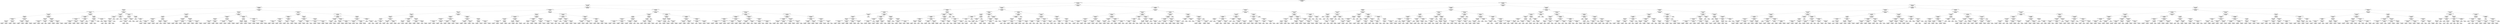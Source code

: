 digraph Tree {
node [shape=box, style="rounded", color="black", fontname=helvetica] ;
edge [fontname=helvetica] ;
0 [label="Current_Land_Base_Value <= 184050.0\nmse = 11149953425.0\nsamples = 53324\nvalue = 347843.6"] ;
1 [label="Current_Improvement_Base_Value <= 216050.0\nmse = 10769292017.1\nsamples = 21325\nvalue = 274271.5"] ;
0 -> 1 [labeldistance=2.5, labelangle=45, headlabel="True"] ;
2 [label="LAND_Curr_Value <= 50008.0\nmse = 9440516835.2\nsamples = 16552\nvalue = 247402.0"] ;
1 -> 2 ;
3 [label="Current_Land_Base_Year <= 1983.5\nmse = 10024055008.3\nsamples = 6212\nvalue = 199130.8"] ;
2 -> 3 ;
4 [label="CENTER_LAT <= 34.7\nmse = 10769574768.8\nsamples = 566\nvalue = 356421.8"] ;
3 -> 4 ;
5 [label="BD_LINE_1_Sq_Ft_of_Main_Improve <= 1058.5\nmse = 9568280944.8\nsamples = 547\nvalue = 363422.7"] ;
4 -> 5 ;
6 [label="LAND_Curr_Value <= 16708.0\nmse = 11346880629.9\nsamples = 193\nvalue = 319137.5"] ;
5 -> 6 ;
7 [label="CENTER_LAT <= 34.1\nmse = 13880812960.3\nsamples = 81\nvalue = 280662.9"] ;
6 -> 7 ;
8 [label="Current_Land_Base_Value <= 3615.5\nmse = 11911467751.2\nsamples = 56\nvalue = 248752.0"] ;
7 -> 8 ;
9 [label="Parcel_Area <= 3402.0\nmse = 14805767640.5\nsamples = 13\nvalue = 173039.9"] ;
8 -> 9 ;
10 [label="mse = 9380859225.3\nsamples = 7\nvalue = 251145.1"] ;
9 -> 10 ;
11 [label="mse = 5714307806.1\nsamples = 6\nvalue = 81917.2"] ;
9 -> 11 ;
12 [label="Simple_Zone_int <= 20.5\nmse = 8779479914.4\nsamples = 43\nvalue = 271641.7"] ;
8 -> 12 ;
13 [label="mse = 6448934296.7\nsamples = 28\nvalue = 299413.2"] ;
12 -> 13 ;
14 [label="mse = 9002762934.2\nsamples = 15\nvalue = 219801.7"] ;
12 -> 14 ;
15 [label="MA_Localization_int <= 45550.5\nmse = 10901702202.5\nsamples = 25\nvalue = 352143.3"] ;
7 -> 15 ;
16 [label="Cluster_Appraisal_Unit <= 18.5\nmse = 11493565938.4\nsamples = 8\nvalue = 241877.2"] ;
15 -> 16 ;
17 [label="mse = 1755593333.6\nsamples = 3\nvalue = 363336.7"] ;
16 -> 17 ;
18 [label="mse = 3174055200.2\nsamples = 5\nvalue = 169001.6"] ;
16 -> 18 ;
19 [label="Simple_Zone_int <= 18.5\nmse = 2208923854.9\nsamples = 17\nvalue = 404033.2"] ;
15 -> 19 ;
20 [label="mse = 633555555.6\nsamples = 3\nvalue = 335336.3"] ;
19 -> 20 ;
21 [label="mse = 1318533035.8\nsamples = 14\nvalue = 418753.9"] ;
19 -> 21 ;
22 [label="IMPROVE_Curr_Value <= 5253.0\nmse = 7669486930.5\nsamples = 112\nvalue = 346962.8"] ;
6 -> 22 ;
23 [label="MA_Direction_int <= 2.0\nmse = 12916977038.9\nsamples = 9\nvalue = 249335.4"] ;
22 -> 23 ;
24 [label="BD_LINE_1_Year_Changed <= 1973.0\nmse = 5475272286.5\nsamples = 7\nvalue = 299002.7"] ;
23 -> 24 ;
25 [label="mse = 891063360.2\nsamples = 5\nvalue = 341603.2"] ;
24 -> 25 ;
26 [label="mse = 1056282500.2\nsamples = 2\nvalue = 192501.5"] ;
24 -> 26 ;
27 [label="SA_Zip_Cde <= 453720000.0\nmse = 110250000.0\nsamples = 2\nvalue = 75500.0"] ;
23 -> 27 ;
28 [label="mse = 0.0\nsamples = 1\nvalue = 86000.0"] ;
27 -> 28 ;
29 [label="mse = 0.0\nsamples = 1\nvalue = 65000.0"] ;
27 -> 29 ;
30 [label="Zoning_Code_int <= 3695.5\nmse = 6305383325.3\nsamples = 103\nvalue = 355493.4"] ;
22 -> 30 ;
31 [label="BD_LINE_1_Year_Changed <= 1977.5\nmse = 6004587465.5\nsamples = 66\nvalue = 338487.8"] ;
30 -> 31 ;
32 [label="mse = 4660766771.4\nsamples = 44\nvalue = 363025.9"] ;
31 -> 32 ;
33 [label="mse = 5079503575.0\nsamples = 22\nvalue = 289411.5"] ;
31 -> 33 ;
34 [label="Zoning_Code_int <= 7874.0\nmse = 5405914045.8\nsamples = 37\nvalue = 385827.7"] ;
30 -> 34 ;
35 [label="mse = 3807341560.4\nsamples = 30\nvalue = 403686.9"] ;
34 -> 35 ;
36 [label="mse = 5031729184.2\nsamples = 7\nvalue = 309288.3"] ;
34 -> 36 ;
37 [label="SA_Zip_Cde <= 935465024.0\nmse = 6946414742.2\nsamples = 354\nvalue = 387567.0"] ;
5 -> 37 ;
38 [label="Current_Improvement_Base_Year <= 1975.5\nmse = 6709170125.4\nsamples = 345\nvalue = 390168.7"] ;
37 -> 38 ;
39 [label="BD_LINE_1_Sq_Ft_of_Main_Improve <= 2144.5\nmse = 5576724504.6\nsamples = 255\nvalue = 400240.8"] ;
38 -> 39 ;
40 [label="Current_Land_Base_Value <= 7350.0\nmse = 4969764458.2\nsamples = 245\nvalue = 404164.8"] ;
39 -> 40 ;
41 [label="mse = 5596334791.2\nsamples = 34\nvalue = 366488.5"] ;
40 -> 41 ;
42 [label="mse = 4603208130.7\nsamples = 211\nvalue = 410235.8"] ;
40 -> 42 ;
43 [label="SA_Localization_int <= 37963.0\nmse = 10827487441.0\nsamples = 10\nvalue = 304102.8"] ;
39 -> 43 ;
44 [label="mse = 3565549500.2\nsamples = 4\nvalue = 199001.8"] ;
43 -> 44 ;
45 [label="mse = 3395189722.5\nsamples = 6\nvalue = 374170.2"] ;
43 -> 45 ;
46 [label="BD_LINE_1_Unit_Cost_Main <= 3617.0\nmse = 8815928867.3\nsamples = 90\nvalue = 361630.9"] ;
38 -> 46 ;
47 [label="IMPROVE_Curr_Value <= 33183.0\nmse = 7975265427.0\nsamples = 88\nvalue = 366440.7"] ;
46 -> 47 ;
48 [label="mse = 3743872243.0\nsamples = 13\nvalue = 294925.6"] ;
47 -> 48 ;
49 [label="mse = 7668549983.0\nsamples = 75\nvalue = 378836.7"] ;
47 -> 49 ;
50 [label="mse = 0.0\nsamples = 2\nvalue = 150001.0"] ;
46 -> 50 ;
51 [label="TRA_1 <= 8488.0\nmse = 5835012260.0\nsamples = 9\nvalue = 287835.8"] ;
37 -> 51 ;
52 [label="Parcel_Area <= 54887.0\nmse = 1688516555.9\nsamples = 6\nvalue = 242835.3"] ;
51 -> 52 ;
53 [label="Current_Improvement_Base_Value <= 49926.0\nmse = 405853760.2\nsamples = 5\nvalue = 226401.8"] ;
52 -> 53 ;
54 [label="mse = 137500000.0\nsamples = 4\nvalue = 235002.0"] ;
53 -> 54 ;
55 [label="mse = 0.0\nsamples = 1\nvalue = 192001.0"] ;
53 -> 55 ;
56 [label="mse = 0.0\nsamples = 1\nvalue = 325003.0"] ;
52 -> 56 ;
57 [label="BD_LINE_1_Quality__Class___Shap_int <= 849.0\nmse = 1977763666.9\nsamples = 3\nvalue = 377836.7"] ;
51 -> 57 ;
58 [label="mse = 0.0\nsamples = 1\nvalue = 440004.0"] ;
57 -> 58 ;
59 [label="City_int <= 191.0\nmse = 68062500.0\nsamples = 2\nvalue = 346753.0"] ;
57 -> 59 ;
60 [label="mse = 0.0\nsamples = 1\nvalue = 338503.0"] ;
59 -> 60 ;
61 [label="mse = 0.0\nsamples = 1\nvalue = 355003.0"] ;
59 -> 61 ;
62 [label="Cluster_Appraisal_Unit <= 13.5\nmse = 3319831360.3\nsamples = 19\nvalue = 154869.6"] ;
4 -> 62 ;
63 [label="LAND_Curr_Value <= 41731.0\nmse = 1242810800.1\nsamples = 10\nvalue = 119000.9"] ;
62 -> 63 ;
64 [label="MA_Localization_int <= 140860.0\nmse = 519744281.4\nsamples = 8\nvalue = 104625.9"] ;
63 -> 64 ;
65 [label="MA_Direction_int <= 3.5\nmse = 179682734.8\nsamples = 7\nvalue = 97429.4"] ;
64 -> 65 ;
66 [label="Cluster_Appraisal_Unit <= 5.5\nmse = 5138888.9\nsamples = 6\nvalue = 102834.3"] ;
65 -> 66 ;
67 [label="mse = 888888.9\nsamples = 3\nvalue = 100667.7"] ;
66 -> 67 ;
68 [label="mse = 0.0\nsamples = 3\nvalue = 105001.0"] ;
66 -> 68 ;
69 [label="mse = 0.0\nsamples = 1\nvalue = 65000.0"] ;
65 -> 69 ;
70 [label="mse = 0.0\nsamples = 1\nvalue = 155001.0"] ;
64 -> 70 ;
71 [label="Current_Land_Base_Year <= 1981.5\nmse = 2250000.0\nsamples = 2\nvalue = 176501.0"] ;
63 -> 71 ;
72 [label="mse = 0.0\nsamples = 1\nvalue = 178001.0"] ;
71 -> 72 ;
73 [label="mse = 0.0\nsamples = 1\nvalue = 175001.0"] ;
71 -> 73 ;
74 [label="BD_LINE_1_Sq_Ft_of_Main_Improve <= 1516.5\nmse = 2609770197.8\nsamples = 9\nvalue = 194723.7"] ;
62 -> 74 ;
75 [label="CENTER_LON <= -118.2\nmse = 1177495250.1\nsamples = 6\nvalue = 166751.2"] ;
74 -> 75 ;
76 [label="MA_Localization_int <= 50078.5\nmse = 824546875.0\nsamples = 4\nvalue = 150126.0"] ;
75 -> 76 ;
77 [label="mse = 0.0\nsamples = 1\nvalue = 199001.0"] ;
76 -> 77 ;
78 [label="SA_Localization_int <= 66184.5\nmse = 37722222.2\nsamples = 3\nvalue = 133834.3"] ;
76 -> 78 ;
79 [label="mse = 250000.0\nsamples = 2\nvalue = 129501.0"] ;
78 -> 79 ;
80 [label="mse = 0.0\nsamples = 1\nvalue = 142501.0"] ;
78 -> 80 ;
81 [label="SA_Localization_int <= 56631.5\nmse = 225015000.2\nsamples = 2\nvalue = 200001.5"] ;
75 -> 81 ;
82 [label="mse = 0.0\nsamples = 1\nvalue = 215002.0"] ;
81 -> 82 ;
83 [label="mse = 0.0\nsamples = 1\nvalue = 185001.0"] ;
81 -> 83 ;
84 [label="CENTER_LAT <= 34.7\nmse = 779555555.6\nsamples = 3\nvalue = 250668.7"] ;
74 -> 84 ;
85 [label="mse = 0.0\nsamples = 1\nvalue = 290002.0"] ;
84 -> 85 ;
86 [label="Landlord_Number_of_Units <= 0.5\nmse = 9000000.0\nsamples = 2\nvalue = 231002.0"] ;
84 -> 86 ;
87 [label="mse = 0.0\nsamples = 1\nvalue = 228002.0"] ;
86 -> 87 ;
88 [label="mse = 0.0\nsamples = 1\nvalue = 234002.0"] ;
86 -> 88 ;
89 [label="IMPROVE_Curr_Value <= 157670.5\nmse = 7220503476.4\nsamples = 5646\nvalue = 183362.7"] ;
3 -> 89 ;
90 [label="Simple_Zone_int <= 9.0\nmse = 8752538213.8\nsamples = 3901\nvalue = 164213.4"] ;
89 -> 90 ;
91 [label="SA_Zip_Cde <= 900249984.0\nmse = 15064053357.0\nsamples = 757\nvalue = 211549.2"] ;
90 -> 91 ;
92 [label="TRA_1 <= 5575.5\nmse = 26925194792.5\nsamples = 242\nvalue = 281494.2"] ;
91 -> 92 ;
93 [label="MA_Localization_int <= 20883.0\nmse = 15088138788.0\nsamples = 88\nvalue = 132904.3"] ;
92 -> 93 ;
94 [label="Current_Land_Base_Value <= 23453.5\nmse = 24620587771.4\nsamples = 13\nvalue = 276963.8"] ;
93 -> 94 ;
95 [label="mse = 13433986517.1\nsamples = 8\nvalue = 178938.9"] ;
94 -> 95 ;
96 [label="mse = 2546209440.2\nsamples = 5\nvalue = 433803.6"] ;
94 -> 96 ;
97 [label="CENTER_LON <= -118.3\nmse = 9215122431.8\nsamples = 75\nvalue = 107934.0"] ;
93 -> 97 ;
98 [label="mse = 5619967069.8\nsamples = 59\nvalue = 82652.9"] ;
97 -> 98 ;
99 [label="mse = 11424754622.1\nsamples = 16\nvalue = 201157.9"] ;
97 -> 99 ;
100 [label="TRA_1 <= 5918.0\nmse = 13863237740.4\nsamples = 154\nvalue = 366402.6"] ;
92 -> 100 ;
101 [label="Simple_Zone_int <= 2.0\nmse = 61897881.4\nsamples = 81\nvalue = 424423.8"] ;
100 -> 101 ;
102 [label="mse = 0.0\nsamples = 7\nvalue = 450004.0"] ;
101 -> 102 ;
103 [label="mse = 0.0\nsamples = 74\nvalue = 422004.0"] ;
101 -> 103 ;
104 [label="Cluster_Appraisal_Unit <= 85.0\nmse = 21296944901.9\nsamples = 73\nvalue = 302023.0"] ;
100 -> 104 ;
105 [label="mse = 17267817897.9\nsamples = 26\nvalue = 158385.7"] ;
104 -> 105 ;
106 [label="mse = 5798823325.5\nsamples = 47\nvalue = 381482.0"] ;
104 -> 106 ;
107 [label="Parcel_Area <= 81067.0\nmse = 6111297739.4\nsamples = 515\nvalue = 178681.8"] ;
91 -> 107 ;
108 [label="LAND_Curr_Value <= 2280.0\nmse = 5304063042.9\nsamples = 495\nvalue = 172978.9"] ;
107 -> 108 ;
109 [label="LAND_Curr_Value <= 55.0\nmse = 4775840750.4\nsamples = 24\nvalue = 54500.2"] ;
108 -> 109 ;
110 [label="mse = 512000000.0\nsamples = 3\nvalue = 236002.0"] ;
109 -> 110 ;
111 [label="mse = 6530612.2\nsamples = 21\nvalue = 28571.4"] ;
109 -> 111 ;
112 [label="Current_Improvement_Base_Year <= 2014.5\nmse = 4579260629.3\nsamples = 471\nvalue = 179016.1"] ;
108 -> 112 ;
113 [label="mse = 5441609577.2\nsamples = 84\nvalue = 227680.4"] ;
112 -> 113 ;
114 [label="mse = 3766479478.5\nsamples = 387\nvalue = 168453.3"] ;
112 -> 114 ;
115 [label="Parcel_Area <= 108822.5\nmse = 5363283085.5\nsamples = 20\nvalue = 319827.6"] ;
107 -> 115 ;
116 [label="Current_Improvement_Base_Year <= 2016.5\nmse = 2959668223.5\nsamples = 11\nvalue = 280229.5"] ;
115 -> 116 ;
117 [label="mse = 622222222.2\nsamples = 9\nvalue = 259168.7"] ;
116 -> 117 ;
118 [label="mse = 2500050000.2\nsamples = 2\nvalue = 375003.5"] ;
116 -> 118 ;
119 [label="MA_Localization_int <= 106375.5\nmse = 4042253062.2\nsamples = 9\nvalue = 368225.2"] ;
115 -> 119 ;
120 [label="mse = 1508275510.4\nsamples = 7\nvalue = 396431.9"] ;
119 -> 120 ;
121 [label="mse = 380250000.0\nsamples = 2\nvalue = 269502.0"] ;
119 -> 121 ;
122 [label="Current_Land_Base_Year <= 2014.5\nmse = 6563476379.9\nsamples = 3144\nvalue = 152816.1"] ;
90 -> 122 ;
123 [label="IMPROVE_Curr_Value <= 2718.5\nmse = 10850747335.5\nsamples = 388\nvalue = 210999.1"] ;
122 -> 123 ;
124 [label="Parcel_Area <= 16900.0\nmse = 15691189371.9\nsamples = 66\nvalue = 106106.7"] ;
123 -> 124 ;
125 [label="MA_Localization_int <= 63337.0\nmse = 9768467749.3\nsamples = 61\nvalue = 84033.2"] ;
124 -> 125 ;
126 [label="mse = 18312211520.0\nsamples = 18\nvalue = 144556.6"] ;
125 -> 126 ;
127 [label="mse = 4016753735.3\nsamples = 43\nvalue = 58697.9"] ;
125 -> 127 ;
128 [label="Cluster_Appraisal_Unit <= 47.0\nmse = 9483483440.6\nsamples = 5\nvalue = 375403.2"] ;
124 -> 128 ;
129 [label="mse = 1740539333.6\nsamples = 3\nvalue = 300502.7"] ;
128 -> 129 ;
130 [label="mse = 60062500.0\nsamples = 2\nvalue = 487754.0"] ;
128 -> 130 ;
131 [label="CENTER_LAT <= 34.6\nmse = 7141218909.6\nsamples = 322\nvalue = 232498.8"] ;
123 -> 131 ;
132 [label="BD_LINE_1_Sq_Ft_of_Main_Improve <= 1009.0\nmse = 7596476953.6\nsamples = 118\nvalue = 297824.6"] ;
131 -> 132 ;
133 [label="mse = 8626967367.3\nsamples = 67\nvalue = 271994.8"] ;
132 -> 133 ;
134 [label="mse = 4214748007.4\nsamples = 51\nvalue = 331757.7"] ;
132 -> 134 ;
135 [label="IMPROVE_Curr_Value <= 103430.5\nmse = 2981632010.0\nsamples = 204\nvalue = 194712.3"] ;
131 -> 135 ;
136 [label="mse = 1596441958.1\nsamples = 104\nvalue = 162198.2"] ;
135 -> 136 ;
137 [label="mse = 2179356563.3\nsamples = 100\nvalue = 228526.8"] ;
135 -> 137 ;
138 [label="Current_Improvement_Base_Value <= 118350.0\nmse = 5416212115.5\nsamples = 2756\nvalue = 144624.8"] ;
122 -> 138 ;
139 [label="TRA_1 <= 14.5\nmse = 8714956211.4\nsamples = 1493\nvalue = 124144.9"] ;
138 -> 139 ;
140 [label="CENTER_LAT <= 34.3\nmse = 8540999848.8\nsamples = 199\nvalue = 73153.7"] ;
139 -> 140 ;
141 [label="mse = 7582372496.2\nsamples = 189\nvalue = 66389.2"] ;
140 -> 141 ;
142 [label="mse = 9449193201.0\nsamples = 10\nvalue = 201001.4"] ;
140 -> 142 ;
143 [label="City_int <= 222.0\nmse = 8280353521.9\nsamples = 1294\nvalue = 131986.6"] ;
139 -> 143 ;
144 [label="mse = 7364264070.3\nsamples = 1270\nvalue = 129272.6"] ;
143 -> 144 ;
145 [label="mse = 35740270732.3\nsamples = 24\nvalue = 275606.6"] ;
143 -> 145 ;
146 [label="Current_Improvement_Base_Value <= 143550.0\nmse = 434837520.2\nsamples = 1263\nvalue = 168834.3"] ;
138 -> 146 ;
147 [label="Current_Improvement_Base_Value <= 127750.0\nmse = 398618790.6\nsamples = 881\nvalue = 161502.7"] ;
146 -> 147 ;
148 [label="mse = 397907051.9\nsamples = 283\nvalue = 151094.6"] ;
147 -> 148 ;
149 [label="mse = 323428863.6\nsamples = 598\nvalue = 166428.3"] ;
147 -> 149 ;
150 [label="Current_Improvement_Base_Value <= 150350.0\nmse = 108490437.2\nsamples = 382\nvalue = 185743.2"] ;
146 -> 150 ;
151 [label="mse = 139711199.5\nsamples = 228\nvalue = 182242.2"] ;
150 -> 151 ;
152 [label="mse = 17256294.7\nsamples = 154\nvalue = 190926.3"] ;
150 -> 152 ;
153 [label="Current_Land_Base_Year <= 2014.5\nmse = 1143232465.3\nsamples = 1745\nvalue = 226171.6"] ;
89 -> 153 ;
154 [label="SA_Zip_Cde <= 926604992.0\nmse = 5043275172.6\nsamples = 97\nvalue = 314657.3"] ;
153 -> 154 ;
155 [label="Current_Land_Base_Year <= 1998.5\nmse = 3210137824.3\nsamples = 25\nvalue = 388723.4"] ;
154 -> 155 ;
156 [label="IMPROVE_Curr_Value <= 172744.5\nmse = 1387305661.4\nsamples = 11\nvalue = 428640.1"] ;
155 -> 156 ;
157 [label="Current_Land_Base_Value <= 26136.5\nmse = 806727972.5\nsamples = 6\nvalue = 402420.2"] ;
156 -> 157 ;
158 [label="mse = 51388888.9\nsamples = 3\nvalue = 375836.3"] ;
157 -> 158 ;
159 [label="mse = 148666666.7\nsamples = 3\nvalue = 429004.0"] ;
157 -> 159 ;
160 [label="Cluster_Appraisal_Unit <= 92.0\nmse = 269040000.0\nsamples = 5\nvalue = 460104.0"] ;
156 -> 160 ;
161 [label="mse = 49000000.0\nsamples = 2\nvalue = 442004.0"] ;
160 -> 161 ;
162 [label="mse = 51722222.2\nsamples = 3\nvalue = 472170.7"] ;
160 -> 162 ;
163 [label="BD_LINE_1_No_of_Baths <= 2.5\nmse = 2406806418.6\nsamples = 14\nvalue = 357360.3"] ;
155 -> 163 ;
164 [label="LAND_Curr_Value <= 47420.5\nmse = 1344791755.3\nsamples = 7\nvalue = 391646.3"] ;
163 -> 164 ;
165 [label="mse = 450014000.2\nsamples = 6\nvalue = 379003.3"] ;
164 -> 165 ;
166 [label="mse = 0.0\nsamples = 1\nvalue = 467504.0"] ;
164 -> 166 ;
167 [label="SA_Localization_int <= 65489.0\nmse = 1117761489.9\nsamples = 7\nvalue = 323074.3"] ;
163 -> 167 ;
168 [label="mse = 524376680.2\nsamples = 5\nvalue = 306702.8"] ;
167 -> 168 ;
169 [label="mse = 256000000.0\nsamples = 2\nvalue = 364003.0"] ;
167 -> 169 ;
170 [label="CENTER_LON <= -118.1\nmse = 3113611608.1\nsamples = 72\nvalue = 288939.9"] ;
154 -> 170 ;
171 [label="Landlord_Reappraisal_Year <= 2009.5\nmse = 1916312505.9\nsamples = 38\nvalue = 317436.9"] ;
170 -> 171 ;
172 [label="IMPROVE_Curr_Value <= 196429.0\nmse = 1359838747.2\nsamples = 36\nvalue = 311530.4"] ;
171 -> 172 ;
173 [label="mse = 1074102528.3\nsamples = 28\nvalue = 300681.1"] ;
172 -> 173 ;
174 [label="mse = 506012625.1\nsamples = 8\nvalue = 349503.1"] ;
172 -> 174 ;
175 [label="Current_Improvement_Base_Year <= 2014.0\nmse = 1562500.0\nsamples = 2\nvalue = 423754.0"] ;
171 -> 175 ;
176 [label="mse = 0.0\nsamples = 1\nvalue = 425004.0"] ;
175 -> 176 ;
177 [label="mse = 0.0\nsamples = 1\nvalue = 422504.0"] ;
175 -> 177 ;
178 [label="CENTER_LON <= -118.0\nmse = 2529755047.0\nsamples = 34\nvalue = 257090.4"] ;
170 -> 178 ;
179 [label="BD_LINE_1_Sq_Ft_of_Main_Improve <= 2625.5\nmse = 2287147003.1\nsamples = 26\nvalue = 244309.7"] ;
178 -> 179 ;
180 [label="mse = 1674523391.5\nsamples = 23\nvalue = 253502.0"] ;
179 -> 180 ;
181 [label="mse = 1369423778.0\nsamples = 3\nvalue = 173835.0"] ;
179 -> 181 ;
182 [label="BD_LINE_1_Sq_Ft_of_Main_Improve <= 1786.0\nmse = 1062010844.0\nsamples = 8\nvalue = 298627.6"] ;
178 -> 182 ;
183 [label="mse = 338888888.9\nsamples = 3\nvalue = 263335.3"] ;
182 -> 183 ;
184 [label="mse = 300160000.0\nsamples = 5\nvalue = 319803.0"] ;
182 -> 184 ;
185 [label="Current_Improvement_Base_Value <= 172250.0\nmse = 425701933.4\nsamples = 1648\nvalue = 220963.4"] ;
153 -> 185 ;
186 [label="Current_Improvement_Base_Value <= 162600.0\nmse = 159769651.5\nsamples = 700\nvalue = 205449.6"] ;
185 -> 186 ;
187 [label="SA_Localization_int <= 93673.5\nmse = 197820615.0\nsamples = 305\nvalue = 198899.9"] ;
186 -> 187 ;
188 [label="LAND_Curr_Value <= 45279.0\nmse = 164736247.7\nsamples = 304\nvalue = 198567.3"] ;
187 -> 188 ;
189 [label="mse = 94199789.7\nsamples = 301\nvalue = 199033.1"] ;
188 -> 189 ;
190 [label="mse = 5036189334.2\nsamples = 3\nvalue = 151834.7"] ;
188 -> 190 ;
191 [label="mse = 0.0\nsamples = 1\nvalue = 300003.0"] ;
187 -> 191 ;
192 [label="Current_Land_Base_Value <= 41950.0\nmse = 71686057.9\nsamples = 395\nvalue = 210507.1"] ;
186 -> 192 ;
193 [label="CENTER_LON <= -118.2\nmse = 92807236.0\nsamples = 156\nvalue = 206867.4"] ;
192 -> 193 ;
194 [label="mse = 1697535500.2\nsamples = 4\nvalue = 234002.2"] ;
193 -> 194 ;
195 [label="mse = 30691291.7\nsamples = 152\nvalue = 206153.3"] ;
193 -> 195 ;
196 [label="Current_Improvement_Base_Value <= 171300.0\nmse = 43609169.3\nsamples = 239\nvalue = 212882.8"] ;
192 -> 196 ;
197 [label="mse = 63175852.6\nsamples = 145\nvalue = 211346.8"] ;
196 -> 197 ;
198 [label="mse = 4174202.1\nsamples = 94\nvalue = 215252.0"] ;
196 -> 198 ;
199 [label="Cluster_Type <= 5.5\nmse = 313127229.8\nsamples = 948\nvalue = 232418.7"] ;
185 -> 199 ;
200 [label="IMPROVE_Curr_Value <= 187790.0\nmse = 169213856.6\nsamples = 943\nvalue = 231641.4"] ;
199 -> 200 ;
201 [label="Current_Land_Base_Value <= 48350.0\nmse = 147865760.2\nsamples = 459\nvalue = 223821.2"] ;
200 -> 201 ;
202 [label="mse = 91242449.7\nsamples = 458\nvalue = 224173.4"] ;
201 -> 202 ;
203 [label="mse = 0.0\nsamples = 1\nvalue = 62500.0"] ;
201 -> 203 ;
204 [label="Current_Improvement_Base_Value <= 194200.0\nmse = 76459379.8\nsamples = 484\nvalue = 239057.8"] ;
200 -> 204 ;
205 [label="mse = 52981315.1\nsamples = 351\nvalue = 236194.3"] ;
204 -> 205 ;
206 [label="mse = 59672639.4\nsamples = 133\nvalue = 246614.8"] ;
204 -> 206 ;
207 [label="Current_Land_Base_Year <= 2015.5\nmse = 5854119200.6\nsamples = 5\nvalue = 379003.6"] ;
199 -> 207 ;
208 [label="mse = 0.0\nsamples = 1\nvalue = 230002.0"] ;
207 -> 208 ;
209 [label="BD_LINE_2_No_of_Units <= 0.5\nmse = 379687500.0\nsamples = 4\nvalue = 416254.0"] ;
207 -> 209 ;
210 [label="mse = 0.0\nsamples = 3\nvalue = 405004.0"] ;
209 -> 210 ;
211 [label="mse = 0.0\nsamples = 1\nvalue = 450004.0"] ;
209 -> 211 ;
212 [label="Current_Land_Base_Year <= 2014.5\nmse = 6849073012.2\nsamples = 10340\nvalue = 276402.0"] ;
2 -> 212 ;
213 [label="BD_LINE_1_Sq_Ft_of_Main_Improve <= 865.5\nmse = 10305511191.9\nsamples = 1567\nvalue = 353691.5"] ;
212 -> 213 ;
214 [label="CENTER_LON <= -118.4\nmse = 13447754973.3\nsamples = 322\nvalue = 303561.6"] ;
213 -> 214 ;
215 [label="CENTER_LON <= -118.5\nmse = 12391577574.3\nsamples = 77\nvalue = 358561.4"] ;
214 -> 215 ;
216 [label="Parcel_Area <= 11748.5\nmse = 8327875943.1\nsamples = 22\nvalue = 243547.4"] ;
215 -> 216 ;
217 [label="TRA_1 <= 839.5\nmse = 1973796160.2\nsamples = 5\nvalue = 107200.6"] ;
216 -> 217 ;
218 [label="mse = 0.0\nsamples = 2\nvalue = 156001.0"] ;
217 -> 218 ;
219 [label="Current_Land_Base_Year <= 2003.0\nmse = 643572444.7\nsamples = 3\nvalue = 74667.0"] ;
217 -> 219 ;
220 [label="mse = 64008000.2\nsamples = 2\nvalue = 92000.5"] ;
219 -> 220 ;
221 [label="mse = 0.0\nsamples = 1\nvalue = 40000.0"] ;
219 -> 221 ;
222 [label="Cluster_Appraisal_Unit <= 81.5\nmse = 3120776934.8\nsamples = 17\nvalue = 283649.4"] ;
216 -> 222 ;
223 [label="LAND_Curr_Value <= 165159.5\nmse = 2953091000.8\nsamples = 4\nvalue = 209001.5"] ;
222 -> 223 ;
224 [label="mse = 256888888.9\nsamples = 3\nvalue = 178667.7"] ;
223 -> 224 ;
225 [label="mse = 0.0\nsamples = 1\nvalue = 300003.0"] ;
223 -> 225 ;
226 [label="Current_Land_Base_Value <= 147935.5\nmse = 930262947.0\nsamples = 13\nvalue = 306617.9"] ;
222 -> 226 ;
227 [label="mse = 570029840.2\nsamples = 10\nvalue = 294702.4"] ;
226 -> 227 ;
228 [label="mse = 80222222.2\nsamples = 3\nvalue = 346336.3"] ;
226 -> 228 ;
229 [label="SA_Zip_Cde <= 903484992.0\nmse = 6609246552.3\nsamples = 55\nvalue = 404567.1"] ;
215 -> 229 ;
230 [label="Current_Improvement_Base_Year <= 2012.5\nmse = 2926097528.4\nsamples = 35\nvalue = 446546.6"] ;
229 -> 230 ;
231 [label="Parcel_Area <= 7310.5\nmse = 2597359053.6\nsamples = 13\nvalue = 391926.4"] ;
230 -> 231 ;
232 [label="mse = 0.0\nsamples = 1\nvalue = 270002.0"] ;
231 -> 232 ;
233 [label="mse = 1471776319.7\nsamples = 12\nvalue = 402086.8"] ;
231 -> 233 ;
234 [label="Parcel_Area <= 1286.5\nmse = 315739669.4\nsamples = 22\nvalue = 478822.2"] ;
230 -> 234 ;
235 [label="mse = 666666.7\nsamples = 3\nvalue = 445004.0"] ;
234 -> 235 ;
236 [label="mse = 156396121.9\nsamples = 19\nvalue = 484161.9"] ;
234 -> 236 ;
237 [label="Parcel_Area <= 32894.0\nmse = 4573774080.7\nsamples = 20\nvalue = 331102.8"] ;
229 -> 237 ;
238 [label="BD_LINE_1_Sq_Ft_of_Main_Improve <= 683.5\nmse = 3998432543.7\nsamples = 16\nvalue = 349346.8"] ;
237 -> 238 ;
239 [label="mse = 3136082800.6\nsamples = 5\nvalue = 280502.2"] ;
238 -> 239 ;
240 [label="mse = 1256802644.9\nsamples = 11\nvalue = 380639.8"] ;
238 -> 240 ;
241 [label="CENTER_LAT <= 34.2\nmse = 218296875.0\nsamples = 4\nvalue = 258127.0"] ;
237 -> 241 ;
242 [label="mse = 0.0\nsamples = 1\nvalue = 281502.0"] ;
241 -> 242 ;
243 [label="mse = 48222222.2\nsamples = 3\nvalue = 250335.3"] ;
241 -> 243 ;
244 [label="IMPROVE_Curr_Value <= 16047.0\nmse = 12530192022.9\nsamples = 245\nvalue = 286275.9"] ;
214 -> 244 ;
245 [label="Cluster_Location <= 11.5\nmse = 16205434181.9\nsamples = 66\nvalue = 207372.9"] ;
244 -> 245 ;
246 [label="MA_Localization_int <= 134486.5\nmse = 11082168523.4\nsamples = 30\nvalue = 140784.3"] ;
245 -> 246 ;
247 [label="BD_LINE_1_Sq_Ft_of_Main_Improve <= 564.0\nmse = 5898293917.2\nsamples = 24\nvalue = 110792.3"] ;
246 -> 247 ;
248 [label="mse = 4162208822.7\nsamples = 22\nvalue = 97273.3"] ;
247 -> 248 ;
249 [label="mse = 870250000.0\nsamples = 2\nvalue = 259502.0"] ;
247 -> 249 ;
250 [label="Zoning_Code_int <= 3383.5\nmse = 13827265668.2\nsamples = 6\nvalue = 260752.3"] ;
246 -> 250 ;
251 [label="mse = 2624073600.6\nsamples = 5\nvalue = 309002.8"] ;
250 -> 251 ;
252 [label="mse = 0.0\nsamples = 1\nvalue = 19500.0"] ;
250 -> 252 ;
253 [label="Current_Land_Base_Value <= 56050.0\nmse = 13700599947.4\nsamples = 36\nvalue = 262863.4"] ;
245 -> 253 ;
254 [label="Current_Improvement_Base_Year <= 2010.5\nmse = 9301732473.3\nsamples = 12\nvalue = 193418.2"] ;
253 -> 254 ;
255 [label="mse = 6458127160.8\nsamples = 10\nvalue = 165601.2"] ;
254 -> 255 ;
256 [label="mse = 306250000.0\nsamples = 2\nvalue = 332503.0"] ;
254 -> 256 ;
257 [label="SA_Zip_Cde <= 900070016.0\nmse = 12283057410.9\nsamples = 24\nvalue = 297586.0"] ;
253 -> 257 ;
258 [label="mse = 4124999967.4\nsamples = 11\nvalue = 375276.1"] ;
257 -> 258 ;
259 [label="mse = 9757391409.2\nsamples = 13\nvalue = 231848.2"] ;
257 -> 259 ;
260 [label="Cluster_Appraisal_Unit <= 13.5\nmse = 8033185681.4\nsamples = 179\nvalue = 315368.6"] ;
244 -> 260 ;
261 [label="IMPROVE_Curr_Value <= 99361.5\nmse = 5282234337.4\nsamples = 47\nvalue = 373364.9"] ;
260 -> 261 ;
262 [label="LAND_Curr_Value <= 186591.5\nmse = 4750352241.6\nsamples = 28\nvalue = 343628.0"] ;
261 -> 262 ;
263 [label="mse = 4380696538.1\nsamples = 25\nvalue = 333682.8"] ;
262 -> 263 ;
264 [label="mse = 138166666.7\nsamples = 3\nvalue = 426504.0"] ;
262 -> 264 ;
265 [label="MA_Localization_int <= 162404.0\nmse = 2842457590.4\nsamples = 19\nvalue = 417187.8"] ;
261 -> 265 ;
266 [label="mse = 1998838765.7\nsamples = 18\nvalue = 424448.1"] ;
265 -> 266 ;
267 [label="mse = 0.0\nsamples = 1\nvalue = 286502.0"] ;
265 -> 267 ;
268 [label="CENTER_LAT <= 34.0\nmse = 7388624709.2\nsamples = 132\nvalue = 294718.4"] ;
260 -> 268 ;
269 [label="CENTER_LAT <= 34.0\nmse = 5709930651.5\nsamples = 72\nvalue = 264655.0"] ;
268 -> 269 ;
270 [label="mse = 4014586049.6\nsamples = 63\nvalue = 277851.6"] ;
269 -> 270 ;
271 [label="mse = 7824973938.9\nsamples = 9\nvalue = 172279.0"] ;
269 -> 271 ;
272 [label="Current_Land_Base_Year <= 2002.5\nmse = 7017001961.8\nsamples = 60\nvalue = 330794.5"] ;
268 -> 272 ;
273 [label="mse = 5488171859.7\nsamples = 16\nvalue = 411441.1"] ;
272 -> 273 ;
274 [label="mse = 4347876648.2\nsamples = 44\nvalue = 301468.5"] ;
272 -> 274 ;
275 [label="CENTER_LAT <= 34.5\nmse = 8674766736.5\nsamples = 1245\nvalue = 366656.8"] ;
213 -> 275 ;
276 [label="Cluster_Location <= 19.0\nmse = 8241967364.2\nsamples = 1155\nvalue = 373445.9"] ;
275 -> 276 ;
277 [label="BD_LINE_1_Sq_Ft_of_Main_Improve <= 1099.0\nmse = 7864071603.9\nsamples = 1073\nvalue = 378400.1"] ;
276 -> 277 ;
278 [label="LAND_Curr_Value <= 170577.5\nmse = 7277586858.9\nsamples = 263\nvalue = 353159.0"] ;
277 -> 278 ;
279 [label="Current_Improvement_Base_Year <= 2000.5\nmse = 7472524257.7\nsamples = 215\nvalue = 343058.8"] ;
278 -> 279 ;
280 [label="mse = 7429970267.4\nsamples = 90\nvalue = 372003.3"] ;
279 -> 280 ;
281 [label="mse = 6465650121.7\nsamples = 125\nvalue = 322218.7"] ;
279 -> 281 ;
282 [label="Agricultural <= 0.5\nmse = 3900801587.2\nsamples = 48\nvalue = 398399.3"] ;
278 -> 282 ;
283 [label="mse = 2672243548.3\nsamples = 44\nvalue = 406560.4"] ;
282 -> 283 ;
284 [label="mse = 8623372188.7\nsamples = 4\nvalue = 308627.8"] ;
282 -> 284 ;
285 [label="SA_Zip_Cde <= 902414976.0\nmse = 7780463870.0\nsamples = 810\nvalue = 386595.7"] ;
277 -> 285 ;
286 [label="City_int <= 75.5\nmse = 7437086085.1\nsamples = 132\nvalue = 356075.0"] ;
285 -> 286 ;
287 [label="mse = 0.0\nsamples = 1\nvalue = 30000.0"] ;
286 -> 287 ;
288 [label="mse = 6676021352.7\nsamples = 131\nvalue = 358564.2"] ;
286 -> 288 ;
289 [label="MA_Localization_int <= 576.0\nmse = 7630651318.4\nsamples = 678\nvalue = 392537.8"] ;
285 -> 289 ;
290 [label="mse = 0.0\nsamples = 1\nvalue = 55000.0"] ;
289 -> 290 ;
291 [label="mse = 7473384831.1\nsamples = 677\nvalue = 393036.4"] ;
289 -> 291 ;
292 [label="LAND_Curr_Value <= 100922.5\nmse = 8663110081.9\nsamples = 82\nvalue = 308618.5"] ;
276 -> 292 ;
293 [label="Current_Improvement_Base_Year <= 1977.5\nmse = 8145897443.4\nsamples = 33\nvalue = 266653.7"] ;
292 -> 293 ;
294 [label="Cluster_Type <= 7.0\nmse = 2256250000.0\nsamples = 2\nvalue = 447504.0"] ;
293 -> 294 ;
295 [label="mse = 0.0\nsamples = 1\nvalue = 495004.0"] ;
294 -> 295 ;
296 [label="mse = 0.0\nsamples = 1\nvalue = 400004.0"] ;
294 -> 296 ;
297 [label="BD_LINE_1_Year_Changed <= 1976.5\nmse = 6279619839.3\nsamples = 31\nvalue = 254985.9"] ;
293 -> 297 ;
298 [label="mse = 3032047666.9\nsamples = 18\nvalue = 215085.0"] ;
297 -> 298 ;
299 [label="mse = 5519552692.9\nsamples = 13\nvalue = 310233.4"] ;
297 -> 299 ;
300 [label="MA_Localization_int <= 41872.5\nmse = 7026683741.6\nsamples = 49\nvalue = 336880.6"] ;
292 -> 300 ;
301 [label="BD_LINE_1_Yr_Built <= 1919.0\nmse = 8260204533.3\nsamples = 13\nvalue = 283194.8"] ;
300 -> 301 ;
302 [label="mse = 2025000000.0\nsamples = 2\nvalue = 445004.0"] ;
301 -> 302 ;
303 [label="mse = 3767944975.5\nsamples = 11\nvalue = 253774.9"] ;
301 -> 303 ;
304 [label="BD_LINE_1_Sq_Ft_of_Main_Improve <= 2953.5\nmse = 5164626899.4\nsamples = 36\nvalue = 356267.1"] ;
300 -> 304 ;
305 [label="mse = 4073464503.4\nsamples = 29\nvalue = 335882.3"] ;
304 -> 305 ;
306 [label="mse = 831632653.1\nsamples = 7\nvalue = 440718.3"] ;
304 -> 306 ;
307 [label="BD_LINE_1_Sq_Ft_of_Main_Improve <= 1995.0\nmse = 6046443733.4\nsamples = 90\nvalue = 279530.1"] ;
275 -> 307 ;
308 [label="BD_LINE_1_Sq_Ft_of_Main_Improve <= 1182.5\nmse = 5661039496.7\nsamples = 47\nvalue = 237044.4"] ;
307 -> 308 ;
309 [label="SA_Zip_Cde <= 935345024.0\nmse = 229010400.2\nsamples = 5\nvalue = 113500.8"] ;
308 -> 309 ;
310 [label="BD_LINE_1_No_of_Baths <= 1.5\nmse = 76571250.2\nsamples = 2\nvalue = 96250.5"] ;
309 -> 310 ;
311 [label="mse = 0.0\nsamples = 1\nvalue = 87500.0"] ;
310 -> 311 ;
312 [label="mse = 0.0\nsamples = 1\nvalue = 105001.0"] ;
310 -> 312 ;
313 [label="mse = 0.0\nsamples = 3\nvalue = 125001.0"] ;
309 -> 313 ;
314 [label="Cluster_Appraisal_Unit <= 23.5\nmse = 4274369107.6\nsamples = 42\nvalue = 251752.0"] ;
308 -> 314 ;
315 [label="BD_LINE_1_Year_Changed <= 1971.5\nmse = 3142561083.2\nsamples = 26\nvalue = 222232.5"] ;
314 -> 315 ;
316 [label="mse = 756250000.0\nsamples = 2\nvalue = 132501.0"] ;
315 -> 316 ;
317 [label="mse = 2614526333.6\nsamples = 24\nvalue = 229710.2"] ;
315 -> 317 ;
318 [label="MA_Direction_int <= 3.5\nmse = 2396491457.4\nsamples = 16\nvalue = 299721.2"] ;
314 -> 318 ;
319 [label="mse = 1289616102.2\nsamples = 14\nvalue = 286466.6"] ;
318 -> 319 ;
320 [label="mse = 306267500.2\nsamples = 2\nvalue = 392503.5"] ;
318 -> 320 ;
321 [label="MA_Localization_int <= 100333.0\nmse = 2338289047.9\nsamples = 43\nvalue = 325967.9"] ;
307 -> 321 ;
322 [label="Hmownr_Exempt_Number <= 0.5\nmse = 2112836168.3\nsamples = 32\nvalue = 337174.8"] ;
321 -> 322 ;
323 [label="IMPROVE_Curr_Value <= 202336.0\nmse = 1682661955.8\nsamples = 26\nvalue = 348580.0"] ;
322 -> 323 ;
324 [label="mse = 1391510806.2\nsamples = 14\nvalue = 328788.6"] ;
323 -> 324 ;
325 [label="mse = 1032206111.3\nsamples = 12\nvalue = 371670.0"] ;
323 -> 325 ;
326 [label="BD_LINE_1_Sq_Ft_of_Main_Improve <= 2313.5\nmse = 970670333.6\nsamples = 6\nvalue = 287752.3"] ;
322 -> 326 ;
327 [label="mse = 30250000.0\nsamples = 2\nvalue = 324503.0"] ;
326 -> 327 ;
328 [label="mse = 427921875.0\nsamples = 4\nvalue = 269377.0"] ;
326 -> 328 ;
329 [label="BD_LINE_1_Year_Changed <= 2001.0\nmse = 1565901140.7\nsamples = 11\nvalue = 293366.0"] ;
321 -> 329 ;
330 [label="City_int <= 170.5\nmse = 394000000.0\nsamples = 5\nvalue = 261002.0"] ;
329 -> 330 ;
331 [label="mse = 56250000.0\nsamples = 2\nvalue = 237502.0"] ;
330 -> 331 ;
332 [label="mse = 5555555.6\nsamples = 3\nvalue = 276668.7"] ;
330 -> 332 ;
333 [label="Parcel_Area <= 7126.0\nmse = 942247444.7\nsamples = 6\nvalue = 320336.0"] ;
329 -> 333 ;
334 [label="mse = 316666666.7\nsamples = 3\nvalue = 345003.0"] ;
333 -> 334 ;
335 [label="mse = 350906444.7\nsamples = 3\nvalue = 295669.0"] ;
333 -> 335 ;
336 [label="Current_Improvement_Base_Value <= 116050.0\nmse = 4974121794.2\nsamples = 8773\nvalue = 262596.9"] ;
212 -> 336 ;
337 [label="Current_Land_Base_Value <= 130150.0\nmse = 6656120320.2\nsamples = 2815\nvalue = 214561.7"] ;
336 -> 337 ;
338 [label="BD_LINE_1_Yr_Built <= 2007.5\nmse = 8822848281.0\nsamples = 1356\nvalue = 188165.8"] ;
337 -> 338 ;
339 [label="TRA_1 <= 5.5\nmse = 8024608047.4\nsamples = 1330\nvalue = 184032.9"] ;
338 -> 339 ;
340 [label="LAND_Curr_Value <= 77592.5\nmse = 4676877350.3\nsamples = 130\nvalue = 116339.1"] ;
339 -> 340 ;
341 [label="Current_Improvement_Base_Year <= 2016.5\nmse = 2734121259.1\nsamples = 65\nvalue = 84969.6"] ;
340 -> 341 ;
342 [label="mse = 1532136209.4\nsamples = 51\nvalue = 73166.9"] ;
341 -> 342 ;
343 [label="mse = 4756705424.2\nsamples = 14\nvalue = 127965.1"] ;
341 -> 343 ;
344 [label="Current_Improvement_Base_Value <= 2500.0\nmse = 4651532728.8\nsamples = 65\nvalue = 147708.7"] ;
340 -> 344 ;
345 [label="mse = 3080325025.5\nsamples = 58\nvalue = 135302.6"] ;
344 -> 345 ;
346 [label="mse = 5828358001.0\nsamples = 7\nvalue = 250502.1"] ;
344 -> 346 ;
347 [label="Zoning_Code_int <= 9399.5\nmse = 7837066768.2\nsamples = 1200\nvalue = 191366.4"] ;
339 -> 347 ;
348 [label="Current_Land_Base_Value <= 90143.5\nmse = 7570865436.2\nsamples = 1194\nvalue = 190284.5"] ;
347 -> 348 ;
349 [label="mse = 10371540004.7\nsamples = 462\nvalue = 170523.9"] ;
348 -> 349 ;
350 [label="mse = 5401226360.7\nsamples = 732\nvalue = 202756.4"] ;
348 -> 350 ;
351 [label="Cluster_Type <= 3.5\nmse = 14222488890.1\nsamples = 6\nvalue = 406670.2"] ;
347 -> 351 ;
352 [label="mse = 0.0\nsamples = 1\nvalue = 140001.0"] ;
351 -> 352 ;
353 [label="mse = 0.0\nsamples = 5\nvalue = 460004.0"] ;
351 -> 353 ;
354 [label="SA_Direction_int <= 4.0\nmse = 4086075139.5\nsamples = 26\nvalue = 399580.3"] ;
338 -> 354 ;
355 [label="City_int <= 148.0\nmse = 1761046174.6\nsamples = 25\nvalue = 409363.5"] ;
354 -> 355 ;
356 [label="Parcel_Area <= 30761.0\nmse = 31360000.0\nsamples = 5\nvalue = 474804.0"] ;
355 -> 356 ;
357 [label="mse = 1000000.0\nsamples = 2\nvalue = 479004.0"] ;
356 -> 357 ;
358 [label="mse = 32000000.0\nsamples = 3\nvalue = 472004.0"] ;
356 -> 358 ;
359 [label="BD_LINE_1_No_of_Baths <= 3.5\nmse = 855198450.2\nsamples = 20\nvalue = 393003.4"] ;
355 -> 359 ;
360 [label="mse = 302668798.9\nsamples = 13\nvalue = 376887.8"] ;
359 -> 360 ;
361 [label="mse = 503261571.6\nsamples = 7\nvalue = 422932.3"] ;
359 -> 361 ;
362 [label="mse = 0.0\nsamples = 1\nvalue = 155001.0"] ;
354 -> 362 ;
363 [label="Current_Improvement_Base_Value <= 64400.0\nmse = 3392964063.2\nsamples = 1459\nvalue = 239094.1"] ;
337 -> 363 ;
364 [label="Cluster_Appraisal_Unit <= 72.5\nmse = 4641413977.4\nsamples = 509\nvalue = 213263.0"] ;
363 -> 364 ;
365 [label="CENTER_LON <= -118.6\nmse = 4627742973.6\nsamples = 457\nvalue = 217687.8"] ;
364 -> 365 ;
366 [label="BD_LINE_1_Unit_Cost_Main <= 915.5\nmse = 938917778.0\nsamples = 3\nvalue = 361670.0"] ;
365 -> 366 ;
367 [label="mse = 0.0\nsamples = 2\nvalue = 340003.0"] ;
366 -> 367 ;
368 [label="mse = 0.0\nsamples = 1\nvalue = 405004.0"] ;
366 -> 368 ;
369 [label="City_int <= 154.5\nmse = 4514225051.8\nsamples = 454\nvalue = 216736.3"] ;
365 -> 369 ;
370 [label="mse = 8039621285.8\nsamples = 54\nvalue = 246641.0"] ;
369 -> 370 ;
371 [label="mse = 3901269059.3\nsamples = 400\nvalue = 212699.2"] ;
369 -> 371 ;
372 [label="Parcel_Area <= 2035.5\nmse = 3077320529.3\nsamples = 52\nvalue = 174376.3"] ;
364 -> 372 ;
373 [label="mse = 0.0\nsamples = 1\nvalue = 407504.0"] ;
372 -> 373 ;
374 [label="BD_LINE_1_Yr_Built <= 1921.5\nmse = 2051107633.9\nsamples = 51\nvalue = 169805.2"] ;
372 -> 374 ;
375 [label="mse = 1385685686.8\nsamples = 30\nvalue = 144734.3"] ;
374 -> 375 ;
376 [label="mse = 821024943.6\nsamples = 21\nvalue = 205620.8"] ;
374 -> 376 ;
377 [label="Current_Improvement_Base_Value <= 92450.0\nmse = 2175009906.0\nsamples = 950\nvalue = 252934.1"] ;
363 -> 377 ;
378 [label="IMPROVE_Curr_Value <= 96397.5\nmse = 2903173047.1\nsamples = 408\nvalue = 239395.3"] ;
377 -> 378 ;
379 [label="BD_LINE_2_RCN_Main <= 13525.0\nmse = 2607247347.9\nsamples = 398\nvalue = 242051.0"] ;
378 -> 379 ;
380 [label="mse = 2406957123.7\nsamples = 396\nvalue = 241053.7"] ;
379 -> 380 ;
381 [label="mse = 3080305500.2\nsamples = 2\nvalue = 439503.5"] ;
379 -> 381 ;
382 [label="Zoning_Code_int <= 2616.5\nmse = 3229015840.3\nsamples = 10\nvalue = 133700.9"] ;
378 -> 382 ;
383 [label="mse = 1334223250.2\nsamples = 4\nvalue = 79250.5"] ;
382 -> 383 ;
384 [label="mse = 1197937500.1\nsamples = 6\nvalue = 170001.2"] ;
382 -> 384 ;
385 [label="Current_Land_Base_Value <= 155700.0\nmse = 1385024375.1\nsamples = 542\nvalue = 263125.6"] ;
377 -> 385 ;
386 [label="Current_Improvement_Base_Value <= 92600.0\nmse = 1211580640.5\nsamples = 210\nvalue = 248242.5"] ;
385 -> 386 ;
387 [label="mse = 0.0\nsamples = 1\nvalue = 449504.0"] ;
386 -> 387 ;
388 [label="mse = 1022640793.7\nsamples = 209\nvalue = 247279.5"] ;
386 -> 388 ;
389 [label="LAND_Curr_Value <= 191268.5\nmse = 1265998359.4\nsamples = 332\nvalue = 272539.7"] ;
385 -> 389 ;
390 [label="mse = 961746610.0\nsamples = 327\nvalue = 274095.3"] ;
389 -> 390 ;
391 [label="mse = 10655123360.6\nsamples = 5\nvalue = 170801.4"] ;
389 -> 391 ;
392 [label="Current_Land_Base_Value <= 126850.0\nmse = 2574164343.0\nsamples = 5958\nvalue = 285292.3"] ;
336 -> 392 ;
393 [label="Current_Improvement_Base_Value <= 173650.0\nmse = 1577962720.5\nsamples = 3063\nvalue = 255207.9"] ;
392 -> 393 ;
394 [label="Current_Land_Base_Value <= 91665.0\nmse = 1581794005.7\nsamples = 1515\nvalue = 240393.7"] ;
393 -> 394 ;
395 [label="Current_Land_Base_Value <= 66800.0\nmse = 1348585829.7\nsamples = 590\nvalue = 215914.5"] ;
394 -> 395 ;
396 [label="BD_LINE_1_Quality__Class___Shap_int <= 1168.5\nmse = 1639548485.7\nsamples = 295\nvalue = 204318.6"] ;
395 -> 396 ;
397 [label="mse = 1304130061.6\nsamples = 292\nvalue = 202719.1"] ;
396 -> 397 ;
398 [label="mse = 9800186667.6\nsamples = 3\nvalue = 360003.3"] ;
396 -> 398 ;
399 [label="Current_Improvement_Base_Value <= 139596.0\nmse = 788692986.9\nsamples = 295\nvalue = 227510.4"] ;
395 -> 399 ;
400 [label="mse = 436302945.4\nsamples = 103\nvalue = 209574.7"] ;
399 -> 400 ;
401 [label="mse = 712582588.9\nsamples = 192\nvalue = 237132.2"] ;
399 -> 401 ;
402 [label="BD_LINE_1_Sq_Ft_of_Main_Improve <= 192.0\nmse = 1104542405.3\nsamples = 925\nvalue = 256007.4"] ;
394 -> 402 ;
403 [label="Current_Improvement_Base_Value <= 145000.0\nmse = 456220540.1\nsamples = 10\nvalue = 429703.9"] ;
402 -> 403 ;
404 [label="mse = 446069944.6\nsamples = 6\nvalue = 420170.5"] ;
403 -> 404 ;
405 [label="mse = 130625000.0\nsamples = 4\nvalue = 444004.0"] ;
403 -> 405 ;
406 [label="IMPROVE_Curr_Value <= 151177.0\nmse = 778292400.1\nsamples = 915\nvalue = 254109.1"] ;
402 -> 406 ;
407 [label="mse = 552395467.1\nsamples = 502\nvalue = 243611.6"] ;
406 -> 407 ;
408 [label="mse = 756113395.9\nsamples = 413\nvalue = 266868.8"] ;
406 -> 408 ;
409 [label="Current_Land_Base_Value <= 86600.0\nmse = 1149227468.9\nsamples = 1548\nvalue = 269706.3"] ;
393 -> 409 ;
410 [label="Landlord_Reappraisal_Year <= 2016.5\nmse = 748185347.8\nsamples = 1108\nvalue = 257380.1"] ;
409 -> 410 ;
411 [label="IMPROVE_Curr_Value <= 198339.0\nmse = 643895829.9\nsamples = 1102\nvalue = 256614.5"] ;
410 -> 411 ;
412 [label="mse = 1401904081.2\nsamples = 207\nvalue = 236279.6"] ;
411 -> 412 ;
413 [label="mse = 350822662.2\nsamples = 895\nvalue = 261317.6"] ;
411 -> 413 ;
414 [label="IMPROVE_Curr_Value <= 218448.0\nmse = 20003333.5\nsamples = 6\nvalue = 398003.8"] ;
410 -> 414 ;
415 [label="mse = 0.0\nsamples = 4\nvalue = 400004.0"] ;
414 -> 415 ;
416 [label="mse = 36006000.2\nsamples = 2\nvalue = 394003.5"] ;
414 -> 416 ;
417 [label="LAND_Curr_Value <= 103710.0\nmse = 813080627.2\nsamples = 440\nvalue = 300745.7"] ;
409 -> 417 ;
418 [label="BD_LINE_1_Sq_Ft_of_Main_Improve <= 4099.0\nmse = 931184055.9\nsamples = 164\nvalue = 286834.6"] ;
417 -> 418 ;
419 [label="mse = 740951445.2\nsamples = 163\nvalue = 285741.5"] ;
418 -> 419 ;
420 [label="mse = 0.0\nsamples = 1\nvalue = 465004.0"] ;
418 -> 420 ;
421 [label="BD_LINE_2_Sq_Ft_of_Main_Improve <= 577.5\nmse = 559585086.2\nsamples = 276\nvalue = 309011.8"] ;
417 -> 421 ;
422 [label="mse = 451111356.9\nsamples = 275\nvalue = 309644.5"] ;
421 -> 422 ;
423 [label="mse = 0.0\nsamples = 1\nvalue = 135001.0"] ;
421 -> 423 ;
424 [label="Current_Improvement_Base_Value <= 162750.0\nmse = 1657423276.5\nsamples = 2895\nvalue = 317122.5"] ;
392 -> 424 ;
425 [label="Current_Land_Base_Value <= 157300.0\nmse = 1189790128.4\nsamples = 1517\nvalue = 295838.8"] ;
424 -> 425 ;
426 [label="Current_Improvement_Base_Value <= 139050.0\nmse = 872297001.4\nsamples = 733\nvalue = 282037.9"] ;
425 -> 426 ;
427 [label="BD_LINE_2_Yr_Built <= 1948.0\nmse = 831799173.1\nsamples = 348\nvalue = 268987.6"] ;
426 -> 427 ;
428 [label="mse = 741605802.0\nsamples = 347\nvalue = 269503.5"] ;
427 -> 428 ;
429 [label="mse = 0.0\nsamples = 1\nvalue = 90000.0"] ;
427 -> 429 ;
430 [label="IMPROVE_Curr_Value <= 171224.0\nmse = 615812845.1\nsamples = 385\nvalue = 293834.0"] ;
426 -> 430 ;
431 [label="mse = 463373346.9\nsamples = 383\nvalue = 294475.4"] ;
430 -> 431 ;
432 [label="mse = 14641242001.0\nsamples = 2\nvalue = 171001.0"] ;
430 -> 432 ;
433 [label="LAND_Curr_Value <= 190469.0\nmse = 1142065318.5\nsamples = 784\nvalue = 308741.9"] ;
425 -> 433 ;
434 [label="Current_Improvement_Base_Value <= 135975.0\nmse = 890701413.1\nsamples = 777\nvalue = 310172.0"] ;
433 -> 434 ;
435 [label="mse = 564734145.2\nsamples = 323\nvalue = 295869.4"] ;
434 -> 435 ;
436 [label="mse = 873528662.5\nsamples = 454\nvalue = 320347.7"] ;
434 -> 436 ;
437 [label="MA_Localization_int <= 130581.0\nmse = 3617769428.9\nsamples = 7\nvalue = 150001.0"] ;
433 -> 437 ;
438 [label="mse = 1373822833.5\nsamples = 6\nvalue = 170167.8"] ;
437 -> 438 ;
439 [label="mse = 0.0\nsamples = 1\nvalue = 29000.0"] ;
437 -> 439 ;
440 [label="Current_Land_Base_Value <= 153850.0\nmse = 1124546848.6\nsamples = 1378\nvalue = 340553.0"] ;
424 -> 440 ;
441 [label="Current_Improvement_Base_Value <= 195450.0\nmse = 1055788240.0\nsamples = 588\nvalue = 325938.3"] ;
440 -> 441 ;
442 [label="Landlord_Number_of_Units <= 3.5\nmse = 1181931323.6\nsamples = 364\nvalue = 315522.1"] ;
441 -> 442 ;
443 [label="mse = 929203361.2\nsamples = 362\nvalue = 316678.3"] ;
442 -> 443 ;
444 [label="mse = 2889116250.2\nsamples = 2\nvalue = 106250.5"] ;
442 -> 444 ;
445 [label="LAND_Curr_Value <= 144908.5\nmse = 387999796.6\nsamples = 224\nvalue = 342864.6"] ;
441 -> 445 ;
446 [label="mse = 306270542.8\nsamples = 128\nvalue = 336428.8"] ;
445 -> 446 ;
447 [label="mse = 368110319.5\nsamples = 96\nvalue = 351445.7"] ;
445 -> 447 ;
448 [label="LAND_Curr_Value <= 191442.0\nmse = 898421886.2\nsamples = 790\nvalue = 351430.8"] ;
440 -> 448 ;
449 [label="Current_Improvement_Base_Value <= 184350.0\nmse = 721768366.6\nsamples = 788\nvalue = 352103.9"] ;
448 -> 449 ;
450 [label="mse = 448302586.2\nsamples = 391\nvalue = 341953.1"] ;
449 -> 450 ;
451 [label="mse = 789674049.2\nsamples = 397\nvalue = 362101.2"] ;
449 -> 451 ;
452 [label="LAND_Curr_Value <= 205137.0\nmse = 562500.0\nsamples = 2\nvalue = 86250.0"] ;
448 -> 452 ;
453 [label="mse = 0.0\nsamples = 1\nvalue = 85500.0"] ;
452 -> 453 ;
454 [label="mse = 0.0\nsamples = 1\nvalue = 87000.0"] ;
452 -> 454 ;
455 [label="Current_Land_Base_Value <= 85900.0\nmse = 4191258227.3\nsamples = 4773\nvalue = 367450.5"] ;
1 -> 455 ;
456 [label="IMPROVE_Curr_Value <= 275100.0\nmse = 1995287267.1\nsamples = 2149\nvalue = 323316.8"] ;
455 -> 456 ;
457 [label="Current_Improvement_Base_Value <= 242608.5\nmse = 897961146.4\nsamples = 1521\nvalue = 303514.7"] ;
456 -> 457 ;
458 [label="Current_Improvement_Base_Year <= 2014.5\nmse = 797955781.8\nsamples = 921\nvalue = 290660.3"] ;
457 -> 458 ;
459 [label="LAND_Curr_Value <= 94904.0\nmse = 4341357751.8\nsamples = 29\nvalue = 355072.0"] ;
458 -> 459 ;
460 [label="Zoning_Code_int <= 5861.0\nmse = 3214400920.7\nsamples = 27\nvalue = 345077.1"] ;
459 -> 460 ;
461 [label="CENTER_LAT <= 34.7\nmse = 1930745723.2\nsamples = 19\nvalue = 365819.0"] ;
460 -> 461 ;
462 [label="BD_LINE_1_Sq_Ft_of_Main_Improve <= 1074.5\nmse = 2038878197.8\nsamples = 9\nvalue = 392725.7"] ;
461 -> 462 ;
463 [label="mse = 321500000.0\nsamples = 3\nvalue = 338503.0"] ;
462 -> 463 ;
464 [label="mse = 692494111.3\nsamples = 6\nvalue = 419837.0"] ;
462 -> 464 ;
465 [label="LAND_Curr_Value <= 68948.5\nmse = 595440000.0\nsamples = 10\nvalue = 341603.0"] ;
461 -> 465 ;
466 [label="mse = 346408163.3\nsamples = 7\nvalue = 330145.9"] ;
465 -> 466 ;
467 [label="mse = 155555555.6\nsamples = 3\nvalue = 368336.3"] ;
465 -> 467 ;
468 [label="BD_LINE_1_Quality__Class___Shap_int <= 1011.5\nmse = 2814539781.5\nsamples = 8\nvalue = 295815.0"] ;
460 -> 468 ;
469 [label="Current_Land_Base_Value <= 73500.0\nmse = 851245111.3\nsamples = 6\nvalue = 322336.0"] ;
468 -> 469 ;
470 [label="mse = 360750000.0\nsamples = 4\nvalue = 339503.0"] ;
469 -> 470 ;
471 [label="mse = 64000000.0\nsamples = 2\nvalue = 288002.0"] ;
469 -> 471 ;
472 [label="LAND_Curr_Value <= 68043.5\nmse = 264062500.0\nsamples = 2\nvalue = 216252.0"] ;
468 -> 472 ;
473 [label="mse = 0.0\nsamples = 1\nvalue = 232502.0"] ;
472 -> 473 ;
474 [label="mse = 0.0\nsamples = 1\nvalue = 200002.0"] ;
472 -> 474 ;
475 [label="mse = 0.0\nsamples = 2\nvalue = 490004.0"] ;
459 -> 475 ;
476 [label="Current_Land_Base_Value <= 74150.0\nmse = 543485254.2\nsamples = 892\nvalue = 288566.2"] ;
458 -> 476 ;
477 [label="Current_Improvement_Base_Value <= 230900.0\nmse = 426284217.1\nsamples = 696\nvalue = 283806.7"] ;
476 -> 477 ;
478 [label="IMPROVE_Curr_Value <= 238694.5\nmse = 229509108.0\nsamples = 438\nvalue = 278913.0"] ;
477 -> 478 ;
479 [label="Current_Improvement_Base_Value <= 220900.0\nmse = 205743433.1\nsamples = 437\nvalue = 279148.5"] ;
478 -> 479 ;
480 [label="mse = 273121280.6\nsamples = 180\nvalue = 274260.3"] ;
479 -> 480 ;
481 [label="mse = 130096725.6\nsamples = 257\nvalue = 282572.1"] ;
479 -> 481 ;
482 [label="mse = 0.0\nsamples = 1\nvalue = 176001.0"] ;
478 -> 482 ;
483 [label="LAND_Curr_Value <= 62495.0\nmse = 650665195.9\nsamples = 258\nvalue = 292114.7"] ;
477 -> 483 ;
484 [label="City_int <= 158.0\nmse = 423038850.3\nsamples = 255\nvalue = 293363.1"] ;
483 -> 484 ;
485 [label="mse = 6255259333.9\nsamples = 6\nvalue = 244751.7"] ;
484 -> 485 ;
486 [label="mse = 224189970.0\nsamples = 249\nvalue = 294534.4"] ;
484 -> 486 ;
487 [label="BD_LINE_1_Yr_Built <= 2005.5\nmse = 8606395668.2\nsamples = 3\nvalue = 186001.3"] ;
483 -> 487 ;
488 [label="mse = 2730114750.2\nsamples = 2\nvalue = 127750.5"] ;
487 -> 488 ;
489 [label="mse = 0.0\nsamples = 1\nvalue = 302503.0"] ;
487 -> 489 ;
490 [label="CENTER_LON <= -118.1\nmse = 593586641.5\nsamples = 196\nvalue = 305467.1"] ;
476 -> 490 ;
491 [label="IMPROVE_Curr_Value <= 249827.0\nmse = 332515968.8\nsamples = 170\nvalue = 309341.1"] ;
490 -> 491 ;
492 [label="Cluster_Location <= 23.5\nmse = 256666831.9\nsamples = 169\nvalue = 310017.7"] ;
491 -> 492 ;
493 [label="mse = 219886678.6\nsamples = 168\nvalue = 309541.6"] ;
492 -> 493 ;
494 [label="mse = 0.0\nsamples = 1\nvalue = 390003.0"] ;
492 -> 494 ;
495 [label="mse = 0.0\nsamples = 1\nvalue = 195001.0"] ;
491 -> 495 ;
496 [label="CENTER_LON <= -118.0\nmse = 1560853954.4\nsamples = 26\nvalue = 280137.2"] ;
490 -> 496 ;
497 [label="IMPROVE_Curr_Value <= 238487.0\nmse = 1510348976.0\nsamples = 17\nvalue = 263149.4"] ;
496 -> 497 ;
498 [label="mse = 920981916.8\nsamples = 12\nvalue = 244877.2"] ;
497 -> 498 ;
499 [label="mse = 200410400.2\nsamples = 5\nvalue = 307002.8"] ;
497 -> 499 ;
500 [label="BD_LINE_1_Quality__Class___Shap_int <= 1021.0\nmse = 81506172.8\nsamples = 9\nvalue = 312225.2"] ;
496 -> 500 ;
501 [label="mse = 37673469.4\nsamples = 7\nvalue = 308574.4"] ;
500 -> 501 ;
502 [label="mse = 25000000.0\nsamples = 2\nvalue = 325003.0"] ;
500 -> 502 ;
503 [label="Manufacturing <= 0.5\nmse = 408495221.9\nsamples = 600\nvalue = 323246.3"] ;
457 -> 503 ;
504 [label="Current_Land_Base_Value <= 64300.0\nmse = 322868983.8\nsamples = 598\nvalue = 322707.8"] ;
503 -> 504 ;
505 [label="Current_Improvement_Base_Year <= 2012.5\nmse = 254519204.9\nsamples = 267\nvalue = 313845.7"] ;
504 -> 505 ;
506 [label="Current_Land_Base_Year <= 2007.5\nmse = 1552878080.2\nsamples = 5\nvalue = 365903.4"] ;
505 -> 506 ;
507 [label="CENTER_LON <= -118.0\nmse = 42388888.9\nsamples = 3\nvalue = 334169.7"] ;
506 -> 507 ;
508 [label="mse = 562500.0\nsamples = 2\nvalue = 338753.0"] ;
507 -> 508 ;
509 [label="mse = 0.0\nsamples = 1\nvalue = 325003.0"] ;
507 -> 509 ;
510 [label="CENTER_LON <= -118.3\nmse = 42250000.0\nsamples = 2\nvalue = 413504.0"] ;
506 -> 510 ;
511 [label="mse = 0.0\nsamples = 1\nvalue = 407004.0"] ;
510 -> 511 ;
512 [label="mse = 0.0\nsamples = 1\nvalue = 420004.0"] ;
510 -> 512 ;
513 [label="Current_Improvement_Base_Value <= 248600.0\nmse = 177036705.1\nsamples = 262\nvalue = 312852.2"] ;
505 -> 513 ;
514 [label="BD_LINE_1_Unit_Cost_Main <= 5199.5\nmse = 162822422.6\nsamples = 114\nvalue = 306932.8"] ;
513 -> 514 ;
515 [label="mse = 62180292.0\nsamples = 113\nvalue = 307879.1"] ;
514 -> 515 ;
516 [label="mse = 0.0\nsamples = 1\nvalue = 200002.0"] ;
514 -> 516 ;
517 [label="LAND_Curr_Value <= 45450.0\nmse = 140206242.3\nsamples = 148\nvalue = 317411.8"] ;
513 -> 517 ;
518 [label="mse = 253555555.6\nsamples = 3\nvalue = 359669.7"] ;
517 -> 518 ;
519 [label="mse = 100150523.2\nsamples = 145\nvalue = 316537.5"] ;
517 -> 519 ;
520 [label="BD_LINE_1_Yr_Built <= 1952.5\nmse = 263548346.6\nsamples = 331\nvalue = 329856.4"] ;
504 -> 520 ;
521 [label="BD_LINE_1_Quality__Class___Shap_int <= 663.0\nmse = 1704202062.7\nsamples = 4\nvalue = 369628.2"] ;
520 -> 521 ;
522 [label="Current_Land_Base_Value <= 80600.0\nmse = 506272500.2\nsamples = 2\nvalue = 407503.5"] ;
521 -> 522 ;
523 [label="mse = 0.0\nsamples = 1\nvalue = 385003.0"] ;
522 -> 523 ;
524 [label="mse = 0.0\nsamples = 1\nvalue = 430004.0"] ;
522 -> 524 ;
525 [label="SA_Direction_int <= 3.0\nmse = 33062500.0\nsamples = 2\nvalue = 331753.0"] ;
521 -> 525 ;
526 [label="mse = 0.0\nsamples = 1\nvalue = 337503.0"] ;
525 -> 526 ;
527 [label="mse = 0.0\nsamples = 1\nvalue = 326003.0"] ;
525 -> 527 ;
528 [label="Current_Improvement_Base_Value <= 264900.0\nmse = 226339781.6\nsamples = 327\nvalue = 329369.9"] ;
520 -> 528 ;
529 [label="IMPROVE_Curr_Value <= 246600.0\nmse = 254288700.0\nsamples = 259\nvalue = 327253.9"] ;
528 -> 529 ;
530 [label="mse = 1195126367.1\nsamples = 13\nvalue = 309695.0"] ;
529 -> 530 ;
531 [label="mse = 187415531.2\nsamples = 246\nvalue = 328181.8"] ;
529 -> 531 ;
532 [label="Current_Land_Base_Year <= 2005.0\nmse = 37876946.4\nsamples = 68\nvalue = 337429.5"] ;
528 -> 532 ;
533 [label="mse = 0.0\nsamples = 1\nvalue = 380003.0"] ;
532 -> 533 ;
534 [label="mse = 10986188.5\nsamples = 67\nvalue = 336794.0"] ;
532 -> 534 ;
535 [label="Current_Land_Base_Year <= 2011.0\nmse = 562500.0\nsamples = 2\nvalue = 484254.0"] ;
503 -> 535 ;
536 [label="mse = 0.0\nsamples = 1\nvalue = 485004.0"] ;
535 -> 536 ;
537 [label="mse = 0.0\nsamples = 1\nvalue = 483504.0"] ;
535 -> 537 ;
538 [label="Current_Improvement_Base_Value <= 302700.0\nmse = 1403085913.9\nsamples = 628\nvalue = 371277.1"] ;
456 -> 538 ;
539 [label="Current_Land_Base_Year <= 2014.5\nmse = 912732325.2\nsamples = 396\nvalue = 353895.7"] ;
538 -> 539 ;
540 [label="City_int <= 167.5\nmse = 1432702500.0\nsamples = 10\nvalue = 438854.0"] ;
539 -> 540 ;
541 [label="Current_Improvement_Base_Value <= 289166.0\nmse = 60000000.0\nsamples = 5\nvalue = 405004.0"] ;
540 -> 541 ;
542 [label="BD_LINE_1_Sq_Ft_of_Main_Improve <= 2362.5\nmse = 4687500.0\nsamples = 4\nvalue = 401254.0"] ;
541 -> 542 ;
543 [label="mse = 0.0\nsamples = 1\nvalue = 405004.0"] ;
542 -> 543 ;
544 [label="mse = 0.0\nsamples = 3\nvalue = 400004.0"] ;
542 -> 544 ;
545 [label="mse = 0.0\nsamples = 1\nvalue = 420004.0"] ;
541 -> 545 ;
546 [label="TRA_1 <= 5916.0\nmse = 513760000.0\nsamples = 5\nvalue = 472704.0"] ;
540 -> 546 ;
547 [label="Current_Land_Base_Year <= 2013.5\nmse = 72421875.0\nsamples = 4\nvalue = 483379.0"] ;
546 -> 547 ;
548 [label="TRA_1 <= 4599.5\nmse = 1500000.0\nsamples = 3\nvalue = 478504.0"] ;
547 -> 548 ;
549 [label="mse = 0.0\nsamples = 1\nvalue = 477004.0"] ;
548 -> 549 ;
550 [label="mse = 562500.0\nsamples = 2\nvalue = 479254.0"] ;
548 -> 550 ;
551 [label="mse = 0.0\nsamples = 1\nvalue = 498004.0"] ;
547 -> 551 ;
552 [label="mse = 0.0\nsamples = 1\nvalue = 430004.0"] ;
546 -> 552 ;
553 [label="Current_Land_Base_Value <= 33000.0\nmse = 707424565.6\nsamples = 386\nvalue = 351694.7"] ;
539 -> 553 ;
554 [label="mse = 0.0\nsamples = 1\nvalue = 31500.0"] ;
553 -> 554 ;
555 [label="IMPROVE_Curr_Value <= 312180.5\nmse = 442272594.7\nsamples = 385\nvalue = 352526.4"] ;
553 -> 555 ;
556 [label="Current_Land_Base_Value <= 70850.0\nmse = 299642859.7\nsamples = 383\nvalue = 353346.3"] ;
555 -> 556 ;
557 [label="Current_Improvement_Base_Value <= 275100.0\nmse = 297605605.9\nsamples = 211\nvalue = 343849.0"] ;
556 -> 557 ;
558 [label="mse = 638302661.7\nsamples = 66\nvalue = 334078.7"] ;
557 -> 558 ;
559 [label="mse = 79302949.6\nsamples = 145\nvalue = 348296.1"] ;
557 -> 559 ;
560 [label="Current_Improvement_Base_Value <= 293835.0\nmse = 55747059.2\nsamples = 172\nvalue = 364997.2"] ;
556 -> 560 ;
561 [label="mse = 21141278.7\nsamples = 107\nvalue = 360227.3"] ;
560 -> 561 ;
562 [label="mse = 13607100.6\nsamples = 65\nvalue = 372849.2"] ;
560 -> 562 ;
563 [label="Simple_Zone_int <= 21.0\nmse = 2970304500.2\nsamples = 2\nvalue = 195501.5"] ;
555 -> 563 ;
564 [label="mse = 0.0\nsamples = 1\nvalue = 250002.0"] ;
563 -> 564 ;
565 [label="mse = 0.0\nsamples = 1\nvalue = 141001.0"] ;
563 -> 565 ;
566 [label="Current_Improvement_Base_Value <= 359750.0\nmse = 844189696.8\nsamples = 232\nvalue = 400945.3"] ;
538 -> 566 ;
567 [label="BD_LINE_2_Year_Changed <= 1983.5\nmse = 503882098.4\nsamples = 209\nvalue = 394934.1"] ;
566 -> 567 ;
568 [label="Current_Land_Base_Value <= 79250.0\nmse = 337498885.7\nsamples = 208\nvalue = 395832.8"] ;
567 -> 568 ;
569 [label="CENTER_LON <= -118.4\nmse = 262782111.3\nsamples = 116\nvalue = 385697.1"] ;
568 -> 569 ;
570 [label="Current_Land_Base_Year <= 2015.5\nmse = 1600040000.2\nsamples = 2\nvalue = 320002.5"] ;
569 -> 570 ;
571 [label="mse = 0.0\nsamples = 1\nvalue = 280002.0"] ;
570 -> 571 ;
572 [label="mse = 0.0\nsamples = 1\nvalue = 360003.0"] ;
570 -> 572 ;
573 [label="Current_Improvement_Base_Value <= 341600.0\nmse = 162277771.8\nsamples = 114\nvalue = 386849.6"] ;
569 -> 573 ;
574 [label="mse = 98090002.9\nsamples = 104\nvalue = 385104.0"] ;
573 -> 574 ;
575 [label="mse = 468565200.2\nsamples = 10\nvalue = 405003.8"] ;
573 -> 575 ;
576 [label="Parcel_Area <= 95388.0\nmse = 138850907.0\nsamples = 92\nvalue = 408612.6"] ;
568 -> 576 ;
577 [label="Current_Improvement_Base_Value <= 329335.0\nmse = 83260936.6\nsamples = 90\nvalue = 409692.8"] ;
576 -> 577 ;
578 [label="mse = 17364215.8\nsamples = 51\nvalue = 403003.8"] ;
577 -> 578 ;
579 [label="mse = 34412557.5\nsamples = 39\nvalue = 418439.9"] ;
577 -> 579 ;
580 [label="Simple_Zone_int <= 11.0\nmse = 225000000.0\nsamples = 2\nvalue = 360003.0"] ;
576 -> 580 ;
581 [label="mse = 0.0\nsamples = 1\nvalue = 375003.0"] ;
580 -> 581 ;
582 [label="mse = 0.0\nsamples = 1\nvalue = 345003.0"] ;
580 -> 582 ;
583 [label="mse = 0.0\nsamples = 1\nvalue = 208002.0"] ;
567 -> 583 ;
584 [label="IMPROVE_Curr_Value <= 407739.5\nmse = 624419659.7\nsamples = 23\nvalue = 455569.2"] ;
566 -> 584 ;
585 [label="SA_Localization_int <= 46445.0\nmse = 270210000.0\nsamples = 10\nvalue = 434304.0"] ;
584 -> 585 ;
586 [label="CENTER_LON <= -118.2\nmse = 199250000.0\nsamples = 4\nvalue = 448504.0"] ;
585 -> 586 ;
587 [label="BD_LINE_1_No_of_Bedrooms <= 3.5\nmse = 25000000.0\nsamples = 2\nvalue = 435004.0"] ;
586 -> 587 ;
588 [label="mse = 0.0\nsamples = 1\nvalue = 430004.0"] ;
587 -> 588 ;
589 [label="mse = 0.0\nsamples = 1\nvalue = 440004.0"] ;
587 -> 589 ;
590 [label="Landlord_Number_of_Units <= 2.0\nmse = 9000000.0\nsamples = 2\nvalue = 462004.0"] ;
586 -> 590 ;
591 [label="mse = 0.0\nsamples = 1\nvalue = 465004.0"] ;
590 -> 591 ;
592 [label="mse = 0.0\nsamples = 1\nvalue = 459004.0"] ;
590 -> 592 ;
593 [label="BD_LINE_1_Sq_Ft_of_Main_Improve <= 1854.0\nmse = 93472222.2\nsamples = 6\nvalue = 424837.3"] ;
585 -> 593 ;
594 [label="BD_LINE_1_Year_Changed <= 2011.0\nmse = 22222222.2\nsamples = 3\nvalue = 433337.3"] ;
593 -> 594 ;
595 [label="mse = 0.0\nsamples = 2\nvalue = 430004.0"] ;
594 -> 595 ;
596 [label="mse = 0.0\nsamples = 1\nvalue = 440004.0"] ;
594 -> 596 ;
597 [label="Zoning_Code_int <= 5942.5\nmse = 20222222.2\nsamples = 3\nvalue = 416337.3"] ;
593 -> 597 ;
598 [label="mse = 250000.0\nsamples = 2\nvalue = 419504.0"] ;
597 -> 598 ;
599 [label="mse = 0.0\nsamples = 1\nvalue = 410004.0"] ;
597 -> 599 ;
600 [label="Zoning_Code_int <= 4000.5\nmse = 281455621.3\nsamples = 13\nvalue = 471927.1"] ;
584 -> 600 ;
601 [label="Current_Land_Base_Value <= 49000.0\nmse = 42240000.0\nsamples = 5\nvalue = 452404.0"] ;
600 -> 601 ;
602 [label="mse = 0.0\nsamples = 2\nvalue = 445004.0"] ;
601 -> 602 ;
603 [label="BD_LINE_1_No_of_Bedrooms <= 3.5\nmse = 9555555.6\nsamples = 3\nvalue = 457337.3"] ;
601 -> 603 ;
604 [label="mse = 250000.0\nsamples = 2\nvalue = 459504.0"] ;
603 -> 604 ;
605 [label="mse = 0.0\nsamples = 1\nvalue = 453004.0"] ;
603 -> 605 ;
606 [label="SA_Direction_int <= 3.5\nmse = 43859375.0\nsamples = 8\nvalue = 484129.0"] ;
600 -> 606 ;
607 [label="Current_Improvement_Base_Value <= 409000.0\nmse = 14000000.0\nsamples = 7\nvalue = 482004.0"] ;
606 -> 607 ;
608 [label="mse = 4666666.7\nsamples = 3\nvalue = 478004.0"] ;
607 -> 608 ;
609 [label="mse = 0.0\nsamples = 4\nvalue = 485004.0"] ;
607 -> 609 ;
610 [label="mse = 0.0\nsamples = 1\nvalue = 499004.0"] ;
606 -> 610 ;
611 [label="Current_Improvement_Base_Value <= 292550.0\nmse = 3088089543.9\nsamples = 2624\nvalue = 403595.1"] ;
455 -> 611 ;
612 [label="LAND_Curr_Value <= 142749.5\nmse = 2291295518.0\nsamples = 1743\nvalue = 383837.4"] ;
611 -> 612 ;
613 [label="IMPROVE_Curr_Value <= 275716.0\nmse = 1534354949.3\nsamples = 814\nvalue = 356324.6"] ;
612 -> 613 ;
614 [label="Current_Land_Base_Value <= 111750.0\nmse = 1361111428.8\nsamples = 633\nvalue = 348544.5"] ;
613 -> 614 ;
615 [label="IMPROVE_Curr_Value <= 239865.0\nmse = 1370313777.2\nsamples = 370\nvalue = 337282.1"] ;
614 -> 615 ;
616 [label="LAND_Curr_Value <= 113858.0\nmse = 750926342.4\nsamples = 124\nvalue = 322748.9"] ;
615 -> 616 ;
617 [label="BD_LINE_1_Quality__Class___Shap_int <= 1181.0\nmse = 612931612.3\nsamples = 121\nvalue = 321122.8"] ;
616 -> 617 ;
618 [label="mse = 523410491.5\nsamples = 120\nvalue = 322007.1"] ;
617 -> 618 ;
619 [label="mse = 0.0\nsamples = 1\nvalue = 215002.0"] ;
617 -> 619 ;
620 [label="Cluster_Appraisal_Unit <= 60.0\nmse = 1908262444.7\nsamples = 3\nvalue = 388337.0"] ;
616 -> 620 ;
621 [label="mse = 132250000.0\nsamples = 2\nvalue = 418504.0"] ;
620 -> 621 ;
622 [label="mse = 0.0\nsamples = 1\nvalue = 328003.0"] ;
620 -> 622 ;
623 [label="LAND_Curr_Value <= 115043.5\nmse = 1522395664.7\nsamples = 246\nvalue = 344607.7"] ;
615 -> 623 ;
624 [label="BD_LINE_1_Sq_Ft_of_Main_Improve <= 2962.0\nmse = 1058745158.7\nsamples = 242\nvalue = 346179.7"] ;
623 -> 624 ;
625 [label="mse = 697518776.7\nsamples = 213\nvalue = 349879.9"] ;
624 -> 625 ;
626 [label="mse = 2872743552.0\nsamples = 29\nvalue = 319002.7"] ;
624 -> 626 ;
627 [label="Cluster_Location <= 6.0\nmse = 20378650002.0\nsamples = 4\nvalue = 249502.0"] ;
623 -> 627 ;
628 [label="mse = 0.0\nsamples = 1\nvalue = 40000.0"] ;
627 -> 628 ;
629 [label="mse = 7664383112.0\nsamples = 3\nvalue = 319336.0"] ;
627 -> 629 ;
630 [label="IMPROVE_Curr_Value <= 234702.0\nmse = 918671033.8\nsamples = 263\nvalue = 364388.9"] ;
614 -> 630 ;
631 [label="BD_LINE_2_Yr_Built <= 1953.5\nmse = 1148853231.3\nsamples = 94\nvalue = 345231.7"] ;
630 -> 631 ;
632 [label="SA_Zip_Cde <= 935440000.0\nmse = 714522006.2\nsamples = 93\nvalue = 347411.6"] ;
631 -> 632 ;
633 [label="mse = 487873489.6\nsamples = 91\nvalue = 349689.8"] ;
632 -> 633 ;
634 [label="mse = 45562500.0\nsamples = 2\nvalue = 243752.0"] ;
632 -> 634 ;
635 [label="mse = 0.0\nsamples = 1\nvalue = 142501.0"] ;
631 -> 635 ;
636 [label="Current_Improvement_Base_Value <= 251200.0\nmse = 472969581.8\nsamples = 169\nvalue = 375044.5"] ;
630 -> 636 ;
637 [label="Current_Land_Base_Year <= 2014.5\nmse = 534734466.9\nsamples = 99\nvalue = 368058.6"] ;
636 -> 637 ;
638 [label="mse = 0.0\nsamples = 2\nvalue = 475004.0"] ;
637 -> 638 ;
639 [label="mse = 305076520.4\nsamples = 97\nvalue = 365853.5"] ;
637 -> 639 ;
640 [label="Current_Improvement_Base_Value <= 285884.0\nmse = 218979842.3\nsamples = 70\nvalue = 384924.5"] ;
636 -> 640 ;
641 [label="mse = 139623221.5\nsamples = 69\nvalue = 386010.3"] ;
640 -> 641 ;
642 [label="mse = 0.0\nsamples = 1\nvalue = 310003.0"] ;
640 -> 642 ;
643 [label="Current_Land_Base_Year <= 2014.0\nmse = 1188209283.8\nsamples = 181\nvalue = 383533.6"] ;
613 -> 643 ;
644 [label="Current_Land_Base_Value <= 118154.5\nmse = 265222222.2\nsamples = 6\nvalue = 466670.7"] ;
643 -> 644 ;
645 [label="BD_LINE_1_Year_Changed <= 1996.5\nmse = 77600000.0\nsamples = 5\nvalue = 473004.0"] ;
644 -> 645 ;
646 [label="BD_LINE_1_Year_Changed <= 1984.0\nmse = 2666666.7\nsamples = 3\nvalue = 480004.0"] ;
645 -> 646 ;
647 [label="mse = 0.0\nsamples = 1\nvalue = 478004.0"] ;
646 -> 647 ;
648 [label="mse = 1000000.0\nsamples = 2\nvalue = 481004.0"] ;
646 -> 648 ;
649 [label="Cluster_Type <= 2.5\nmse = 6250000.0\nsamples = 2\nvalue = 462504.0"] ;
645 -> 649 ;
650 [label="mse = 0.0\nsamples = 1\nvalue = 465004.0"] ;
649 -> 650 ;
651 [label="mse = 0.0\nsamples = 1\nvalue = 460004.0"] ;
649 -> 651 ;
652 [label="mse = 0.0\nsamples = 1\nvalue = 435004.0"] ;
644 -> 652 ;
653 [label="Current_Land_Base_Value <= 109350.0\nmse = 974754771.9\nsamples = 175\nvalue = 380683.2"] ;
643 -> 653 ;
654 [label="LAND_Curr_Value <= 113223.5\nmse = 867753640.9\nsamples = 120\nvalue = 372478.0"] ;
653 -> 654 ;
655 [label="TRA_1 <= 15940.5\nmse = 708096300.7\nsamples = 118\nvalue = 374130.1"] ;
654 -> 655 ;
656 [label="mse = 584002803.5\nsamples = 117\nvalue = 373079.9"] ;
655 -> 656 ;
657 [label="mse = 0.0\nsamples = 1\nvalue = 497004.0"] ;
655 -> 657 ;
658 [label="Parcel_Area <= 18205.0\nmse = 625025000.2\nsamples = 2\nvalue = 275002.5"] ;
654 -> 658 ;
659 [label="mse = 0.0\nsamples = 1\nvalue = 250002.0"] ;
658 -> 659 ;
660 [label="mse = 0.0\nsamples = 1\nvalue = 300003.0"] ;
658 -> 660 ;
661 [label="SA_Zip_Cde <= 900115008.0\nmse = 740826938.4\nsamples = 55\nvalue = 398585.5"] ;
653 -> 661 ;
662 [label="mse = 0.0\nsamples = 1\nvalue = 240002.0"] ;
661 -> 662 ;
663 [label="Cluster_Appraisal_Unit <= 5.5\nmse = 280204352.7\nsamples = 54\nvalue = 401522.2"] ;
661 -> 663 ;
664 [label="mse = 0.0\nsamples = 1\nvalue = 350003.0"] ;
663 -> 664 ;
665 [label="mse = 234466472.2\nsamples = 53\nvalue = 402494.3"] ;
663 -> 665 ;
666 [label="Current_Improvement_Base_Value <= 252945.0\nmse = 1710135977.5\nsamples = 929\nvalue = 407944.4"] ;
612 -> 666 ;
667 [label="IMPROVE_Curr_Value <= 309726.0\nmse = 1388950713.9\nsamples = 543\nvalue = 391841.3"] ;
666 -> 667 ;
668 [label="LAND_Curr_Value <= 163302.0\nmse = 960490271.6\nsamples = 541\nvalue = 393105.1"] ;
667 -> 668 ;
669 [label="Current_Improvement_Base_Year <= 1995.0\nmse = 1227105975.9\nsamples = 254\nvalue = 379032.6"] ;
668 -> 669 ;
670 [label="mse = 0.0\nsamples = 1\nvalue = 195001.0"] ;
669 -> 670 ;
671 [label="BD_LINE_1_Year_Changed <= 2016.5\nmse = 1097562879.5\nsamples = 253\nvalue = 379760.0"] ;
669 -> 671 ;
672 [label="mse = 993771737.4\nsamples = 252\nvalue = 380413.8"] ;
671 -> 672 ;
673 [label="mse = 0.0\nsamples = 1\nvalue = 215002.0"] ;
671 -> 673 ;
674 [label="IMPROVE_Curr_Value <= 238591.5\nmse = 394156729.0\nsamples = 287\nvalue = 405559.4"] ;
668 -> 674 ;
675 [label="Current_Land_Base_Value <= 167300.0\nmse = 134866297.5\nsamples = 143\nvalue = 396283.2"] ;
674 -> 675 ;
676 [label="mse = 46486159.2\nsamples = 34\nvalue = 386385.4"] ;
675 -> 676 ;
677 [label="mse = 122344106.6\nsamples = 109\nvalue = 399370.5"] ;
675 -> 677 ;
678 [label="Current_Land_Base_Year <= 2013.5\nmse = 481336402.5\nsamples = 144\nvalue = 414771.3"] ;
674 -> 678 ;
679 [label="mse = 1863411877.7\nsamples = 7\nvalue = 459432.4"] ;
678 -> 679 ;
680 [label="mse = 303597339.8\nsamples = 137\nvalue = 412489.3"] ;
678 -> 680 ;
681 [label="mse = 0.0\nsamples = 2\nvalue = 50000.0"] ;
667 -> 681 ;
682 [label="Cluster_Appraisal_Unit <= 1.5\nmse = 1284030530.1\nsamples = 386\nvalue = 430597.2"] ;
666 -> 682 ;
683 [label="SA_Zip_Cde <= 903560000.0\nmse = 24193030377.5\nsamples = 4\nvalue = 249877.0"] ;
682 -> 683 ;
684 [label="BD_LINE_1_No_of_Baths <= 2.5\nmse = 81009000.2\nsamples = 2\nvalue = 401003.5"] ;
683 -> 684 ;
685 [label="mse = 0.0\nsamples = 1\nvalue = 410004.0"] ;
684 -> 685 ;
686 [label="mse = 0.0\nsamples = 1\nvalue = 392003.0"] ;
684 -> 686 ;
687 [label="BD_LINE_2_RCN_Main <= 53860.0\nmse = 2626613750.2\nsamples = 2\nvalue = 98750.5"] ;
683 -> 687 ;
688 [label="mse = 0.0\nsamples = 1\nvalue = 47500.0"] ;
687 -> 688 ;
689 [label="mse = 0.0\nsamples = 1\nvalue = 150001.0"] ;
687 -> 689 ;
690 [label="BD_LINE_2_Yr_Built <= 1985.5\nmse = 698577331.0\nsamples = 382\nvalue = 432489.6"] ;
682 -> 690 ;
691 [label="LAND_Curr_Value <= 173635.5\nmse = 558784920.5\nsamples = 381\nvalue = 433098.5"] ;
690 -> 691 ;
692 [label="Current_Improvement_Base_Value <= 271200.0\nmse = 460976737.7\nsamples = 249\nvalue = 426122.4"] ;
691 -> 692 ;
693 [label="mse = 695474015.5\nsamples = 124\nvalue = 417673.3"] ;
692 -> 693 ;
694 [label="mse = 87288000.0\nsamples = 125\nvalue = 434504.0"] ;
692 -> 694 ;
695 [label="IMPROVE_Curr_Value <= 275065.5\nmse = 478320345.8\nsamples = 132\nvalue = 446257.8"] ;
691 -> 695 ;
696 [label="mse = 595082933.5\nsamples = 66\nvalue = 435928.2"] ;
695 -> 696 ;
697 [label="mse = 148157800.5\nsamples = 66\nvalue = 456587.3"] ;
695 -> 697 ;
698 [label="mse = 0.0\nsamples = 1\nvalue = 200502.0"] ;
690 -> 698 ;
699 [label="IMPROVE_Curr_Value <= 311302.0\nmse = 2364209791.7\nsamples = 881\nvalue = 442684.4"] ;
611 -> 699 ;
700 [label="Current_Land_Base_Value <= 133250.0\nmse = 2115127468.3\nsamples = 257\nvalue = 420093.3"] ;
699 -> 700 ;
701 [label="SA_Zip_Cde <= 914684992.0\nmse = 1977074498.5\nsamples = 159\nvalue = 400802.4"] ;
700 -> 701 ;
702 [label="Current_Land_Base_Year <= 2008.5\nmse = 708235015.5\nsamples = 92\nvalue = 415514.7"] ;
701 -> 702 ;
703 [label="Cluster_Location <= 6.0\nmse = 650275500.2\nsamples = 2\nvalue = 324502.5"] ;
702 -> 703 ;
704 [label="mse = 0.0\nsamples = 1\nvalue = 299002.0"] ;
703 -> 704 ;
705 [label="mse = 0.0\nsamples = 1\nvalue = 350003.0"] ;
703 -> 705 ;
706 [label="Current_Improvement_Base_Value <= 338250.0\nmse = 521360840.8\nsamples = 90\nvalue = 417537.2"] ;
702 -> 706 ;
707 [label="BD_LINE_2_Year_Changed <= 1989.0\nmse = 400951626.7\nsamples = 86\nvalue = 415050.4"] ;
706 -> 707 ;
708 [label="mse = 309151905.6\nsamples = 85\nvalue = 416109.8"] ;
707 -> 708 ;
709 [label="mse = 0.0\nsamples = 1\nvalue = 325003.0"] ;
707 -> 709 ;
710 [label="MA_Localization_int <= 120041.0\nmse = 118500000.0\nsamples = 4\nvalue = 471004.0"] ;
706 -> 710 ;
711 [label="mse = 1000000.0\nsamples = 2\nvalue = 481004.0"] ;
710 -> 711 ;
712 [label="mse = 36000000.0\nsamples = 2\nvalue = 461004.0"] ;
710 -> 712 ;
713 [label="Current_Land_Base_Value <= 96800.0\nmse = 3014024176.2\nsamples = 67\nvalue = 380600.4"] ;
701 -> 713 ;
714 [label="Current_Improvement_Base_Year <= 2012.0\nmse = 56250000.0\nsamples = 2\nvalue = 217502.0"] ;
713 -> 714 ;
715 [label="mse = 0.0\nsamples = 1\nvalue = 225002.0"] ;
714 -> 715 ;
716 [label="mse = 0.0\nsamples = 1\nvalue = 210002.0"] ;
714 -> 716 ;
717 [label="CENTER_LON <= -118.3\nmse = 2261352638.2\nsamples = 65\nvalue = 385618.9"] ;
713 -> 717 ;
718 [label="IMPROVE_Curr_Value <= 302337.0\nmse = 1338923333.6\nsamples = 3\nvalue = 273335.7"] ;
717 -> 718 ;
719 [label="mse = 0.0\nsamples = 1\nvalue = 325003.0"] ;
718 -> 719 ;
720 [label="mse = 6250000.0\nsamples = 2\nvalue = 247502.0"] ;
718 -> 720 ;
721 [label="LAND_Curr_Value <= 101041.0\nmse = 1666427107.5\nsamples = 62\nvalue = 391051.9"] ;
717 -> 721 ;
722 [label="mse = 2538425589.0\nsamples = 26\nvalue = 366522.3"] ;
721 -> 722 ;
723 [label="mse = 288237325.0\nsamples = 36\nvalue = 408767.8"] ;
721 -> 723 ;
724 [label="BD_LINE_2_No_of_Units <= 2.5\nmse = 755745077.9\nsamples = 98\nvalue = 451391.7"] ;
700 -> 724 ;
725 [label="BD_LINE_1_Sq_Ft_of_Main_Improve <= 2412.0\nmse = 597156973.3\nsamples = 97\nvalue = 452694.7"] ;
724 -> 725 ;
726 [label="LAND_Curr_Value <= 166107.0\nmse = 256801512.3\nsamples = 92\nvalue = 455764.9"] ;
725 -> 726 ;
727 [label="Cluster_Type <= 4.5\nmse = 181387502.8\nsamples = 67\nvalue = 449414.4"] ;
726 -> 727 ;
728 [label="mse = 121944097.2\nsamples = 60\nvalue = 447212.3"] ;
727 -> 728 ;
729 [label="mse = 293061224.5\nsamples = 7\nvalue = 468289.7"] ;
727 -> 729 ;
730 [label="Current_Improvement_Base_Value <= 303500.0\nmse = 61181600.0\nsamples = 25\nvalue = 472784.0"] ;
726 -> 730 ;
731 [label="mse = 30861058.6\nsamples = 23\nvalue = 471177.9"] ;
730 -> 731 ;
732 [label="mse = 39062500.0\nsamples = 2\nvalue = 491254.0"] ;
730 -> 732 ;
733 [label="MA_Localization_int <= 95109.5\nmse = 3495015760.2\nsamples = 5\nvalue = 396203.6"] ;
725 -> 733 ;
734 [label="SA_Localization_int <= 46446.5\nmse = 26888888.9\nsamples = 3\nvalue = 442670.7"] ;
733 -> 734 ;
735 [label="mse = 0.0\nsamples = 1\nvalue = 450004.0"] ;
734 -> 735 ;
736 [label="mse = 0.0\nsamples = 2\nvalue = 439004.0"] ;
734 -> 736 ;
737 [label="Hmownr_Exempt_Value <= 3500.0\nmse = 600250000.0\nsamples = 2\nvalue = 326503.0"] ;
733 -> 737 ;
738 [label="mse = 0.0\nsamples = 1\nvalue = 351003.0"] ;
737 -> 738 ;
739 [label="mse = 0.0\nsamples = 1\nvalue = 302003.0"] ;
737 -> 739 ;
740 [label="mse = 0.0\nsamples = 1\nvalue = 325003.0"] ;
724 -> 740 ;
741 [label="IMPROVE_Curr_Value <= 499302.0\nmse = 2170030900.6\nsamples = 624\nvalue = 451988.7"] ;
699 -> 741 ;
742 [label="Cluster_Appraisal_Unit <= 14.0\nmse = 1950968534.8\nsamples = 620\nvalue = 453050.7"] ;
741 -> 742 ;
743 [label="LAND_Curr_Value <= 182172.0\nmse = 8485142228.5\nsamples = 33\nvalue = 400791.3"] ;
742 -> 743 ;
744 [label="BD_LINE_1_RCN_Main <= 23265.0\nmse = 4784677469.2\nsamples = 32\nvalue = 411753.6"] ;
743 -> 744 ;
745 [label="TRA_1 <= 5.5\nmse = 3295701460.4\nsamples = 29\nvalue = 425210.6"] ;
744 -> 745 ;
746 [label="mse = 0.0\nsamples = 1\nvalue = 260002.0"] ;
745 -> 746 ;
747 [label="mse = 2403810145.6\nsamples = 28\nvalue = 431110.9"] ;
745 -> 747 ;
748 [label="Simple_Zone_int <= 11.0\nmse = 505567778.0\nsamples = 3\nvalue = 281669.0"] ;
744 -> 748 ;
749 [label="mse = 6252500.2\nsamples = 2\nvalue = 297502.5"] ;
748 -> 749 ;
750 [label="mse = 0.0\nsamples = 1\nvalue = 250002.0"] ;
748 -> 750 ;
751 [label="mse = 0.0\nsamples = 1\nvalue = 50000.0"] ;
743 -> 751 ;
752 [label="Current_Land_Base_Value <= 114200.0\nmse = 1421464721.2\nsamples = 587\nvalue = 455988.6"] ;
742 -> 752 ;
753 [label="Current_Improvement_Base_Value <= 363930.0\nmse = 1653546368.6\nsamples = 311\nvalue = 443851.2"] ;
752 -> 753 ;
754 [label="Parcel_Area <= 4763.5\nmse = 1400932855.5\nsamples = 203\nvalue = 428868.5"] ;
753 -> 754 ;
755 [label="mse = 24577259168.8\nsamples = 6\nvalue = 348169.8"] ;
754 -> 755 ;
756 [label="mse = 490670698.5\nsamples = 197\nvalue = 431326.3"] ;
754 -> 756 ;
757 [label="IMPROVE_Curr_Value <= 413186.0\nmse = 913323766.9\nsamples = 108\nvalue = 472013.2"] ;
753 -> 757 ;
758 [label="mse = 532893462.9\nsamples = 105\nvalue = 475070.6"] ;
757 -> 758 ;
759 [label="mse = 2450093334.2\nsamples = 3\nvalue = 365003.3"] ;
757 -> 759 ;
760 [label="IMPROVE_Curr_Value <= 385617.0\nmse = 806905656.1\nsamples = 276\nvalue = 469665.2"] ;
752 -> 760 ;
761 [label="Current_Land_Base_Value <= 141350.0\nmse = 560766611.6\nsamples = 266\nvalue = 471556.6"] ;
760 -> 761 ;
762 [label="mse = 481884068.1\nsamples = 142\nvalue = 464894.8"] ;
761 -> 762 ;
763 [label="mse = 542079535.7\nsamples = 124\nvalue = 479185.4"] ;
761 -> 763 ;
764 [label="BD_LINE_1_No_of_Baths <= 2.5\nmse = 4727787180.4\nsamples = 10\nvalue = 419353.6"] ;
760 -> 764 ;
765 [label="mse = 3003644889.6\nsamples = 3\nvalue = 339669.7"] ;
764 -> 765 ;
766 [label="mse = 1579238428.7\nsamples = 7\nvalue = 453503.9"] ;
764 -> 766 ;
767 [label="BD_LINE_1_Quality__Class___Shap_int <= 365.0\nmse = 8852950188.2\nsamples = 4\nvalue = 287377.2"] ;
741 -> 767 ;
768 [label="MA_Localization_int <= 55158.0\nmse = 2782615250.2\nsamples = 2\nvalue = 202751.5"] ;
767 -> 768 ;
769 [label="mse = 0.0\nsamples = 1\nvalue = 255502.0"] ;
768 -> 769 ;
770 [label="mse = 0.0\nsamples = 1\nvalue = 150001.0"] ;
768 -> 770 ;
771 [label="SA_Localization_int <= 47604.0\nmse = 600250000.0\nsamples = 2\nvalue = 372003.0"] ;
767 -> 771 ;
772 [label="mse = 0.0\nsamples = 1\nvalue = 396503.0"] ;
771 -> 772 ;
773 [label="mse = 0.0\nsamples = 1\nvalue = 347503.0"] ;
771 -> 773 ;
774 [label="Current_Improvement_Base_Value <= 76802.5\nmse = 5392378465.5\nsamples = 31999\nvalue = 396874.0"] ;
0 -> 774 [labeldistance=2.5, labelangle=-45, headlabel="False"] ;
775 [label="LAND_Curr_Value <= 260115.0\nmse = 3950084413.8\nsamples = 4403\nvalue = 323474.2"] ;
774 -> 775 ;
776 [label="IMPROVE_Curr_Value <= 54911.0\nmse = 3128555870.0\nsamples = 1928\nvalue = 286407.5"] ;
775 -> 776 ;
777 [label="Cluster_Location <= 1.5\nmse = 4503236230.1\nsamples = 528\nvalue = 255929.2"] ;
776 -> 777 ;
778 [label="LAND_Curr_Value <= 180763.5\nmse = 16697191185.1\nsamples = 14\nvalue = 365931.6"] ;
777 -> 778 ;
779 [label="CENTER_LON <= -118.2\nmse = 1346033333.6\nsamples = 3\nvalue = 187001.3"] ;
778 -> 779 ;
780 [label="mse = 0.0\nsamples = 1\nvalue = 237002.0"] ;
779 -> 780 ;
781 [label="BD_LINE_1_No_of_Units <= 0.5\nmse = 144000000.0\nsamples = 2\nvalue = 162001.0"] ;
779 -> 781 ;
782 [label="mse = 0.0\nsamples = 1\nvalue = 150001.0"] ;
781 -> 782 ;
783 [label="mse = 0.0\nsamples = 1\nvalue = 174001.0"] ;
781 -> 783 ;
784 [label="IMPROVE_Curr_Value <= 17850.0\nmse = 9770868414.0\nsamples = 11\nvalue = 414730.7"] ;
778 -> 784 ;
785 [label="TRA_1 <= 13404.0\nmse = 6575974593.0\nsamples = 9\nvalue = 445614.9"] ;
784 -> 785 ;
786 [label="Simple_Zone_int <= 1.5\nmse = 553746093.8\nsamples = 8\nvalue = 473191.5"] ;
785 -> 786 ;
787 [label="Cluster_Appraisal_Unit <= 27.0\nmse = 22222222.2\nsamples = 3\nvalue = 443337.3"] ;
786 -> 787 ;
788 [label="mse = 0.0\nsamples = 1\nvalue = 450004.0"] ;
787 -> 788 ;
789 [label="mse = 0.0\nsamples = 2\nvalue = 440004.0"] ;
787 -> 789 ;
790 [label="BD_LINE_1_No_of_Bedrooms <= 3.5\nmse = 17040000.0\nsamples = 5\nvalue = 491104.0"] ;
786 -> 790 ;
791 [label="mse = 6722222.2\nsamples = 3\nvalue = 488170.7"] ;
790 -> 791 ;
792 [label="mse = 250000.0\nsamples = 2\nvalue = 495504.0"] ;
790 -> 792 ;
793 [label="mse = 0.0\nsamples = 1\nvalue = 225002.0"] ;
785 -> 793 ;
794 [label="Landlord_Number_of_Units <= 0.5\nmse = 540562500.0\nsamples = 2\nvalue = 275752.0"] ;
784 -> 794 ;
795 [label="mse = 0.0\nsamples = 1\nvalue = 252502.0"] ;
794 -> 795 ;
796 [label="mse = 0.0\nsamples = 1\nvalue = 299002.0"] ;
794 -> 796 ;
797 [label="IMPROVE_Curr_Value <= 5119.0\nmse = 3832541635.5\nsamples = 514\nvalue = 252933.0"] ;
777 -> 797 ;
798 [label="BD_LINE_1_Yr_Built <= 1963.0\nmse = 5188373566.4\nsamples = 126\nvalue = 216970.0"] ;
797 -> 798 ;
799 [label="Cluster_Location <= 27.5\nmse = 4479544544.4\nsamples = 122\nvalue = 221854.3"] ;
798 -> 799 ;
800 [label="Current_Improvement_Base_Value <= 4500.0\nmse = 3917404298.0\nsamples = 121\nvalue = 219638.2"] ;
799 -> 800 ;
801 [label="LAND_Curr_Value <= 205555.5\nmse = 3346557855.0\nsamples = 116\nvalue = 215747.5"] ;
800 -> 801 ;
802 [label="mse = 4091755363.7\nsamples = 31\nvalue = 188856.2"] ;
801 -> 802 ;
803 [label="mse = 2714861781.5\nsamples = 85\nvalue = 225554.9"] ;
801 -> 803 ;
804 [label="LAND_Curr_Value <= 224400.0\nmse = 8662184120.6\nsamples = 5\nvalue = 309902.6"] ;
800 -> 804 ;
805 [label="mse = 0.0\nsamples = 1\nvalue = 490004.0"] ;
804 -> 805 ;
806 [label="mse = 691319437.7\nsamples = 4\nvalue = 264877.2"] ;
804 -> 806 ;
807 [label="mse = 0.0\nsamples = 1\nvalue = 490004.0"] ;
799 -> 807 ;
808 [label="Cluster_Location <= 25.0\nmse = 3888054000.2\nsamples = 4\nvalue = 68000.2"] ;
798 -> 808 ;
809 [label="mse = 0.0\nsamples = 3\nvalue = 32000.0"] ;
808 -> 809 ;
810 [label="mse = 0.0\nsamples = 1\nvalue = 176001.0"] ;
808 -> 810 ;
811 [label="Current_Land_Base_Year <= 2014.5\nmse = 2835854040.4\nsamples = 388\nvalue = 264611.7"] ;
797 -> 811 ;
812 [label="Current_Improvement_Base_Value <= 53527.5\nmse = 6320235759.7\nsamples = 19\nvalue = 344424.0"] ;
811 -> 812 ;
813 [label="Current_Land_Base_Value <= 198307.5\nmse = 2750958373.2\nsamples = 13\nvalue = 388349.5"] ;
812 -> 813 ;
814 [label="SA_Zip_Cde <= 904335008.0\nmse = 1565886494.2\nsamples = 9\nvalue = 364281.0"] ;
813 -> 814 ;
815 [label="mse = 763578680.2\nsamples = 5\nvalue = 336702.8"] ;
814 -> 815 ;
816 [label="mse = 429704375.2\nsamples = 4\nvalue = 398753.8"] ;
814 -> 816 ;
817 [label="Cluster_Appraisal_Unit <= 2.5\nmse = 1181278750.2\nsamples = 4\nvalue = 442503.8"] ;
813 -> 817 ;
818 [label="mse = 0.0\nsamples = 1\nvalue = 385003.0"] ;
817 -> 818 ;
819 [label="mse = 105555555.6\nsamples = 3\nvalue = 461670.7"] ;
817 -> 819 ;
820 [label="IMPROVE_Curr_Value <= 46400.0\nmse = 815479166.7\nsamples = 6\nvalue = 249252.0"] ;
812 -> 820 ;
821 [label="SA_Direction_int <= 3.0\nmse = 307166666.7\nsamples = 3\nvalue = 274502.0"] ;
820 -> 821 ;
822 [label="mse = 10562500.0\nsamples = 2\nvalue = 286752.0"] ;
821 -> 822 ;
823 [label="mse = 0.0\nsamples = 1\nvalue = 250002.0"] ;
821 -> 823 ;
824 [label="BD_LINE_1_Unit_Cost_Main <= 3736.0\nmse = 48666666.7\nsamples = 3\nvalue = 224002.0"] ;
820 -> 824 ;
825 [label="mse = 12250000.0\nsamples = 2\nvalue = 228502.0"] ;
824 -> 825 ;
826 [label="mse = 0.0\nsamples = 1\nvalue = 215002.0"] ;
824 -> 826 ;
827 [label="BD_LINE_1_Sq_Ft_of_Main_Improve <= 132.0\nmse = 2311557786.2\nsamples = 369\nvalue = 260502.1"] ;
811 -> 827 ;
828 [label="mse = 0.0\nsamples = 2\nvalue = 450004.0"] ;
827 -> 828 ;
829 [label="City_int <= 63.0\nmse = 2127388214.2\nsamples = 367\nvalue = 259469.4"] ;
827 -> 829 ;
830 [label="SA_Direction_int <= 4.5\nmse = 1422257778.0\nsamples = 3\nvalue = 403337.0"] ;
829 -> 830 ;
831 [label="mse = 0.0\nsamples = 2\nvalue = 430004.0"] ;
830 -> 831 ;
832 [label="mse = 0.0\nsamples = 1\nvalue = 350003.0"] ;
830 -> 832 ;
833 [label="Current_Land_Base_Value <= 200550.0\nmse = 1961206772.6\nsamples = 364\nvalue = 258283.7"] ;
829 -> 833 ;
834 [label="mse = 2062046848.9\nsamples = 181\nvalue = 246634.6"] ;
833 -> 834 ;
835 [label="mse = 1594501458.7\nsamples = 183\nvalue = 269805.4"] ;
833 -> 835 ;
836 [label="LAND_Curr_Value <= 233420.0\nmse = 2127638773.8\nsamples = 1400\nvalue = 297902.2"] ;
776 -> 836 ;
837 [label="Current_Land_Base_Year <= 2014.5\nmse = 2711062617.0\nsamples = 592\nvalue = 281842.5"] ;
836 -> 837 ;
838 [label="TRA_1 <= 7883.5\nmse = 6949259999.0\nsamples = 34\nvalue = 344164.7"] ;
837 -> 838 ;
839 [label="SA_Zip_Cde <= 900124992.0\nmse = 5990357738.3\nsamples = 25\nvalue = 317962.7"] ;
838 -> 839 ;
840 [label="Landlord_Reappraisal_Year <= 1007.0\nmse = 1870605750.2\nsamples = 2\nvalue = 180751.5"] ;
839 -> 840 ;
841 [label="mse = 0.0\nsamples = 1\nvalue = 224002.0"] ;
840 -> 841 ;
842 [label="mse = 0.0\nsamples = 1\nvalue = 137501.0"] ;
840 -> 842 ;
843 [label="BD_LINE_1_Quality__Class___Shap_int <= 635.0\nmse = 4569115104.5\nsamples = 23\nvalue = 329894.1"] ;
839 -> 843 ;
844 [label="CENTER_LAT <= 34.1\nmse = 1878503800.4\nsamples = 10\nvalue = 282502.4"] ;
843 -> 844 ;
845 [label="mse = 1030867308.9\nsamples = 9\nvalue = 292780.3"] ;
844 -> 845 ;
846 [label="mse = 0.0\nsamples = 1\nvalue = 190001.0"] ;
844 -> 846 ;
847 [label="BD_LINE_1_Year_Changed <= 1973.5\nmse = 3582162225.3\nsamples = 13\nvalue = 366349.3"] ;
843 -> 847 ;
848 [label="mse = 1833535400.2\nsamples = 5\nvalue = 318002.6"] ;
847 -> 848 ;
849 [label="mse = 2301127906.5\nsamples = 8\nvalue = 396566.0"] ;
847 -> 849 ;
850 [label="Current_Land_Base_Value <= 212057.5\nmse = 2408402642.2\nsamples = 9\nvalue = 416948.0"] ;
838 -> 850 ;
851 [label="BD_LINE_1_No_of_Units <= 0.5\nmse = 1667842250.1\nsamples = 6\nvalue = 439253.8"] ;
850 -> 851 ;
852 [label="mse = 0.0\nsamples = 1\nvalue = 350003.0"] ;
851 -> 852 ;
853 [label="MA_Direction_int <= 3.0\nmse = 89640000.0\nsamples = 5\nvalue = 457104.0"] ;
851 -> 853 ;
854 [label="mse = 6250000.0\nsamples = 4\nvalue = 452504.0"] ;
853 -> 854 ;
855 [label="mse = 0.0\nsamples = 1\nvalue = 475504.0"] ;
853 -> 855 ;
856 [label="Current_Improvement_Base_Year <= 2012.0\nmse = 904222222.2\nsamples = 3\nvalue = 372336.3"] ;
850 -> 856 ;
857 [label="Parcel_Area <= 6601.5\nmse = 12250000.0\nsamples = 2\nvalue = 393503.0"] ;
856 -> 857 ;
858 [label="mse = 0.0\nsamples = 1\nvalue = 390003.0"] ;
857 -> 858 ;
859 [label="mse = 0.0\nsamples = 1\nvalue = 397003.0"] ;
857 -> 859 ;
860 [label="mse = 0.0\nsamples = 1\nvalue = 330003.0"] ;
856 -> 860 ;
861 [label="LAND_Curr_Value <= 215416.0\nmse = 2201737867.7\nsamples = 558\nvalue = 278045.1"] ;
837 -> 861 ;
862 [label="BD_LINE_2_No_of_Units <= 1.5\nmse = 3042886530.1\nsamples = 193\nvalue = 262794.8"] ;
861 -> 862 ;
863 [label="Landlord_Number_of_Units <= 2.5\nmse = 2762688772.7\nsamples = 192\nvalue = 264033.3"] ;
862 -> 863 ;
864 [label="Current_Land_Base_Value <= 214750.0\nmse = 2508409043.0\nsamples = 191\nvalue = 262850.2"] ;
863 -> 864 ;
865 [label="mse = 2298502596.1\nsamples = 190\nvalue = 263931.0"] ;
864 -> 865 ;
866 [label="mse = 0.0\nsamples = 1\nvalue = 57500.0"] ;
864 -> 866 ;
867 [label="mse = 0.0\nsamples = 1\nvalue = 490004.0"] ;
863 -> 867 ;
868 [label="mse = 0.0\nsamples = 1\nvalue = 25000.0"] ;
862 -> 868 ;
869 [label="BD_LINE_3_Subpart <= 151.5\nmse = 1568963172.6\nsamples = 365\nvalue = 286109.0"] ;
861 -> 869 ;
870 [label="TRA_1 <= 8428.0\nmse = 1508029700.4\nsamples = 364\nvalue = 285686.2"] ;
869 -> 870 ;
871 [label="CENTER_LON <= -117.7\nmse = 1318155826.0\nsamples = 348\nvalue = 287247.8"] ;
870 -> 871 ;
872 [label="mse = 1271017955.6\nsamples = 347\nvalue = 286865.2"] ;
871 -> 872 ;
873 [label="mse = 0.0\nsamples = 1\nvalue = 420004.0"] ;
871 -> 873 ;
874 [label="CENTER_LON <= -117.9\nmse = 4431090488.8\nsamples = 16\nvalue = 251720.7"] ;
870 -> 874 ;
875 [label="mse = 1960558773.7\nsamples = 15\nvalue = 264868.7"] ;
874 -> 875 ;
876 [label="mse = 0.0\nsamples = 1\nvalue = 54500.0"] ;
874 -> 876 ;
877 [label="mse = 0.0\nsamples = 1\nvalue = 440004.0"] ;
869 -> 877 ;
878 [label="Current_Land_Base_Value <= 225412.5\nmse = 1372763994.4\nsamples = 808\nvalue = 309668.6"] ;
836 -> 878 ;
879 [label="BD_LINE_1_Year_Changed <= 1987.0\nmse = 5362662484.7\nsamples = 16\nvalue = 409628.6"] ;
878 -> 879 ;
880 [label="LAND_Curr_Value <= 245994.5\nmse = 3296211178.0\nsamples = 15\nvalue = 421937.0"] ;
879 -> 880 ;
881 [label="SA_Zip_Cde <= 910579968.0\nmse = 3329520741.0\nsamples = 9\nvalue = 394947.9"] ;
880 -> 881 ;
882 [label="BD_LINE_1_Sq_Ft_of_Main_Improve <= 966.0\nmse = 1294447959.4\nsamples = 7\nvalue = 369217.6"] ;
881 -> 882 ;
883 [label="mse = 480909333.6\nsamples = 3\nvalue = 405670.3"] ;
882 -> 883 ;
884 [label="mse = 160546875.0\nsamples = 4\nvalue = 341878.0"] ;
882 -> 884 ;
885 [label="BD_LINE_1_RCN_Main <= 14885.0\nmse = 25000000.0\nsamples = 2\nvalue = 485004.0"] ;
881 -> 885 ;
886 [label="mse = 0.0\nsamples = 1\nvalue = 480004.0"] ;
885 -> 886 ;
887 [label="mse = 0.0\nsamples = 1\nvalue = 490004.0"] ;
885 -> 887 ;
888 [label="IMPROVE_Curr_Value <= 64898.0\nmse = 514701388.9\nsamples = 6\nvalue = 462420.7"] ;
880 -> 888 ;
889 [label="Cluster_Appraisal_Unit <= 33.5\nmse = 242046875.0\nsamples = 4\nvalue = 449129.0"] ;
888 -> 889 ;
890 [label="mse = 0.0\nsamples = 1\nvalue = 475504.0"] ;
889 -> 890 ;
891 [label="mse = 13555555.6\nsamples = 3\nvalue = 440337.3"] ;
889 -> 891 ;
892 [label="mse = 0.0\nsamples = 2\nvalue = 489004.0"] ;
888 -> 892 ;
893 [label="mse = 0.0\nsamples = 1\nvalue = 225002.0"] ;
879 -> 893 ;
894 [label="Current_Land_Base_Value <= 240850.0\nmse = 1086223717.9\nsamples = 792\nvalue = 307649.2"] ;
878 -> 894 ;
895 [label="BD_LINE_2_RCN_Main <= 4910.0\nmse = 1191885981.1\nsamples = 385\nvalue = 298809.0"] ;
894 -> 895 ;
896 [label="CENTER_LON <= -117.7\nmse = 1056636226.7\nsamples = 383\nvalue = 297954.2"] ;
895 -> 896 ;
897 [label="LAND_Curr_Value <= 250636.0\nmse = 971550162.4\nsamples = 382\nvalue = 298433.2"] ;
896 -> 897 ;
898 [label="mse = 811900782.9\nsamples = 377\nvalue = 299445.5"] ;
897 -> 898 ;
899 [label="mse = 7105359440.6\nsamples = 5\nvalue = 222101.8"] ;
897 -> 899 ;
900 [label="mse = 0.0\nsamples = 1\nvalue = 115001.0"] ;
896 -> 900 ;
901 [label="Current_Improvement_Base_Year <= 2014.0\nmse = 156250000.0\nsamples = 2\nvalue = 462504.0"] ;
895 -> 901 ;
902 [label="mse = 0.0\nsamples = 1\nvalue = 450004.0"] ;
901 -> 902 ;
903 [label="mse = 0.0\nsamples = 1\nvalue = 475004.0"] ;
901 -> 903 ;
904 [label="BD_LINE_1_Quality__Class___Shap_int <= 97.0\nmse = 842419334.2\nsamples = 407\nvalue = 316011.6"] ;
894 -> 904 ;
905 [label="CENTER_LAT <= 34.0\nmse = 2528714000.2\nsamples = 3\nvalue = 239002.3"] ;
904 -> 905 ;
906 [label="MA_Localization_int <= 66005.5\nmse = 12250000.0\nsamples = 2\nvalue = 203502.0"] ;
905 -> 906 ;
907 [label="mse = 0.0\nsamples = 1\nvalue = 200002.0"] ;
906 -> 907 ;
908 [label="mse = 0.0\nsamples = 1\nvalue = 207002.0"] ;
906 -> 908 ;
909 [label="mse = 0.0\nsamples = 1\nvalue = 310003.0"] ;
905 -> 909 ;
910 [label="Hmownr_Exempt_Number <= 0.5\nmse = 785532517.0\nsamples = 404\nvalue = 316583.4"] ;
904 -> 910 ;
911 [label="Current_Improvement_Base_Year <= 2014.5\nmse = 764684003.6\nsamples = 322\nvalue = 319176.9"] ;
910 -> 911 ;
912 [label="mse = 2860219950.8\nsamples = 9\nvalue = 359780.8"] ;
911 -> 912 ;
913 [label="mse = 655659946.3\nsamples = 313\nvalue = 318009.4"] ;
911 -> 913 ;
914 [label="BD_LINE_1_Sq_Ft_of_Main_Improve <= 1436.0\nmse = 737270895.8\nsamples = 82\nvalue = 306399.3"] ;
910 -> 914 ;
915 [label="mse = 546696954.8\nsamples = 81\nvalue = 307959.7"] ;
914 -> 915 ;
916 [label="mse = 0.0\nsamples = 1\nvalue = 180001.0"] ;
914 -> 916 ;
917 [label="LAND_Curr_Value <= 290791.5\nmse = 2686012592.7\nsamples = 2475\nvalue = 352348.9"] ;
775 -> 917 ;
918 [label="Current_Improvement_Base_Value <= 22625.0\nmse = 1601074402.4\nsamples = 1248\nvalue = 336638.8"] ;
917 -> 918 ;
919 [label="Cluster_Appraisal_Unit <= 94.0\nmse = 6211803848.8\nsamples = 40\nvalue = 251014.3"] ;
918 -> 919 ;
920 [label="Landlord_Reappraisal_Year <= 2002.0\nmse = 4717998136.2\nsamples = 38\nvalue = 241725.4"] ;
919 -> 920 ;
921 [label="MA_Localization_int <= 50718.0\nmse = 3430720779.8\nsamples = 34\nvalue = 252987.1"] ;
920 -> 921 ;
922 [label="MA_Localization_int <= 46927.5\nmse = 6188184200.6\nsamples = 10\nvalue = 209751.4"] ;
921 -> 922 ;
923 [label="CENTER_LAT <= 34.1\nmse = 3620266562.7\nsamples = 8\nvalue = 238439.2"] ;
922 -> 923 ;
924 [label="mse = 4688953333.6\nsamples = 3\nvalue = 183334.7"] ;
923 -> 924 ;
925 [label="mse = 64000000.0\nsamples = 5\nvalue = 271502.0"] ;
923 -> 925 ;
926 [label="mse = 0.0\nsamples = 2\nvalue = 95000.0"] ;
922 -> 926 ;
927 [label="City_int <= 122.0\nmse = 1178353833.5\nsamples = 24\nvalue = 271002.0"] ;
921 -> 927 ;
928 [label="Cluster_Appraisal_Unit <= 46.5\nmse = 3755613333.6\nsamples = 3\nvalue = 216668.3"] ;
927 -> 928 ;
929 [label="mse = 0.0\nsamples = 1\nvalue = 130001.0"] ;
928 -> 929 ;
930 [label="mse = 0.0\nsamples = 2\nvalue = 260002.0"] ;
928 -> 930 ;
931 [label="Current_Land_Base_Value <= 241000.0\nmse = 328189927.5\nsamples = 21\nvalue = 278764.0"] ;
927 -> 931 ;
932 [label="mse = 0.0\nsamples = 1\nvalue = 345003.0"] ;
931 -> 932 ;
933 [label="mse = 114250155.0\nsamples = 20\nvalue = 275452.0"] ;
931 -> 933 ;
934 [label="MA_Direction_int <= 1.5\nmse = 5418618000.7\nsamples = 4\nvalue = 146000.8"] ;
920 -> 934 ;
935 [label="mse = 0.0\nsamples = 1\nvalue = 269002.0"] ;
934 -> 935 ;
936 [label="Landlord_Number_of_Units <= 1.0\nmse = 500687333.6\nsamples = 3\nvalue = 105000.3"] ;
934 -> 936 ;
937 [label="mse = 0.0\nsamples = 1\nvalue = 136001.0"] ;
936 -> 937 ;
938 [label="CENTER_LON <= -118.1\nmse = 30250000.0\nsamples = 2\nvalue = 89500.0"] ;
936 -> 938 ;
939 [label="mse = 0.0\nsamples = 1\nvalue = 84000.0"] ;
938 -> 939 ;
940 [label="mse = 0.0\nsamples = 1\nvalue = 95000.0"] ;
938 -> 940 ;
941 [label="Current_Land_Base_Value <= 265698.5\nmse = 1806292500.2\nsamples = 2\nvalue = 427503.5"] ;
919 -> 941 ;
942 [label="mse = 0.0\nsamples = 1\nvalue = 470004.0"] ;
941 -> 942 ;
943 [label="mse = 0.0\nsamples = 1\nvalue = 385003.0"] ;
941 -> 943 ;
944 [label="Current_Land_Base_Value <= 264950.0\nmse = 1197596157.3\nsamples = 1208\nvalue = 339474.0"] ;
918 -> 944 ;
945 [label="Current_Land_Base_Year <= 2005.5\nmse = 1645878507.2\nsamples = 411\nvalue = 327823.0"] ;
944 -> 945 ;
946 [label="MA_Localization_int <= 34376.0\nmse = 5312965471.5\nsamples = 11\nvalue = 411185.4"] ;
945 -> 946 ;
947 [label="mse = 0.0\nsamples = 1\nvalue = 220002.0"] ;
946 -> 947 ;
948 [label="CENTER_LAT <= 33.9\nmse = 1823643380.2\nsamples = 10\nvalue = 430303.7"] ;
946 -> 948 ;
949 [label="SA_Direction_int <= 1.5\nmse = 605574444.7\nsamples = 3\nvalue = 381670.0"] ;
948 -> 949 ;
950 [label="mse = 156262500.2\nsamples = 2\nvalue = 397503.5"] ;
949 -> 950 ;
951 [label="mse = 0.0\nsamples = 1\nvalue = 350003.0"] ;
949 -> 951 ;
952 [label="BD_LINE_1_RCN_Main <= 30980.0\nmse = 897568775.6\nsamples = 7\nvalue = 451146.7"] ;
948 -> 952 ;
953 [label="mse = 296250000.0\nsamples = 6\nvalue = 461504.0"] ;
952 -> 953 ;
954 [label="mse = 0.0\nsamples = 1\nvalue = 389003.0"] ;
952 -> 954 ;
955 [label="Current_Improvement_Base_Year <= 2011.5\nmse = 1348672689.7\nsamples = 400\nvalue = 325530.5"] ;
945 -> 955 ;
956 [label="BD_LINE_1_RCN_Main <= 7245.0\nmse = 17329588751.2\nsamples = 4\nvalue = 193126.5"] ;
955 -> 956 ;
957 [label="Current_Improvement_Base_Year <= 2008.0\nmse = 1806292500.2\nsamples = 2\nvalue = 317502.5"] ;
956 -> 957 ;
958 [label="mse = 0.0\nsamples = 1\nvalue = 275002.0"] ;
957 -> 958 ;
959 [label="mse = 0.0\nsamples = 1\nvalue = 360003.0"] ;
957 -> 959 ;
960 [label="Current_Land_Base_Year <= 2009.5\nmse = 1914106250.2\nsamples = 2\nvalue = 68750.5"] ;
956 -> 960 ;
961 [label="mse = 0.0\nsamples = 1\nvalue = 112501.0"] ;
960 -> 961 ;
962 [label="mse = 0.0\nsamples = 1\nvalue = 25000.0"] ;
960 -> 962 ;
963 [label="Current_Improvement_Base_Year <= 2013.5\nmse = 1008381677.1\nsamples = 396\nvalue = 326867.9"] ;
955 -> 963 ;
964 [label="Landlord_Number_of_Units <= 0.5\nmse = 150000000.0\nsamples = 3\nvalue = 450004.0"] ;
963 -> 964 ;
965 [label="mse = 56250000.0\nsamples = 2\nvalue = 442504.0"] ;
964 -> 965 ;
966 [label="mse = 0.0\nsamples = 1\nvalue = 465004.0"] ;
964 -> 966 ;
967 [label="Current_Land_Base_Value <= 249375.0\nmse = 898306394.9\nsamples = 393\nvalue = 325927.9"] ;
963 -> 967 ;
968 [label="mse = 0.0\nsamples = 1\nvalue = 434004.0"] ;
967 -> 968 ;
969 [label="mse = 870724946.4\nsamples = 392\nvalue = 325652.2"] ;
967 -> 969 ;
970 [label="Current_Land_Base_Year <= 2014.5\nmse = 860322085.9\nsamples = 797\nvalue = 345482.3"] ;
944 -> 970 ;
971 [label="Current_Land_Base_Value <= 271590.5\nmse = 1105267600.2\nsamples = 10\nvalue = 404403.5"] ;
970 -> 971 ;
972 [label="mse = 0.0\nsamples = 2\nvalue = 450004.0"] ;
971 -> 972 ;
973 [label="City_int <= 202.5\nmse = 731770250.2\nsamples = 8\nvalue = 393003.4"] ;
971 -> 973 ;
974 [label="TRA_1 <= 3668.0\nmse = 377690122.7\nsamples = 7\nvalue = 400574.9"] ;
973 -> 974 ;
975 [label="mse = 15500000.0\nsamples = 4\nvalue = 386003.0"] ;
974 -> 975 ;
976 [label="mse = 200000000.0\nsamples = 3\nvalue = 420004.0"] ;
974 -> 976 ;
977 [label="mse = 0.0\nsamples = 1\nvalue = 340003.0"] ;
973 -> 977 ;
978 [label="IMPROVE_Curr_Value <= 55080.0\nmse = 812535974.4\nsamples = 787\nvalue = 344733.6"] ;
970 -> 978 ;
979 [label="MA_Localization_int <= 128767.5\nmse = 6164329917.4\nsamples = 12\nvalue = 295919.3"] ;
978 -> 979 ;
980 [label="Current_Land_Base_Value <= 280250.0\nmse = 229380884.4\nsamples = 11\nvalue = 319184.7"] ;
979 -> 980 ;
981 [label="mse = 162551968.9\nsamples = 8\nvalue = 312877.9"] ;
980 -> 981 ;
982 [label="mse = 18666666.7\nsamples = 3\nvalue = 336003.0"] ;
980 -> 982 ;
983 [label="mse = 0.0\nsamples = 1\nvalue = 40000.0"] ;
979 -> 983 ;
984 [label="SA_Zip_Cde <= 917714976.0\nmse = 692202706.8\nsamples = 775\nvalue = 345489.4"] ;
978 -> 984 ;
985 [label="CENTER_LAT <= 34.4\nmse = 574540146.1\nsamples = 771\nvalue = 345877.2"] ;
984 -> 985 ;
986 [label="mse = 550115643.6\nsamples = 770\nvalue = 345696.5"] ;
985 -> 986 ;
987 [label="mse = 0.0\nsamples = 1\nvalue = 485004.0"] ;
985 -> 987 ;
988 [label="Current_Improvement_Base_Value <= 70500.0\nmse = 17757033626.7\nsamples = 4\nvalue = 270752.2"] ;
984 -> 988 ;
989 [label="mse = 10888888.9\nsamples = 3\nvalue = 347669.7"] ;
988 -> 989 ;
990 [label="mse = 0.0\nsamples = 1\nvalue = 40000.0"] ;
988 -> 990 ;
991 [label="LAND_Curr_Value <= 374076.0\nmse = 3283160221.4\nsamples = 1227\nvalue = 368327.9"] ;
917 -> 991 ;
992 [label="IMPROVE_Curr_Value <= 36566.0\nmse = 2032756129.0\nsamples = 1005\nvalue = 361679.6"] ;
991 -> 992 ;
993 [label="MA_Localization_int <= 34008.5\nmse = 4903257064.0\nsamples = 123\nvalue = 309323.8"] ;
992 -> 993 ;
994 [label="BD_LINE_1_No_of_Baths <= 0.5\nmse = 9644266602.9\nsamples = 25\nvalue = 259122.2"] ;
993 -> 994 ;
995 [label="CENTER_LAT <= 34.0\nmse = 7382115261.3\nsamples = 22\nvalue = 279047.9"] ;
994 -> 995 ;
996 [label="Parcel_Area <= 6747.0\nmse = 8293980890.2\nsamples = 9\nvalue = 221001.8"] ;
995 -> 996 ;
997 [label="mse = 4038603500.7\nsamples = 4\nvalue = 136000.8"] ;
996 -> 997 ;
998 [label="mse = 1294031200.2\nsamples = 5\nvalue = 289002.6"] ;
996 -> 998 ;
999 [label="MA_Localization_int <= 32185.5\nmse = 2803303432.2\nsamples = 13\nvalue = 319233.6"] ;
995 -> 999 ;
1000 [label="mse = 747916666.7\nsamples = 12\nvalue = 332503.0"] ;
999 -> 1000 ;
1001 [label="mse = 0.0\nsamples = 1\nvalue = 160001.0"] ;
999 -> 1001 ;
1002 [label="Current_Improvement_Base_Value <= 32500.0\nmse = 1970208000.2\nsamples = 3\nvalue = 113000.3"] ;
994 -> 1002 ;
1003 [label="BD_LINE_1_Yr_Built <= 1926.5\nmse = 72250000.0\nsamples = 2\nvalue = 82000.0"] ;
1002 -> 1003 ;
1004 [label="mse = 0.0\nsamples = 1\nvalue = 90500.0"] ;
1003 -> 1004 ;
1005 [label="mse = 0.0\nsamples = 1\nvalue = 73500.0"] ;
1003 -> 1005 ;
1006 [label="mse = 0.0\nsamples = 1\nvalue = 175001.0"] ;
1002 -> 1006 ;
1007 [label="MA_Direction_int <= 4.5\nmse = 2886897813.5\nsamples = 98\nvalue = 322130.4"] ;
993 -> 1007 ;
1008 [label="Current_Land_Base_Value <= 306500.0\nmse = 2565163214.6\nsamples = 90\nvalue = 316763.9"] ;
1007 -> 1008 ;
1009 [label="SA_Direction_int <= 4.5\nmse = 1674236590.8\nsamples = 33\nvalue = 292290.5"] ;
1008 -> 1009 ;
1010 [label="mse = 1305609895.8\nsamples = 32\nvalue = 295862.1"] ;
1009 -> 1010 ;
1011 [label="mse = 0.0\nsamples = 1\nvalue = 178001.0"] ;
1009 -> 1011 ;
1012 [label="MA_Localization_int <= 163903.0\nmse = 2533450216.3\nsamples = 57\nvalue = 330932.7"] ;
1008 -> 1012 ;
1013 [label="mse = 1693401411.7\nsamples = 55\nvalue = 335384.7"] ;
1012 -> 1013 ;
1014 [label="mse = 10100451001.0\nsamples = 2\nvalue = 208502.0"] ;
1012 -> 1014 ;
1015 [label="LAND_Curr_Value <= 318727.5\nmse = 2537540000.2\nsamples = 8\nvalue = 382503.2"] ;
1007 -> 1015 ;
1016 [label="CENTER_LAT <= 34.0\nmse = 506250000.0\nsamples = 2\nvalue = 462504.0"] ;
1015 -> 1016 ;
1017 [label="mse = 0.0\nsamples = 1\nvalue = 440004.0"] ;
1016 -> 1017 ;
1018 [label="mse = 0.0\nsamples = 1\nvalue = 485004.0"] ;
1016 -> 1018 ;
1019 [label="SA_Direction_int <= 4.5\nmse = 370138888.9\nsamples = 6\nvalue = 355836.3"] ;
1015 -> 1019 ;
1020 [label="mse = 164000000.0\nsamples = 5\nvalue = 349003.0"] ;
1019 -> 1020 ;
1021 [label="mse = 0.0\nsamples = 1\nvalue = 390003.0"] ;
1019 -> 1021 ;
1022 [label="BD_LINE_4_Year_Changed <= 986.0\nmse = 1196873088.4\nsamples = 882\nvalue = 368980.9"] ;
992 -> 1022 ;
1023 [label="BD_LINE_1_Quality__Class___Shap_int <= 1192.5\nmse = 1059836714.4\nsamples = 881\nvalue = 369377.0"] ;
1022 -> 1023 ;
1024 [label="Current_Land_Base_Year <= 2014.5\nmse = 988004290.6\nsamples = 880\nvalue = 369665.0"] ;
1023 -> 1024 ;
1025 [label="BD_LINE_1_No_of_Bedrooms <= 3.5\nmse = 3607491810.0\nsamples = 29\nvalue = 412831.2"] ;
1024 -> 1025 ;
1026 [label="mse = 2755606959.4\nsamples = 28\nvalue = 418646.6"] ;
1025 -> 1026 ;
1027 [label="mse = 0.0\nsamples = 1\nvalue = 250002.0"] ;
1025 -> 1027 ;
1028 [label="Current_Improvement_Base_Value <= 73950.0\nmse = 833077065.8\nsamples = 851\nvalue = 368194.0"] ;
1024 -> 1028 ;
1029 [label="mse = 1018333553.2\nsamples = 387\nvalue = 360293.7"] ;
1028 -> 1029 ;
1030 [label="mse = 583089346.8\nsamples = 464\nvalue = 374783.2"] ;
1028 -> 1030 ;
1031 [label="mse = 0.0\nsamples = 1\nvalue = 116001.0"] ;
1023 -> 1031 ;
1032 [label="mse = 0.0\nsamples = 1\nvalue = 20000.0"] ;
1022 -> 1032 ;
1033 [label="LAND_Curr_Value <= 567600.0\nmse = 7837861879.5\nsamples = 222\nvalue = 398424.7"] ;
991 -> 1033 ;
1034 [label="BD_LINE_3_No_of_Bedrooms <= 1.5\nmse = 4782402232.0\nsamples = 199\nvalue = 411739.8"] ;
1033 -> 1034 ;
1035 [label="Current_Land_Base_Value <= 412800.0\nmse = 4504270463.4\nsamples = 197\nvalue = 413534.1"] ;
1034 -> 1035 ;
1036 [label="BD_LINE_1_Sq_Ft_of_Main_Improve <= 927.5\nmse = 4129502715.1\nsamples = 112\nvalue = 400700.0"] ;
1035 -> 1036 ;
1037 [label="BD_LINE_1_Sq_Ft_of_Main_Improve <= 911.0\nmse = 4383282000.6\nsamples = 65\nvalue = 383465.0"] ;
1036 -> 1037 ;
1038 [label="mse = 3344856138.0\nsamples = 63\nvalue = 389209.8"] ;
1037 -> 1038 ;
1039 [label="mse = 3306307500.2\nsamples = 2\nvalue = 202501.5"] ;
1037 -> 1039 ;
1040 [label="Current_Land_Base_Value <= 333091.0\nmse = 2799581974.0\nsamples = 47\nvalue = 424535.7"] ;
1036 -> 1040 ;
1041 [label="mse = 0.0\nsamples = 1\nvalue = 227002.0"] ;
1040 -> 1041 ;
1042 [label="mse = 1993750824.4\nsamples = 46\nvalue = 428829.9"] ;
1040 -> 1042 ;
1043 [label="CENTER_LAT <= 34.2\nmse = 4495069962.2\nsamples = 85\nvalue = 430445.0"] ;
1035 -> 1043 ;
1044 [label="BD_LINE_1_Sq_Ft_of_Main_Improve <= 937.0\nmse = 2696311101.5\nsamples = 75\nvalue = 441050.5"] ;
1043 -> 1044 ;
1045 [label="mse = 686700900.0\nsamples = 50\nvalue = 454794.0"] ;
1044 -> 1045 ;
1046 [label="mse = 5582234248.4\nsamples = 25\nvalue = 413563.6"] ;
1044 -> 1046 ;
1047 [label="CENTER_LAT <= 34.2\nmse = 10815283441.0\nsamples = 10\nvalue = 350903.2"] ;
1043 -> 1047 ;
1048 [label="mse = 5418877500.8\nsamples = 4\nvalue = 257502.5"] ;
1047 -> 1048 ;
1049 [label="mse = 4719897667.2\nsamples = 6\nvalue = 413170.3"] ;
1047 -> 1049 ;
1050 [label="MA_Localization_int <= 88718.5\nmse = 625000000.0\nsamples = 2\nvalue = 235002.0"] ;
1034 -> 1050 ;
1051 [label="mse = 0.0\nsamples = 1\nvalue = 210002.0"] ;
1050 -> 1051 ;
1052 [label="mse = 0.0\nsamples = 1\nvalue = 260002.0"] ;
1050 -> 1052 ;
1053 [label="IMPROVE_Curr_Value <= 49990.0\nmse = 19468109056.7\nsamples = 23\nvalue = 283219.9"] ;
1033 -> 1053 ;
1054 [label="Zoning_Code_int <= 5.0\nmse = 11642265246.7\nsamples = 17\nvalue = 334061.8"] ;
1053 -> 1054 ;
1055 [label="mse = 0.0\nsamples = 1\nvalue = 100001.0"] ;
1054 -> 1055 ;
1056 [label="CENTER_LAT <= 33.8\nmse = 8731875672.7\nsamples = 16\nvalue = 348690.6"] ;
1054 -> 1056 ;
1057 [label="mse = 0.0\nsamples = 1\nvalue = 112001.0"] ;
1056 -> 1057 ;
1058 [label="Commercial <= 0.5\nmse = 5330215573.9\nsamples = 15\nvalue = 364469.9"] ;
1056 -> 1058 ;
1059 [label="mse = 3894938666.9\nsamples = 9\nvalue = 402337.0"] ;
1058 -> 1059 ;
1060 [label="mse = 2105950667.2\nsamples = 6\nvalue = 307669.3"] ;
1058 -> 1060 ;
1061 [label="MA_Localization_int <= 55046.5\nmse = 13566400556.9\nsamples = 6\nvalue = 139167.7"] ;
1053 -> 1061 ;
1062 [label="BD_LINE_3_Sq_Ft_of_Main_Improve <= 1075.0\nmse = 594208375.2\nsamples = 4\nvalue = 58250.2"] ;
1061 -> 1062 ;
1063 [label="TRA_1 <= 8359.0\nmse = 17555555.6\nsamples = 3\nvalue = 44333.3"] ;
1062 -> 1063 ;
1064 [label="mse = 2250000.0\nsamples = 2\nvalue = 41500.0"] ;
1063 -> 1064 ;
1065 [label="mse = 0.0\nsamples = 1\nvalue = 50000.0"] ;
1063 -> 1065 ;
1066 [label="mse = 0.0\nsamples = 1\nvalue = 100001.0"] ;
1062 -> 1066 ;
1067 [label="Current_Land_Base_Value <= 1450000.0\nmse = 225015000.2\nsamples = 2\nvalue = 301002.5"] ;
1061 -> 1067 ;
1068 [label="mse = 0.0\nsamples = 1\nvalue = 316003.0"] ;
1067 -> 1068 ;
1069 [label="mse = 0.0\nsamples = 1\nvalue = 286002.0"] ;
1067 -> 1069 ;
1070 [label="Current_Land_Base_Value <= 260275.0\nmse = 4625758534.9\nsamples = 27596\nvalue = 408585.1"] ;
774 -> 1070 ;
1071 [label="Current_Improvement_Base_Value <= 163450.0\nmse = 4376448344.6\nsamples = 10601\nvalue = 379100.0"] ;
1070 -> 1071 ;
1072 [label="IMPROVE_Curr_Value <= 129772.0\nmse = 2681063755.9\nsamples = 5963\nvalue = 344349.8"] ;
1071 -> 1072 ;
1073 [label="LAND_Curr_Value <= 227962.5\nmse = 2224914593.0\nsamples = 3184\nvalue = 327322.9"] ;
1072 -> 1073 ;
1074 [label="IMPROVE_Curr_Value <= 103717.0\nmse = 1868642994.7\nsamples = 1482\nvalue = 308251.7"] ;
1073 -> 1074 ;
1075 [label="Current_Improvement_Base_Year <= 2013.5\nmse = 2273701494.4\nsamples = 657\nvalue = 294292.4"] ;
1074 -> 1075 ;
1076 [label="MA_Localization_int <= 101996.0\nmse = 7643417795.0\nsamples = 38\nvalue = 339174.0"] ;
1075 -> 1076 ;
1077 [label="SA_Zip_Cde <= 917555008.0\nmse = 6821831555.4\nsamples = 26\nvalue = 306368.0"] ;
1076 -> 1077 ;
1078 [label="mse = 4877291813.3\nsamples = 23\nvalue = 322068.0"] ;
1077 -> 1078 ;
1079 [label="mse = 5352068000.2\nsamples = 3\nvalue = 186001.3"] ;
1077 -> 1079 ;
1080 [label="BD_LINE_1_Sq_Ft_of_Main_Improve <= 1351.5\nmse = 2039391916.9\nsamples = 12\nvalue = 410253.5"] ;
1076 -> 1080 ;
1081 [label="mse = 1157067720.2\nsamples = 10\nvalue = 395603.4"] ;
1080 -> 1081 ;
1082 [label="mse = 12250000.0\nsamples = 2\nvalue = 483504.0"] ;
1080 -> 1082 ;
1083 [label="Current_Land_Base_Value <= 207550.0\nmse = 1812806886.8\nsamples = 619\nvalue = 291537.2"] ;
1075 -> 1083 ;
1084 [label="BD_LINE_1_Yr_Built <= 1898.0\nmse = 2049773473.4\nsamples = 378\nvalue = 283715.2"] ;
1083 -> 1084 ;
1085 [label="mse = 0.0\nsamples = 1\nvalue = 48000.0"] ;
1084 -> 1085 ;
1086 [label="mse = 1907441275.9\nsamples = 377\nvalue = 284340.4"] ;
1084 -> 1086 ;
1087 [label="Parcel_Area <= 5199.5\nmse = 1194651132.3\nsamples = 241\nvalue = 303805.7"] ;
1083 -> 1087 ;
1088 [label="mse = 2032048826.6\nsamples = 62\nvalue = 286825.2"] ;
1087 -> 1088 ;
1089 [label="mse = 770139450.9\nsamples = 179\nvalue = 309687.2"] ;
1087 -> 1089 ;
1090 [label="LAND_Curr_Value <= 200918.5\nmse = 1267307910.4\nsamples = 825\nvalue = 319368.4"] ;
1074 -> 1090 ;
1091 [label="Current_Improvement_Base_Value <= 97370.5\nmse = 1839767504.4\nsamples = 238\nvalue = 304194.0"] ;
1090 -> 1091 ;
1092 [label="mse = 0.0\nsamples = 1\nvalue = 489004.0"] ;
1091 -> 1092 ;
1093 [label="Current_Land_Base_Value <= 184250.0\nmse = 1702809295.8\nsamples = 237\nvalue = 303414.2"] ;
1091 -> 1093 ;
1094 [label="mse = 18736492334.9\nsamples = 3\nvalue = 205501.7"] ;
1093 -> 1094 ;
1095 [label="mse = 1359944547.3\nsamples = 234\nvalue = 304669.5"] ;
1093 -> 1095 ;
1096 [label="Current_Land_Base_Value <= 192857.0\nmse = 903989834.3\nsamples = 587\nvalue = 325520.9"] ;
1090 -> 1096 ;
1097 [label="BD_LINE_1_No_of_Baths <= 1.5\nmse = 972222222.2\nsamples = 3\nvalue = 441670.7"] ;
1096 -> 1097 ;
1098 [label="mse = 0.0\nsamples = 1\nvalue = 400004.0"] ;
1097 -> 1098 ;
1099 [label="mse = 156250000.0\nsamples = 2\nvalue = 462504.0"] ;
1097 -> 1099 ;
1100 [label="Current_Improvement_Base_Value <= 118300.0\nmse = 833981387.1\nsamples = 584\nvalue = 324924.2"] ;
1096 -> 1100 ;
1101 [label="mse = 922590537.6\nsamples = 345\nvalue = 318318.9"] ;
1100 -> 1101 ;
1102 [label="mse = 552178563.3\nsamples = 239\nvalue = 334459.1"] ;
1100 -> 1102 ;
1103 [label="Current_Land_Base_Year <= 2014.5\nmse = 1942678782.5\nsamples = 1702\nvalue = 343928.9"] ;
1073 -> 1103 ;
1104 [label="BD_LINE_1_No_of_Units <= 2.5\nmse = 5737295562.0\nsamples = 69\nvalue = 410105.0"] ;
1103 -> 1104 ;
1105 [label="TRA_1 <= 9629.0\nmse = 4195611374.5\nsamples = 68\nvalue = 414959.5"] ;
1104 -> 1105 ;
1106 [label="Current_Land_Base_Value <= 209568.0\nmse = 3056935574.3\nsamples = 65\nvalue = 420865.2"] ;
1105 -> 1106 ;
1107 [label="mse = 8593410500.8\nsamples = 4\nvalue = 334502.5"] ;
1106 -> 1107 ;
1108 [label="mse = 2172733636.3\nsamples = 61\nvalue = 426528.4"] ;
1106 -> 1108 ;
1109 [label="LAND_Curr_Value <= 283140.5\nmse = 11738201334.2\nsamples = 3\nvalue = 287002.3"] ;
1105 -> 1109 ;
1110 [label="mse = 506250000.0\nsamples = 2\nvalue = 362503.0"] ;
1109 -> 1110 ;
1111 [label="mse = 0.0\nsamples = 1\nvalue = 136001.0"] ;
1109 -> 1111 ;
1112 [label="mse = 0.0\nsamples = 1\nvalue = 80000.0"] ;
1104 -> 1112 ;
1113 [label="Current_Improvement_Base_Value <= 102250.0\nmse = 1589484132.3\nsamples = 1633\nvalue = 341132.7"] ;
1103 -> 1113 ;
1114 [label="LAND_Curr_Value <= 283745.5\nmse = 1490780024.2\nsamples = 768\nvalue = 329241.7"] ;
1113 -> 1114 ;
1115 [label="Current_Land_Base_Value <= 238550.0\nmse = 1296748382.8\nsamples = 766\nvalue = 329957.8"] ;
1114 -> 1115 ;
1116 [label="mse = 2041410815.8\nsamples = 254\nvalue = 315270.3"] ;
1115 -> 1116 ;
1117 [label="mse = 767215712.9\nsamples = 512\nvalue = 337244.2"] ;
1115 -> 1117 ;
1118 [label="Current_Improvement_Base_Year <= 2015.5\nmse = 400000000.0\nsamples = 2\nvalue = 55000.0"] ;
1114 -> 1118 ;
1119 [label="mse = 0.0\nsamples = 1\nvalue = 35000.0"] ;
1118 -> 1119 ;
1120 [label="mse = 0.0\nsamples = 1\nvalue = 75000.0"] ;
1118 -> 1120 ;
1121 [label="Current_Land_Base_Value <= 219616.5\nmse = 1440119253.1\nsamples = 865\nvalue = 351690.2"] ;
1113 -> 1121 ;
1122 [label="Zoning_Code_int <= 1724.0\nmse = 15219050001.5\nsamples = 4\nvalue = 217502.0"] ;
1121 -> 1122 ;
1123 [label="mse = 0.0\nsamples = 1\nvalue = 420004.0"] ;
1122 -> 1123 ;
1124 [label="mse = 2066706666.9\nsamples = 3\nvalue = 150001.3"] ;
1122 -> 1124 ;
1125 [label="MA_Localization_int <= 39.5\nmse = 1292063204.8\nsamples = 861\nvalue = 352313.6"] ;
1121 -> 1125 ;
1126 [label="mse = 0.0\nsamples = 1\nvalue = 83500.0"] ;
1125 -> 1126 ;
1127 [label="mse = 1209443751.8\nsamples = 860\nvalue = 352626.2"] ;
1125 -> 1127 ;
1128 [label="Current_Land_Base_Value <= 226096.0\nmse = 2490942058.6\nsamples = 2779\nvalue = 363858.3"] ;
1072 -> 1128 ;
1129 [label="Current_Improvement_Base_Year <= 2014.5\nmse = 2172225046.9\nsamples = 1419\nvalue = 346279.9"] ;
1128 -> 1129 ;
1130 [label="City_int <= 103.5\nmse = 7055191062.7\nsamples = 61\nvalue = 409872.5"] ;
1129 -> 1130 ;
1131 [label="Current_Improvement_Base_Year <= 2004.5\nmse = 23297137377.2\nsamples = 4\nvalue = 244252.2"] ;
1130 -> 1131 ;
1132 [label="mse = 0.0\nsamples = 1\nvalue = 15000.0"] ;
1131 -> 1132 ;
1133 [label="SA_Direction_int <= 1.5\nmse = 7704363556.2\nsamples = 3\nvalue = 320669.7"] ;
1131 -> 1133 ;
1134 [label="mse = 0.0\nsamples = 1\nvalue = 437004.0"] ;
1133 -> 1134 ;
1135 [label="mse = 1406287500.2\nsamples = 2\nvalue = 262502.5"] ;
1133 -> 1135 ;
1136 [label="BD_LINE_1_Unit_Cost_Main <= 520.0\nmse = 3855407076.4\nsamples = 57\nvalue = 421494.9"] ;
1130 -> 1136 ;
1137 [label="Cluster_Type <= 5.0\nmse = 1243486405.0\nsamples = 35\nvalue = 441889.6"] ;
1136 -> 1137 ;
1138 [label="mse = 744848070.4\nsamples = 32\nvalue = 448316.4"] ;
1137 -> 1138 ;
1139 [label="mse = 1422257778.0\nsamples = 3\nvalue = 373337.0"] ;
1137 -> 1139 ;
1140 [label="MA_Localization_int <= 124864.5\nmse = 6296259533.8\nsamples = 22\nvalue = 389048.9"] ;
1136 -> 1140 ;
1141 [label="mse = 1982649304.8\nsamples = 16\nvalue = 423566.3"] ;
1140 -> 1141 ;
1142 [label="mse = 6149445000.6\nsamples = 6\nvalue = 297002.3"] ;
1140 -> 1142 ;
1143 [label="LAND_Curr_Value <= 235335.5\nmse = 1763074407.1\nsamples = 1358\nvalue = 343423.4"] ;
1129 -> 1143 ;
1144 [label="Current_Improvement_Base_Value <= 142050.0\nmse = 1569469137.4\nsamples = 1351\nvalue = 344304.6"] ;
1143 -> 1144 ;
1145 [label="IMPROVE_Curr_Value <= 150677.0\nmse = 1871367887.8\nsamples = 566\nvalue = 330591.2"] ;
1144 -> 1145 ;
1146 [label="mse = 1654550368.2\nsamples = 560\nvalue = 331993.1"] ;
1145 -> 1146 ;
1147 [label="mse = 4805212416.9\nsamples = 6\nvalue = 199751.5"] ;
1145 -> 1147 ;
1148 [label="Current_Land_Base_Value <= 208000.0\nmse = 1118438886.0\nsamples = 785\nvalue = 354192.1"] ;
1144 -> 1148 ;
1149 [label="mse = 889230510.9\nsamples = 419\nvalue = 346624.7"] ;
1148 -> 1149 ;
1150 [label="mse = 1240227280.6\nsamples = 366\nvalue = 362855.4"] ;
1148 -> 1150 ;
1151 [label="BD_LINE_1_RCN_Main <= 19245.0\nmse = 10056939817.1\nsamples = 7\nvalue = 173358.4"] ;
1143 -> 1151 ;
1152 [label="CENTER_LON <= -118.1\nmse = 2012793920.2\nsamples = 5\nvalue = 116300.8"] ;
1151 -> 1152 ;
1153 [label="mse = 268750000.0\nsamples = 4\nvalue = 137501.0"] ;
1152 -> 1153 ;
1154 [label="mse = 0.0\nsamples = 1\nvalue = 31500.0"] ;
1152 -> 1154 ;
1155 [label="IMPROVE_Curr_Value <= 150383.5\nmse = 1681041000.2\nsamples = 2\nvalue = 316002.5"] ;
1151 -> 1155 ;
1156 [label="mse = 0.0\nsamples = 1\nvalue = 357003.0"] ;
1155 -> 1156 ;
1157 [label="mse = 0.0\nsamples = 1\nvalue = 275002.0"] ;
1155 -> 1157 ;
1158 [label="LAND_Curr_Value <= 295510.5\nmse = 2164692789.5\nsamples = 1360\nvalue = 382199.2"] ;
1128 -> 1158 ;
1159 [label="IMPROVE_Curr_Value <= 145010.5\nmse = 1959972280.6\nsamples = 1355\nvalue = 382961.5"] ;
1158 -> 1159 ;
1160 [label="Current_Land_Base_Value <= 250050.0\nmse = 2058152361.9\nsamples = 540\nvalue = 372232.6"] ;
1159 -> 1160 ;
1161 [label="LAND_Curr_Value <= 259203.0\nmse = 2313028728.3\nsamples = 352\nvalue = 364646.4"] ;
1160 -> 1161 ;
1162 [label="mse = 1581679600.8\nsamples = 346\nvalue = 366634.5"] ;
1161 -> 1162 ;
1163 [label="mse = 31116236669.3\nsamples = 6\nvalue = 250002.0"] ;
1161 -> 1163 ;
1164 [label="CENTER_LAT <= 33.8\nmse = 1271429188.5\nsamples = 188\nvalue = 386436.6"] ;
1160 -> 1164 ;
1165 [label="mse = 0.0\nsamples = 1\nvalue = 142001.0"] ;
1164 -> 1165 ;
1166 [label="mse = 957007524.3\nsamples = 187\nvalue = 387743.8"] ;
1164 -> 1166 ;
1167 [label="SA_Localization_int <= 94505.0\nmse = 1768117270.0\nsamples = 815\nvalue = 390070.3"] ;
1159 -> 1167 ;
1168 [label="Current_Land_Base_Value <= 241150.0\nmse = 1690264508.1\nsamples = 814\nvalue = 390383.6"] ;
1167 -> 1168 ;
1169 [label="mse = 1998393370.7\nsamples = 325\nvalue = 379806.1"] ;
1168 -> 1169 ;
1170 [label="mse = 1361693785.9\nsamples = 489\nvalue = 397413.7"] ;
1168 -> 1170 ;
1171 [label="mse = 0.0\nsamples = 1\nvalue = 135001.0"] ;
1167 -> 1171 ;
1172 [label="BD_LINE_1_Year_Changed <= 1978.5\nmse = 14803718961.4\nsamples = 5\nvalue = 175601.2"] ;
1158 -> 1172 ;
1173 [label="BD_LINE_1_Year_Changed <= 1975.0\nmse = 2862303500.2\nsamples = 2\nvalue = 316502.5"] ;
1172 -> 1173 ;
1174 [label="mse = 0.0\nsamples = 1\nvalue = 263002.0"] ;
1173 -> 1174 ;
1175 [label="mse = 0.0\nsamples = 1\nvalue = 370003.0"] ;
1173 -> 1175 ;
1176 [label="LAND_Curr_Value <= 311291.0\nmse = 705577778.0\nsamples = 3\nvalue = 81667.0"] ;
1172 -> 1176 ;
1177 [label="Zoning_Code_int <= 3301.0\nmse = 225000000.0\nsamples = 2\nvalue = 65000.0"] ;
1176 -> 1177 ;
1178 [label="mse = 0.0\nsamples = 1\nvalue = 80000.0"] ;
1177 -> 1178 ;
1179 [label="mse = 0.0\nsamples = 1\nvalue = 50000.0"] ;
1177 -> 1179 ;
1180 [label="mse = 0.0\nsamples = 1\nvalue = 115001.0"] ;
1176 -> 1180 ;
1181 [label="Current_Improvement_Base_Value <= 202250.0\nmse = 3007525032.2\nsamples = 4638\nvalue = 423777.7"] ;
1071 -> 1181 ;
1182 [label="Current_Land_Base_Value <= 212850.0\nmse = 2305567697.8\nsamples = 2280\nvalue = 401347.9"] ;
1181 -> 1182 ;
1183 [label="LAND_Curr_Value <= 229993.0\nmse = 1787929932.4\nsamples = 700\nvalue = 376005.2"] ;
1182 -> 1183 ;
1184 [label="IMPROVE_Curr_Value <= 146046.0\nmse = 1620251181.2\nsamples = 696\nvalue = 376850.8"] ;
1183 -> 1184 ;
1185 [label="Landlord_Reappraisal_Year <= 995.5\nmse = 8997820500.5\nsamples = 4\nvalue = 232752.0"] ;
1184 -> 1185 ;
1186 [label="mse = 0.0\nsamples = 1\nvalue = 366003.0"] ;
1185 -> 1186 ;
1187 [label="Agricultural <= 0.5\nmse = 4105614444.7\nsamples = 3\nvalue = 188335.0"] ;
1185 -> 1187 ;
1188 [label="mse = 306250000.0\nsamples = 2\nvalue = 232502.0"] ;
1187 -> 1188 ;
1189 [label="mse = 0.0\nsamples = 1\nvalue = 100001.0"] ;
1187 -> 1189 ;
1190 [label="Current_Land_Base_Year <= 2013.5\nmse = 1456886671.4\nsamples = 692\nvalue = 377683.7"] ;
1184 -> 1190 ;
1191 [label="City_int <= 261.0\nmse = 2257430083.5\nsamples = 12\nvalue = 445753.8"] ;
1190 -> 1191 ;
1192 [label="mse = 1156758066.2\nsamples = 11\nvalue = 456185.7"] ;
1191 -> 1192 ;
1193 [label="mse = 0.0\nsamples = 1\nvalue = 331003.0"] ;
1191 -> 1193 ;
1194 [label="Current_Improvement_Base_Value <= 192550.0\nmse = 1359548164.1\nsamples = 680\nvalue = 376482.5"] ;
1190 -> 1194 ;
1195 [label="mse = 1427598044.0\nsamples = 503\nvalue = 370978.1"] ;
1194 -> 1195 ;
1196 [label="mse = 835378611.4\nsamples = 177\nvalue = 392124.9"] ;
1194 -> 1196 ;
1197 [label="City_int <= 230.0\nmse = 9192760501.2\nsamples = 4\nvalue = 228876.5"] ;
1183 -> 1197 ;
1198 [label="BD_LINE_1_Year_Changed <= 1984.0\nmse = 1332286500.2\nsamples = 2\nvalue = 313502.5"] ;
1197 -> 1198 ;
1199 [label="mse = 0.0\nsamples = 1\nvalue = 277002.0"] ;
1198 -> 1199 ;
1200 [label="mse = 0.0\nsamples = 1\nvalue = 350003.0"] ;
1198 -> 1200 ;
1201 [label="TRA_1 <= 4362.0\nmse = 2730114750.2\nsamples = 2\nvalue = 144250.5"] ;
1197 -> 1201 ;
1202 [label="mse = 0.0\nsamples = 1\nvalue = 92000.0"] ;
1201 -> 1202 ;
1203 [label="mse = 0.0\nsamples = 1\nvalue = 196501.0"] ;
1201 -> 1203 ;
1204 [label="Current_Improvement_Base_Value <= 181350.0\nmse = 2124297677.9\nsamples = 1580\nvalue = 412575.6"] ;
1182 -> 1204 ;
1205 [label="IMPROVE_Curr_Value <= 187544.0\nmse = 2240344332.1\nsamples = 871\nvalue = 403206.3"] ;
1204 -> 1205 ;
1206 [label="LAND_Curr_Value <= 276410.5\nmse = 1794240858.3\nsamples = 862\nvalue = 404436.4"] ;
1205 -> 1206 ;
1207 [label="IMPROVE_Curr_Value <= 173477.5\nmse = 1724557236.5\nsamples = 861\nvalue = 404725.0"] ;
1206 -> 1207 ;
1208 [label="mse = 2743651025.8\nsamples = 359\nvalue = 396229.2"] ;
1207 -> 1208 ;
1209 [label="mse = 907232701.8\nsamples = 502\nvalue = 410800.6"] ;
1207 -> 1209 ;
1210 [label="mse = 0.0\nsamples = 1\nvalue = 156001.0"] ;
1206 -> 1210 ;
1211 [label="BD_LINE_1_Year_Changed <= 1980.0\nmse = 30941822064.8\nsamples = 9\nvalue = 285391.2"] ;
1205 -> 1211 ;
1212 [label="CENTER_LON <= -118.2\nmse = 981817437.7\nsamples = 4\nvalue = 435128.8"] ;
1211 -> 1212 ;
1213 [label="mse = 373739444.7\nsamples = 3\nvalue = 419837.0"] ;
1212 -> 1213 ;
1214 [label="mse = 0.0\nsamples = 1\nvalue = 481004.0"] ;
1212 -> 1214 ;
1215 [label="BD_LINE_1_No_of_Bedrooms <= 3.5\nmse = 22623114562.6\nsamples = 5\nvalue = 165601.2"] ;
1211 -> 1215 ;
1216 [label="mse = 7225170001.0\nsamples = 2\nvalue = 335003.0"] ;
1215 -> 1216 ;
1217 [label="mse = 1002888888.9\nsamples = 3\nvalue = 52666.7"] ;
1215 -> 1217 ;
1218 [label="IMPROVE_Curr_Value <= 238189.0\nmse = 1741411575.8\nsamples = 709\nvalue = 424085.7"] ;
1204 -> 1218 ;
1219 [label="Current_Land_Base_Value <= 252250.0\nmse = 1529744752.4\nsamples = 708\nvalue = 424635.3"] ;
1218 -> 1219 ;
1220 [label="LAND_Curr_Value <= 260648.0\nmse = 1695266297.8\nsamples = 566\nvalue = 418790.1"] ;
1219 -> 1220 ;
1221 [label="mse = 1528556238.2\nsamples = 564\nvalue = 419539.4"] ;
1220 -> 1221 ;
1222 [label="mse = 3906312500.2\nsamples = 2\nvalue = 207501.5"] ;
1220 -> 1222 ;
1223 [label="BD_LINE_1_No_of_Bedrooms <= 5.5\nmse = 190997651.4\nsamples = 142\nvalue = 447933.6"] ;
1219 -> 1223 ;
1224 [label="mse = 93017114.4\nsamples = 141\nvalue = 448770.0"] ;
1223 -> 1224 ;
1225 [label="mse = 0.0\nsamples = 1\nvalue = 330003.0"] ;
1223 -> 1225 ;
1226 [label="mse = 0.0\nsamples = 1\nvalue = 35000.0"] ;
1218 -> 1226 ;
1227 [label="IMPROVE_Curr_Value <= 321226.5\nmse = 2729446441.3\nsamples = 2358\nvalue = 445465.5"] ;
1181 -> 1227 ;
1228 [label="Current_Improvement_Base_Value <= 221650.0\nmse = 1994891178.0\nsamples = 2302\nvalue = 448344.0"] ;
1227 -> 1228 ;
1229 [label="Current_Land_Base_Value <= 227150.0\nmse = 1465521903.0\nsamples = 768\nvalue = 430283.2"] ;
1228 -> 1229 ;
1230 [label="LAND_Curr_Value <= 251031.0\nmse = 1373705000.6\nsamples = 438\nvalue = 414390.9"] ;
1229 -> 1230 ;
1231 [label="LAND_Curr_Value <= 207187.5\nmse = 1146482458.4\nsamples = 436\nvalue = 415404.1"] ;
1230 -> 1231 ;
1232 [label="mse = 1717317510.4\nsamples = 192\nvalue = 400818.9"] ;
1231 -> 1232 ;
1233 [label="mse = 398187929.4\nsamples = 244\nvalue = 426881.0"] ;
1231 -> 1233 ;
1234 [label="CENTER_LAT <= 34.1\nmse = 1892293500.2\nsamples = 2\nvalue = 193501.5"] ;
1230 -> 1234 ;
1235 [label="mse = 0.0\nsamples = 1\nvalue = 237002.0"] ;
1234 -> 1235 ;
1236 [label="mse = 0.0\nsamples = 1\nvalue = 150001.0"] ;
1234 -> 1236 ;
1237 [label="IMPROVE_Curr_Value <= 233414.5\nmse = 807233585.8\nsamples = 330\nvalue = 451376.6"] ;
1229 -> 1237 ;
1238 [label="Current_Land_Base_Value <= 242750.0\nmse = 466228453.9\nsamples = 328\nvalue = 452779.8"] ;
1237 -> 1238 ;
1239 [label="mse = 227494136.5\nsamples = 150\nvalue = 444790.7"] ;
1238 -> 1239 ;
1240 [label="mse = 568298152.8\nsamples = 178\nvalue = 459512.2"] ;
1238 -> 1240 ;
1241 [label="MA_Localization_int <= 95227.5\nmse = 3451621250.2\nsamples = 2\nvalue = 221251.5"] ;
1237 -> 1241 ;
1242 [label="mse = 0.0\nsamples = 1\nvalue = 162501.0"] ;
1241 -> 1242 ;
1243 [label="mse = 0.0\nsamples = 1\nvalue = 280002.0"] ;
1241 -> 1243 ;
1244 [label="BD_LINE_1_No_of_Baths <= 5.5\nmse = 2014848509.7\nsamples = 1534\nvalue = 457386.3"] ;
1228 -> 1244 ;
1245 [label="BD_LINE_1_Yr_Built <= 1963.5\nmse = 1782398964.6\nsamples = 1530\nvalue = 458046.8"] ;
1244 -> 1245 ;
1246 [label="LAND_Curr_Value <= 266396.0\nmse = 4075308299.6\nsamples = 346\nvalue = 442820.3"] ;
1245 -> 1246 ;
1247 [label="mse = 3897210041.0\nsamples = 340\nvalue = 444805.3"] ;
1246 -> 1247 ;
1248 [label="mse = 1291577333.5\nsamples = 6\nvalue = 330336.2"] ;
1246 -> 1248 ;
1249 [label="Current_Land_Base_Value <= 231850.0\nmse = 1024791750.1\nsamples = 1184\nvalue = 462496.4"] ;
1245 -> 1249 ;
1250 [label="mse = 1139849115.4\nsamples = 860\nvalue = 456251.6"] ;
1249 -> 1250 ;
1251 [label="mse = 341134915.4\nsamples = 324\nvalue = 479071.9"] ;
1249 -> 1251 ;
1252 [label="Parcel_Area <= 5703.0\nmse = 26935738876.7\nsamples = 4\nvalue = 204751.8"] ;
1244 -> 1252 ;
1253 [label="mse = 0.0\nsamples = 1\nvalue = 489004.0"] ;
1252 -> 1253 ;
1254 [label="BD_LINE_1_No_of_Bedrooms <= 3.0\nmse = 3500000.0\nsamples = 3\nvalue = 110001.0"] ;
1252 -> 1254 ;
1255 [label="mse = 0.0\nsamples = 1\nvalue = 112501.0"] ;
1254 -> 1255 ;
1256 [label="mse = 562500.0\nsamples = 2\nvalue = 108751.0"] ;
1254 -> 1256 ;
1257 [label="Landlord_Reappraisal_Year <= 2005.5\nmse = 18582597943.8\nsamples = 56\nvalue = 327136.7"] ;
1227 -> 1257 ;
1258 [label="SA_Zip_Cde <= 907675008.0\nmse = 11165973257.1\nsamples = 34\nvalue = 375826.8"] ;
1257 -> 1258 ;
1259 [label="MA_Localization_int <= 26141.0\nmse = 14904531503.5\nsamples = 15\nvalue = 310269.3"] ;
1258 -> 1259 ;
1260 [label="LAND_Curr_Value <= 249648.5\nmse = 1683422444.7\nsamples = 3\nvalue = 150168.0"] ;
1259 -> 1260 ;
1261 [label="mse = 625000000.0\nsamples = 2\nvalue = 125001.0"] ;
1260 -> 1261 ;
1262 [label="mse = 0.0\nsamples = 1\nvalue = 200502.0"] ;
1260 -> 1262 ;
1263 [label="Current_Improvement_Base_Value <= 305000.0\nmse = 10199678896.9\nsamples = 12\nvalue = 350294.6"] ;
1259 -> 1263 ;
1264 [label="mse = 1484756666.9\nsamples = 3\nvalue = 198334.7"] ;
1263 -> 1264 ;
1265 [label="mse = 2841623518.8\nsamples = 9\nvalue = 400947.9"] ;
1263 -> 1265 ;
1266 [label="BD_LINE_1_Yr_Built <= 1956.0\nmse = 2142805213.5\nsamples = 19\nvalue = 427582.8"] ;
1258 -> 1266 ;
1267 [label="mse = 0.0\nsamples = 1\nvalue = 290002.0"] ;
1266 -> 1267 ;
1268 [label="MA_Localization_int <= 87129.0\nmse = 1151846864.2\nsamples = 18\nvalue = 435226.2"] ;
1266 -> 1268 ;
1269 [label="mse = 532454148.2\nsamples = 9\nvalue = 412670.6"] ;
1268 -> 1269 ;
1270 [label="mse = 753728395.1\nsamples = 9\nvalue = 457781.8"] ;
1268 -> 1270 ;
1271 [label="IMPROVE_Curr_Value <= 361603.0\nmse = 20718489588.8\nsamples = 22\nvalue = 251888.4"] ;
1257 -> 1271 ;
1272 [label="Landlord_Reappraisal_Year <= 2015.0\nmse = 17192660121.4\nsamples = 10\nvalue = 366203.2"] ;
1271 -> 1272 ;
1273 [label="LAND_Curr_Value <= 270641.5\nmse = 10550437408.3\nsamples = 9\nvalue = 395447.9"] ;
1272 -> 1273 ;
1274 [label="mse = 3397404937.7\nsamples = 8\nvalue = 426128.8"] ;
1273 -> 1274 ;
1275 [label="mse = 0.0\nsamples = 1\nvalue = 150001.0"] ;
1273 -> 1275 ;
1276 [label="mse = 0.0\nsamples = 1\nvalue = 103001.0"] ;
1272 -> 1276 ;
1277 [label="Current_Land_Base_Value <= 210175.0\nmse = 3691861375.3\nsamples = 12\nvalue = 156626.0"] ;
1271 -> 1277 ;
1278 [label="BD_LINE_1_Sq_Ft_of_Main_Improve <= 3335.0\nmse = 1448254444.7\nsamples = 3\nvalue = 94667.0"] ;
1277 -> 1278 ;
1279 [label="mse = 420250000.0\nsamples = 2\nvalue = 70500.0"] ;
1278 -> 1279 ;
1280 [label="mse = 0.0\nsamples = 1\nvalue = 143001.0"] ;
1278 -> 1280 ;
1281 [label="CENTER_LAT <= 34.1\nmse = 2733544716.2\nsamples = 9\nvalue = 177279.0"] ;
1277 -> 1281 ;
1282 [label="mse = 735714285.7\nsamples = 7\nvalue = 152501.0"] ;
1281 -> 1282 ;
1283 [label="mse = 56250000.0\nsamples = 2\nvalue = 264002.0"] ;
1281 -> 1283 ;
1284 [label="LAND_Curr_Value <= 419182.0\nmse = 3900715616.3\nsamples = 16995\nvalue = 426977.1"] ;
1070 -> 1284 ;
1285 [label="Current_Land_Base_Value <= 332050.0\nmse = 3001326035.7\nsamples = 16527\nvalue = 430645.7"] ;
1284 -> 1285 ;
1286 [label="Current_Improvement_Base_Value <= 130361.0\nmse = 2789662842.4\nsamples = 11281\nvalue = 420828.6"] ;
1285 -> 1286 ;
1287 [label="LAND_Curr_Value <= 300180.5\nmse = 1766127694.4\nsamples = 5562\nvalue = 396326.8"] ;
1286 -> 1287 ;
1288 [label="IMPROVE_Curr_Value <= 105111.0\nmse = 1586642809.5\nsamples = 2207\nvalue = 378474.2"] ;
1287 -> 1288 ;
1289 [label="BD_LINE_3_Sq_Ft_of_Main_Improve <= 646.0\nmse = 1455587409.4\nsamples = 992\nvalue = 364653.2"] ;
1288 -> 1289 ;
1290 [label="Current_Land_Base_Value <= 280050.0\nmse = 1363305239.8\nsamples = 991\nvalue = 364960.6"] ;
1289 -> 1290 ;
1291 [label="mse = 1421327463.7\nsamples = 521\nvalue = 356776.5"] ;
1290 -> 1291 ;
1292 [label="mse = 1142434193.1\nsamples = 470\nvalue = 374032.8"] ;
1290 -> 1292 ;
1293 [label="mse = 0.0\nsamples = 1\nvalue = 60000.0"] ;
1289 -> 1293 ;
1294 [label="BD_LINE_2_Yr_Built <= 1959.5\nmse = 1410347594.2\nsamples = 1215\nvalue = 389758.5"] ;
1288 -> 1294 ;
1295 [label="Current_Land_Base_Value <= 275050.0\nmse = 1363921828.6\nsamples = 1214\nvalue = 389956.4"] ;
1294 -> 1295 ;
1296 [label="mse = 708920386.9\nsamples = 479\nvalue = 381941.5"] ;
1295 -> 1296 ;
1297 [label="mse = 1721638480.3\nsamples = 735\nvalue = 395179.8"] ;
1295 -> 1297 ;
1298 [label="mse = 0.0\nsamples = 1\nvalue = 149501.0"] ;
1294 -> 1298 ;
1299 [label="Current_Improvement_Base_Value <= 107150.0\nmse = 1536618577.2\nsamples = 3355\nvalue = 408070.7"] ;
1287 -> 1299 ;
1300 [label="IMPROVE_Curr_Value <= 114901.5\nmse = 1217413357.8\nsamples = 2183\nvalue = 399541.2"] ;
1299 -> 1300 ;
1301 [label="Current_Land_Base_Value <= 320050.0\nmse = 1094960359.4\nsamples = 2179\nvalue = 399945.3"] ;
1300 -> 1301 ;
1302 [label="mse = 1071710872.0\nsamples = 1468\nvalue = 394336.2"] ;
1301 -> 1302 ;
1303 [label="mse = 943880362.1\nsamples = 711\nvalue = 411526.5"] ;
1301 -> 1303 ;
1304 [label="Cluster_Location <= 9.5\nmse = 19362119190.2\nsamples = 4\nvalue = 179376.2"] ;
1300 -> 1304 ;
1305 [label="mse = 82063778.0\nsamples = 3\nvalue = 99167.0"] ;
1304 -> 1305 ;
1306 [label="mse = 0.0\nsamples = 1\nvalue = 420004.0"] ;
1304 -> 1306 ;
1307 [label="IMPROVE_Curr_Value <= 138465.5\nmse = 1743255004.9\nsamples = 1172\nvalue = 423958.2"] ;
1299 -> 1307 ;
1308 [label="LAND_Curr_Value <= 349495.5\nmse = 1530334920.8\nsamples = 1167\nvalue = 424844.5"] ;
1307 -> 1308 ;
1309 [label="mse = 1374893875.2\nsamples = 1165\nvalue = 425363.5"] ;
1308 -> 1309 ;
1310 [label="mse = 506250000.0\nsamples = 2\nvalue = 122501.0"] ;
1308 -> 1310 ;
1311 [label="BD_LINE_1_RCN_Main <= 11820.0\nmse = 8465826481.0\nsamples = 5\nvalue = 217101.6"] ;
1307 -> 1311 ;
1312 [label="mse = 2916054000.2\nsamples = 2\nvalue = 124000.5"] ;
1311 -> 1312 ;
1313 [label="mse = 2534769444.7\nsamples = 3\nvalue = 279169.0"] ;
1311 -> 1313 ;
1314 [label="IMPROVE_Curr_Value <= 302096.5\nmse = 2633414778.8\nsamples = 5719\nvalue = 444657.8"] ;
1286 -> 1314 ;
1315 [label="Current_Improvement_Base_Value <= 155050.0\nmse = 2419347422.9\nsamples = 5682\nvalue = 445603.2"] ;
1314 -> 1315 ;
1316 [label="Current_Land_Base_Value <= 290050.0\nmse = 1943132692.8\nsamples = 2420\nvalue = 431113.8"] ;
1315 -> 1316 ;
1317 [label="IMPROVE_Curr_Value <= 161004.5\nmse = 1597758254.0\nsamples = 979\nvalue = 412011.5"] ;
1316 -> 1317 ;
1318 [label="mse = 1324092738.8\nsamples = 973\nvalue = 413028.5"] ;
1317 -> 1318 ;
1319 [label="mse = 18608798890.6\nsamples = 6\nvalue = 247085.3"] ;
1317 -> 1319 ;
1320 [label="TRA_1 <= 15955.0\nmse = 1761443554.7\nsamples = 1441\nvalue = 444091.7"] ;
1316 -> 1320 ;
1321 [label="mse = 1675536220.9\nsamples = 1440\nvalue = 444337.6"] ;
1320 -> 1321 ;
1322 [label="mse = 0.0\nsamples = 1\nvalue = 90000.0"] ;
1320 -> 1322 ;
1323 [label="Current_Land_Base_Value <= 275250.0\nmse = 2501341953.5\nsamples = 3262\nvalue = 456352.5"] ;
1315 -> 1323 ;
1324 [label="Current_Improvement_Base_Value <= 185100.0\nmse = 1969509897.0\nsamples = 940\nvalue = 443739.5"] ;
1323 -> 1324 ;
1325 [label="mse = 1675897736.9\nsamples = 530\nvalue = 427946.3"] ;
1324 -> 1325 ;
1326 [label="mse = 1609831865.9\nsamples = 410\nvalue = 464155.2"] ;
1324 -> 1326 ;
1327 [label="IMPROVE_Curr_Value <= 210855.0\nmse = 2626167099.8\nsamples = 2322\nvalue = 461458.5"] ;
1323 -> 1327 ;
1328 [label="mse = 1957985149.3\nsamples = 2157\nvalue = 464268.6"] ;
1327 -> 1328 ;
1329 [label="mse = 9908306223.1\nsamples = 165\nvalue = 424721.8"] ;
1327 -> 1329 ;
1330 [label="City_int <= 150.5\nmse = 14292084518.0\nsamples = 37\nvalue = 299475.5"] ;
1314 -> 1330 ;
1331 [label="SA_Localization_int <= 52766.5\nmse = 6942609633.3\nsamples = 7\nvalue = 158858.3"] ;
1330 -> 1331 ;
1332 [label="BD_LINE_1_Yr_Built <= 1973.5\nmse = 992250000.0\nsamples = 2\nvalue = 48500.0"] ;
1331 -> 1332 ;
1333 [label="mse = 0.0\nsamples = 1\nvalue = 80000.0"] ;
1332 -> 1333 ;
1334 [label="mse = 0.0\nsamples = 1\nvalue = 17000.0"] ;
1332 -> 1334 ;
1335 [label="SA_Zip_Cde <= 905024992.0\nmse = 2502540800.2\nsamples = 5\nvalue = 203001.6"] ;
1331 -> 1335 ;
1336 [label="mse = 880188000.2\nsamples = 3\nvalue = 168001.3"] ;
1335 -> 1336 ;
1337 [label="mse = 342250000.0\nsamples = 2\nvalue = 255502.0"] ;
1335 -> 1337 ;
1338 [label="Cluster_Appraisal_Unit <= 94.0\nmse = 10316670880.0\nsamples = 30\nvalue = 332286.2"] ;
1330 -> 1338 ;
1339 [label="SA_Localization_int <= 61161.0\nmse = 7851324697.7\nsamples = 26\nvalue = 355060.8"] ;
1338 -> 1339 ;
1340 [label="mse = 2675629571.8\nsamples = 14\nvalue = 399503.5"] ;
1339 -> 1340 ;
1341 [label="mse = 8896888070.7\nsamples = 12\nvalue = 303211.0"] ;
1339 -> 1341 ;
1342 [label="BD_LINE_1_Sq_Ft_of_Main_Improve <= 1725.0\nmse = 1055710750.2\nsamples = 4\nvalue = 184251.5"] ;
1338 -> 1342 ;
1343 [label="mse = 50895333.6\nsamples = 3\nvalue = 202668.3"] ;
1342 -> 1343 ;
1344 [label="mse = 0.0\nsamples = 1\nvalue = 129001.0"] ;
1342 -> 1344 ;
1345 [label="IMPROVE_Curr_Value <= 166056.0\nmse = 2803584487.6\nsamples = 5246\nvalue = 451756.3"] ;
1285 -> 1345 ;
1346 [label="IMPROVE_Curr_Value <= 91396.0\nmse = 1794900988.9\nsamples = 5040\nvalue = 455720.2"] ;
1345 -> 1346 ;
1347 [label="IMPROVE_Curr_Value <= 76900.0\nmse = 868131910.0\nsamples = 1201\nvalue = 430260.0"] ;
1346 -> 1347 ;
1348 [label="MA_Localization_int <= 121336.5\nmse = 7728553017.7\nsamples = 11\nvalue = 335366.5"] ;
1347 -> 1348 ;
1349 [label="Cluster_Appraisal_Unit <= 40.0\nmse = 4721765920.9\nsamples = 10\nvalue = 353903.1"] ;
1348 -> 1349 ;
1350 [label="mse = 3641297245.7\nsamples = 7\nvalue = 324145.6"] ;
1349 -> 1350 ;
1351 [label="mse = 355555555.6\nsamples = 3\nvalue = 423337.3"] ;
1349 -> 1351 ;
1352 [label="mse = 0.0\nsamples = 1\nvalue = 150001.0"] ;
1348 -> 1352 ;
1353 [label="Current_Land_Base_Value <= 350200.0\nmse = 720709490.6\nsamples = 1190\nvalue = 431137.2"] ;
1347 -> 1353 ;
1354 [label="Current_Land_Base_Value <= 349800.0\nmse = 698036578.5\nsamples = 767\nvalue = 424740.0"] ;
1353 -> 1354 ;
1355 [label="mse = 502361576.4\nsamples = 755\nvalue = 425511.3"] ;
1354 -> 1355 ;
1356 [label="mse = 10616838591.2\nsamples = 12\nvalue = 376211.8"] ;
1354 -> 1356 ;
1357 [label="LAND_Curr_Value <= 335000.0\nmse = 553063191.0\nsamples = 423\nvalue = 442736.8"] ;
1353 -> 1357 ;
1358 [label="mse = 2606174741.0\nsamples = 9\nvalue = 394947.9"] ;
1357 -> 1358 ;
1359 [label="mse = 457703590.0\nsamples = 414\nvalue = 443775.7"] ;
1357 -> 1359 ;
1360 [label="Current_Land_Base_Value <= 399800.0\nmse = 1818600356.2\nsamples = 3839\nvalue = 463685.2"] ;
1346 -> 1360 ;
1361 [label="Current_Land_Base_Value <= 375050.0\nmse = 1530670637.1\nsamples = 3767\nvalue = 465068.9"] ;
1360 -> 1361 ;
1362 [label="Current_Improvement_Base_Value <= 121100.0\nmse = 1444185189.3\nsamples = 2645\nvalue = 459907.4"] ;
1361 -> 1362 ;
1363 [label="mse = 968081706.2\nsamples = 1667\nvalue = 452223.5"] ;
1362 -> 1363 ;
1364 [label="mse = 1983533440.6\nsamples = 978\nvalue = 473004.4"] ;
1362 -> 1364 ;
1365 [label="Current_Improvement_Base_Value <= 126050.0\nmse = 1523694269.4\nsamples = 1122\nvalue = 477236.6"] ;
1361 -> 1365 ;
1366 [label="mse = 639556068.1\nsamples = 1092\nvalue = 481032.4"] ;
1365 -> 1366 ;
1367 [label="mse = 14091750003.8\nsamples = 30\nvalue = 339069.6"] ;
1365 -> 1367 ;
1368 [label="TRA_1 <= 7553.0\nmse = 11542426418.9\nsamples = 72\nvalue = 391295.1"] ;
1360 -> 1368 ;
1369 [label="CENTER_LON <= -117.9\nmse = 8583376263.8\nsamples = 62\nvalue = 407576.1"] ;
1368 -> 1369 ;
1370 [label="mse = 6306197809.4\nsamples = 58\nvalue = 419770.9"] ;
1369 -> 1370 ;
1371 [label="mse = 8179356001.0\nsamples = 4\nvalue = 230752.0"] ;
1369 -> 1371 ;
1372 [label="BD_LINE_1_Sq_Ft_of_Main_Improve <= 1443.0\nmse = 18055659621.8\nsamples = 10\nvalue = 290352.4"] ;
1368 -> 1372 ;
1373 [label="mse = 4240837000.5\nsamples = 4\nvalue = 157501.0"] ;
1372 -> 1373 ;
1374 [label="mse = 7654991945.0\nsamples = 6\nvalue = 378920.0"] ;
1372 -> 1374 ;
1375 [label="MA_Direction_int <= 2.5\nmse = 17692237876.3\nsamples = 206\nvalue = 354774.9"] ;
1345 -> 1375 ;
1376 [label="Cluster_Type <= 3.5\nmse = 15435400754.2\nsamples = 173\nvalue = 367272.0"] ;
1375 -> 1376 ;
1377 [label="CENTER_LON <= -118.6\nmse = 12911444086.5\nsamples = 112\nvalue = 388222.1"] ;
1376 -> 1377 ;
1378 [label="BD_LINE_1_Quality__Class___Shap_int <= 549.5\nmse = 24300564357.6\nsamples = 11\nvalue = 289684.2"] ;
1377 -> 1378 ;
1379 [label="mse = 2942722250.2\nsamples = 4\nvalue = 100375.5"] ;
1378 -> 1379 ;
1380 [label="mse = 4324184571.7\nsamples = 7\nvalue = 397860.6"] ;
1378 -> 1380 ;
1381 [label="MA_Localization_int <= 1699.5\nmse = 10498377832.9\nsamples = 101\nvalue = 398954.0"] ;
1377 -> 1381 ;
1382 [label="mse = 0.0\nsamples = 1\nvalue = 50000.0"] ;
1381 -> 1382 ;
1383 [label="mse = 9373496129.6\nsamples = 100\nvalue = 402443.5"] ;
1381 -> 1383 ;
1384 [label="BD_LINE_1_RCN_Main <= 1545.0\nmse = 17784068831.0\nsamples = 61\nvalue = 328806.2"] ;
1376 -> 1384 ;
1385 [label="MA_Localization_int <= 66040.5\nmse = 19138568676.8\nsamples = 40\nvalue = 293752.6"] ;
1384 -> 1385 ;
1386 [label="mse = 11106366307.1\nsamples = 14\nvalue = 364324.6"] ;
1385 -> 1386 ;
1387 [label="mse = 19337817117.4\nsamples = 26\nvalue = 255752.2"] ;
1385 -> 1387 ;
1388 [label="Current_Improvement_Base_Value <= 175500.0\nmse = 8405510681.0\nsamples = 21\nvalue = 395575.0"] ;
1384 -> 1388 ;
1389 [label="mse = 14298124501.2\nsamples = 4\nvalue = 273002.2"] ;
1388 -> 1389 ;
1390 [label="mse = 2652156360.0\nsamples = 17\nvalue = 424415.6"] ;
1388 -> 1390 ;
1391 [label="BD_LINE_1_Quality__Class___Shap_int <= 1108.5\nmse = 24412584454.2\nsamples = 33\nvalue = 289260.0"] ;
1375 -> 1391 ;
1392 [label="BD_LINE_1_Year_Changed <= 1977.5\nmse = 21254173845.1\nsamples = 31\nvalue = 306196.1"] ;
1391 -> 1392 ;
1393 [label="CENTER_LON <= -118.3\nmse = 2556941120.2\nsamples = 10\nvalue = 401153.6"] ;
1392 -> 1393 ;
1394 [label="mse = 1435570312.7\nsamples = 4\nvalue = 353128.2"] ;
1393 -> 1394 ;
1395 [label="mse = 741816944.6\nsamples = 6\nvalue = 433170.5"] ;
1393 -> 1395 ;
1396 [label="CENTER_LON <= -118.1\nmse = 23819188294.8\nsamples = 21\nvalue = 260978.2"] ;
1392 -> 1396 ;
1397 [label="mse = 20880661057.7\nsamples = 18\nvalue = 291835.7"] ;
1396 -> 1397 ;
1398 [label="mse = 1458754000.2\nsamples = 3\nvalue = 75833.7"] ;
1396 -> 1398 ;
1399 [label="BD_LINE_1_No_of_Units <= 2.5\nmse = 10562500.0\nsamples = 2\nvalue = 26750.0"] ;
1391 -> 1399 ;
1400 [label="mse = 0.0\nsamples = 1\nvalue = 30000.0"] ;
1399 -> 1400 ;
1401 [label="mse = 0.0\nsamples = 1\nvalue = 23500.0"] ;
1399 -> 1401 ;
1402 [label="Current_Land_Base_Value <= 666125.0\nmse = 18402706073.6\nsamples = 468\nvalue = 297424.5"] ;
1284 -> 1402 ;
1403 [label="CENTER_LON <= -118.3\nmse = 17446031293.2\nsamples = 338\nvalue = 311866.6"] ;
1402 -> 1403 ;
1404 [label="BD_LINE_1_Yr_Built <= 1950.5\nmse = 17735892810.5\nsamples = 162\nvalue = 287067.2"] ;
1403 -> 1404 ;
1405 [label="SA_Localization_int <= 32033.0\nmse = 16112578032.4\nsamples = 75\nvalue = 252615.4"] ;
1404 -> 1405 ;
1406 [label="Landlord_Number_of_Units <= 3.5\nmse = 9580885850.1\nsamples = 26\nvalue = 321579.7"] ;
1405 -> 1406 ;
1407 [label="BD_LINE_1_Year_Changed <= 1970.5\nmse = 5469776078.1\nsamples = 23\nvalue = 346263.9"] ;
1406 -> 1407 ;
1408 [label="mse = 2551722875.2\nsamples = 4\nvalue = 264252.2"] ;
1407 -> 1408 ;
1409 [label="mse = 4370021826.0\nsamples = 19\nvalue = 363529.5"] ;
1407 -> 1409 ;
1410 [label="Zoning_Code_int <= 5419.0\nmse = 614222222.2\nsamples = 3\nvalue = 132334.3"] ;
1406 -> 1410 ;
1411 [label="mse = 121000000.0\nsamples = 2\nvalue = 116001.0"] ;
1410 -> 1411 ;
1412 [label="mse = 0.0\nsamples = 1\nvalue = 165001.0"] ;
1410 -> 1412 ;
1413 [label="Parcel_Area <= 6263.0\nmse = 15715675025.3\nsamples = 49\nvalue = 216022.1"] ;
1405 -> 1413 ;
1414 [label="Residential <= 0.5\nmse = 8351760263.9\nsamples = 17\nvalue = 149089.3"] ;
1413 -> 1414 ;
1415 [label="mse = 944250444.7\nsamples = 3\nvalue = 279669.0"] ;
1414 -> 1415 ;
1416 [label="mse = 5502328495.5\nsamples = 14\nvalue = 121107.9"] ;
1414 -> 1416 ;
1417 [label="Cluster_Appraisal_Unit <= 41.5\nmse = 15983376888.3\nsamples = 32\nvalue = 251580.2"] ;
1413 -> 1417 ;
1418 [label="mse = 7249319949.8\nsamples = 14\nvalue = 177429.9"] ;
1417 -> 1418 ;
1419 [label="mse = 15173998696.0\nsamples = 18\nvalue = 309252.6"] ;
1417 -> 1419 ;
1420 [label="BD_LINE_1_RCN_Main <= 149590.0\nmse = 17230009522.9\nsamples = 87\nvalue = 316767.0"] ;
1404 -> 1420 ;
1421 [label="MA_Direction_int <= 1.5\nmse = 15413909701.3\nsamples = 81\nvalue = 327996.6"] ;
1420 -> 1421 ;
1422 [label="CENTER_LAT <= 34.3\nmse = 15471217804.2\nsamples = 69\nvalue = 311205.5"] ;
1421 -> 1422 ;
1423 [label="mse = 15157458050.5\nsamples = 61\nvalue = 297174.6"] ;
1422 -> 1423 ;
1424 [label="mse = 4916578687.9\nsamples = 8\nvalue = 418191.2"] ;
1422 -> 1424 ;
1425 [label="BD_LINE_1_Quality__Class___Shap_int <= 358.0\nmse = 4141570625.2\nsamples = 12\nvalue = 424545.3"] ;
1421 -> 1425 ;
1426 [label="mse = 52562500.0\nsamples = 2\nvalue = 307253.0"] ;
1425 -> 1426 ;
1427 [label="mse = 1657574300.2\nsamples = 10\nvalue = 448003.8"] ;
1425 -> 1427 ;
1428 [label="BD_LINE_1_Sq_Ft_of_Main_Improve <= 11603.5\nmse = 17062750224.1\nsamples = 6\nvalue = 165168.2"] ;
1420 -> 1428 ;
1429 [label="Landlord_Reappraisal_Year <= 1000.5\nmse = 1526759000.2\nsamples = 3\nvalue = 53333.7"] ;
1428 -> 1429 ;
1430 [label="mse = 0.0\nsamples = 1\nvalue = 108501.0"] ;
1429 -> 1430 ;
1431 [label="mse = 7562500.0\nsamples = 2\nvalue = 25750.0"] ;
1429 -> 1431 ;
1432 [label="Current_Improvement_Base_Year <= 2000.5\nmse = 7584830667.6\nsamples = 3\nvalue = 277002.7"] ;
1428 -> 1432 ;
1433 [label="mse = 0.0\nsamples = 1\nvalue = 400004.0"] ;
1432 -> 1433 ;
1434 [label="mse = 30250000.0\nsamples = 2\nvalue = 215502.0"] ;
1432 -> 1434 ;
1435 [label="TRA_1 <= 4423.5\nmse = 16092084050.3\nsamples = 176\nvalue = 334693.2"] ;
1403 -> 1435 ;
1436 [label="TRA_1 <= 8.5\nmse = 14913288628.3\nsamples = 97\nvalue = 360348.5"] ;
1435 -> 1436 ;
1437 [label="BD_LINE_1_Sq_Ft_of_Main_Improve <= 2012.5\nmse = 24240446224.2\nsamples = 12\nvalue = 238835.3"] ;
1436 -> 1437 ;
1438 [label="BD_LINE_1_Sq_Ft_of_Main_Improve <= 1102.0\nmse = 12391386205.4\nsamples = 7\nvalue = 149287.0"] ;
1437 -> 1438 ;
1439 [label="mse = 0.0\nsamples = 1\nvalue = 400004.0"] ;
1438 -> 1439 ;
1440 [label="mse = 2234031166.8\nsamples = 6\nvalue = 107500.8"] ;
1438 -> 1440 ;
1441 [label="IMPROVE_Curr_Value <= 495719.0\nmse = 13885612801.2\nsamples = 5\nvalue = 364203.0"] ;
1437 -> 1441 ;
1442 [label="mse = 3018735750.2\nsamples = 4\nvalue = 417753.5"] ;
1441 -> 1442 ;
1443 [label="mse = 0.0\nsamples = 1\nvalue = 150001.0"] ;
1441 -> 1443 ;
1444 [label="MA_Localization_int <= 94567.5\nmse = 11217693212.8\nsamples = 85\nvalue = 377503.3"] ;
1436 -> 1444 ;
1445 [label="Current_Improvement_Base_Value <= 181850.0\nmse = 14727216870.1\nsamples = 47\nvalue = 354343.5"] ;
1444 -> 1445 ;
1446 [label="mse = 20644520348.9\nsamples = 21\nvalue = 301074.0"] ;
1445 -> 1446 ;
1447 [label="mse = 5804732157.4\nsamples = 26\nvalue = 397368.8"] ;
1445 -> 1447 ;
1448 [label="CENTER_LAT <= 34.0\nmse = 5393016497.0\nsamples = 38\nvalue = 406148.3"] ;
1444 -> 1448 ;
1449 [label="mse = 11018460626.1\nsamples = 8\nvalue = 335502.9"] ;
1448 -> 1449 ;
1450 [label="mse = 2207125313.5\nsamples = 30\nvalue = 424987.1"] ;
1448 -> 1450 ;
1451 [label="LAND_Curr_Value <= 529127.0\nmse = 15739008534.0\nsamples = 79\nvalue = 303192.5"] ;
1435 -> 1451 ;
1452 [label="Cluster_Appraisal_Unit <= 44.5\nmse = 15092792142.6\nsamples = 58\nvalue = 279855.8"] ;
1451 -> 1452 ;
1453 [label="Current_Land_Base_Value <= 450500.0\nmse = 15261298752.8\nsamples = 32\nvalue = 236642.5"] ;
1452 -> 1453 ;
1454 [label="mse = 9342747072.7\nsamples = 14\nvalue = 322074.2"] ;
1453 -> 1454 ;
1455 [label="mse = 9772763439.4\nsamples = 18\nvalue = 170195.7"] ;
1453 -> 1455 ;
1456 [label="BD_LINE_1_Sq_Ft_of_Main_Improve <= 1715.0\nmse = 9758375107.5\nsamples = 26\nvalue = 333041.3"] ;
1452 -> 1456 ;
1457 [label="mse = 9351452235.4\nsamples = 16\nvalue = 294127.6"] ;
1456 -> 1457 ;
1458 [label="mse = 4110036260.4\nsamples = 10\nvalue = 395303.4"] ;
1456 -> 1458 ;
1459 [label="SA_Localization_int <= 4810.5\nmse = 11865386035.1\nsamples = 21\nvalue = 367646.1"] ;
1451 -> 1459 ;
1460 [label="LAND_Curr_Value <= 564150.0\nmse = 2626613750.2\nsamples = 2\nvalue = 151251.5"] ;
1459 -> 1460 ;
1461 [label="mse = 0.0\nsamples = 1\nvalue = 100001.0"] ;
1460 -> 1461 ;
1462 [label="mse = 0.0\nsamples = 1\nvalue = 202502.0"] ;
1460 -> 1462 ;
1463 [label="Zoning_Code_int <= 2794.0\nmse = 7389913474.5\nsamples = 19\nvalue = 390424.5"] ;
1459 -> 1463 ;
1464 [label="mse = 0.0\nsamples = 1\nvalue = 131001.0"] ;
1463 -> 1464 ;
1465 [label="mse = 3853826093.1\nsamples = 18\nvalue = 404836.9"] ;
1463 -> 1465 ;
1466 [label="LAND_Curr_Value <= 724005.5\nmse = 18937822537.2\nsamples = 130\nvalue = 259875.2"] ;
1402 -> 1466 ;
1467 [label="BD_LINE_1_Quality__Class___Shap_int <= 553.5\nmse = 9507760584.2\nsamples = 12\nvalue = 153501.1"] ;
1466 -> 1467 ;
1468 [label="Cluster_Location <= 9.5\nmse = 7686342667.2\nsamples = 6\nvalue = 216668.3"] ;
1467 -> 1468 ;
1469 [label="Parcel_Area <= 14045.0\nmse = 566242666.9\nsamples = 3\nvalue = 299335.7"] ;
1468 -> 1469 ;
1470 [label="CENTER_LAT <= 34.1\nmse = 144000000.0\nsamples = 2\nvalue = 284002.0"] ;
1469 -> 1470 ;
1471 [label="mse = 0.0\nsamples = 1\nvalue = 272002.0"] ;
1470 -> 1471 ;
1472 [label="mse = 0.0\nsamples = 1\nvalue = 296002.0"] ;
1470 -> 1472 ;
1473 [label="mse = 0.0\nsamples = 1\nvalue = 330003.0"] ;
1469 -> 1473 ;
1474 [label="BD_LINE_1_Year_Changed <= 986.5\nmse = 1138666666.7\nsamples = 3\nvalue = 134001.0"] ;
1468 -> 1474 ;
1475 [label="mse = 0.0\nsamples = 1\nvalue = 180001.0"] ;
1474 -> 1475 ;
1476 [label="Commercial <= 0.5\nmse = 121000000.0\nsamples = 2\nvalue = 111001.0"] ;
1474 -> 1476 ;
1477 [label="mse = 0.0\nsamples = 1\nvalue = 122001.0"] ;
1476 -> 1477 ;
1478 [label="mse = 0.0\nsamples = 1\nvalue = 100001.0"] ;
1476 -> 1478 ;
1479 [label="Parcel_Area <= 7074.0\nmse = 3348975556.1\nsamples = 6\nvalue = 90333.8"] ;
1467 -> 1479 ;
1480 [label="Current_Improvement_Base_Value <= 299800.0\nmse = 190687500.0\nsamples = 4\nvalue = 52750.0"] ;
1479 -> 1480 ;
1481 [label="Residential <= 0.5\nmse = 25000000.0\nsamples = 2\nvalue = 65000.0"] ;
1480 -> 1481 ;
1482 [label="mse = 0.0\nsamples = 1\nvalue = 70000.0"] ;
1481 -> 1482 ;
1483 [label="mse = 0.0\nsamples = 1\nvalue = 60000.0"] ;
1481 -> 1483 ;
1484 [label="Cluster_Type <= 2.5\nmse = 56250000.0\nsamples = 2\nvalue = 40500.0"] ;
1480 -> 1484 ;
1485 [label="mse = 0.0\nsamples = 1\nvalue = 33000.0"] ;
1484 -> 1485 ;
1486 [label="mse = 0.0\nsamples = 1\nvalue = 48000.0"] ;
1484 -> 1486 ;
1487 [label="BD_LINE_1_Year_Changed <= 2006.5\nmse = 1190284500.2\nsamples = 2\nvalue = 165501.5"] ;
1479 -> 1487 ;
1488 [label="mse = 0.0\nsamples = 1\nvalue = 200002.0"] ;
1487 -> 1488 ;
1489 [label="mse = 0.0\nsamples = 1\nvalue = 131001.0"] ;
1487 -> 1489 ;
1490 [label="BD_LINE_1_Year_Changed <= 2010.0\nmse = 18629064555.3\nsamples = 118\nvalue = 270692.9"] ;
1466 -> 1490 ;
1491 [label="CENTER_LON <= -118.7\nmse = 17776529570.4\nsamples = 108\nvalue = 260261.4"] ;
1490 -> 1491 ;
1492 [label="BD_LINE_1_Sq_Ft_of_Main_Improve <= 1555.0\nmse = 935722222.2\nsamples = 3\nvalue = 467837.3"] ;
1491 -> 1492 ;
1493 [label="mse = 0.0\nsamples = 1\nvalue = 425004.0"] ;
1492 -> 1493 ;
1494 [label="Zoning_Code_int <= 6477.5\nmse = 27562500.0\nsamples = 2\nvalue = 489254.0"] ;
1492 -> 1494 ;
1495 [label="mse = 0.0\nsamples = 1\nvalue = 484004.0"] ;
1494 -> 1495 ;
1496 [label="mse = 0.0\nsamples = 1\nvalue = 494504.0"] ;
1494 -> 1496 ;
1497 [label="TRA_1 <= 31.0\nmse = 16991443034.1\nsamples = 105\nvalue = 254330.7"] ;
1491 -> 1497 ;
1498 [label="BD_LINE_1_Sq_Ft_of_Main_Improve <= 6581.0\nmse = 11601619855.1\nsamples = 12\nvalue = 166626.1"] ;
1497 -> 1498 ;
1499 [label="mse = 6399861100.6\nsamples = 10\nvalue = 133000.8"] ;
1498 -> 1499 ;
1500 [label="mse = 3690623250.2\nsamples = 2\nvalue = 334752.5"] ;
1498 -> 1500 ;
1501 [label="BD_LINE_1_Yr_Built <= 2002.5\nmse = 16566307191.4\nsamples = 93\nvalue = 265647.4"] ;
1497 -> 1501 ;
1502 [label="mse = 16055869433.9\nsamples = 90\nvalue = 271485.6"] ;
1501 -> 1502 ;
1503 [label="mse = 180512666.9\nsamples = 3\nvalue = 90500.7"] ;
1501 -> 1503 ;
1504 [label="BD_LINE_1_No_of_Baths <= 1.0\nmse = 13968890161.6\nsamples = 10\nvalue = 383353.2"] ;
1490 -> 1504 ;
1505 [label="mse = 0.0\nsamples = 1\nvalue = 85000.0"] ;
1504 -> 1505 ;
1506 [label="Cluster_Appraisal_Unit <= 85.5\nmse = 4531528333.8\nsamples = 9\nvalue = 416503.6"] ;
1504 -> 1506 ;
1507 [label="BD_LINE_1_Sq_Ft_of_Main_Improve <= 3011.5\nmse = 2477749500.2\nsamples = 8\nvalue = 433566.2"] ;
1506 -> 1507 ;
1508 [label="mse = 88666666.7\nsamples = 3\nvalue = 484004.0"] ;
1507 -> 1508 ;
1509 [label="mse = 1468991240.2\nsamples = 5\nvalue = 403303.6"] ;
1507 -> 1509 ;
1510 [label="mse = 0.0\nsamples = 1\nvalue = 280002.0"] ;
1506 -> 1510 ;
}